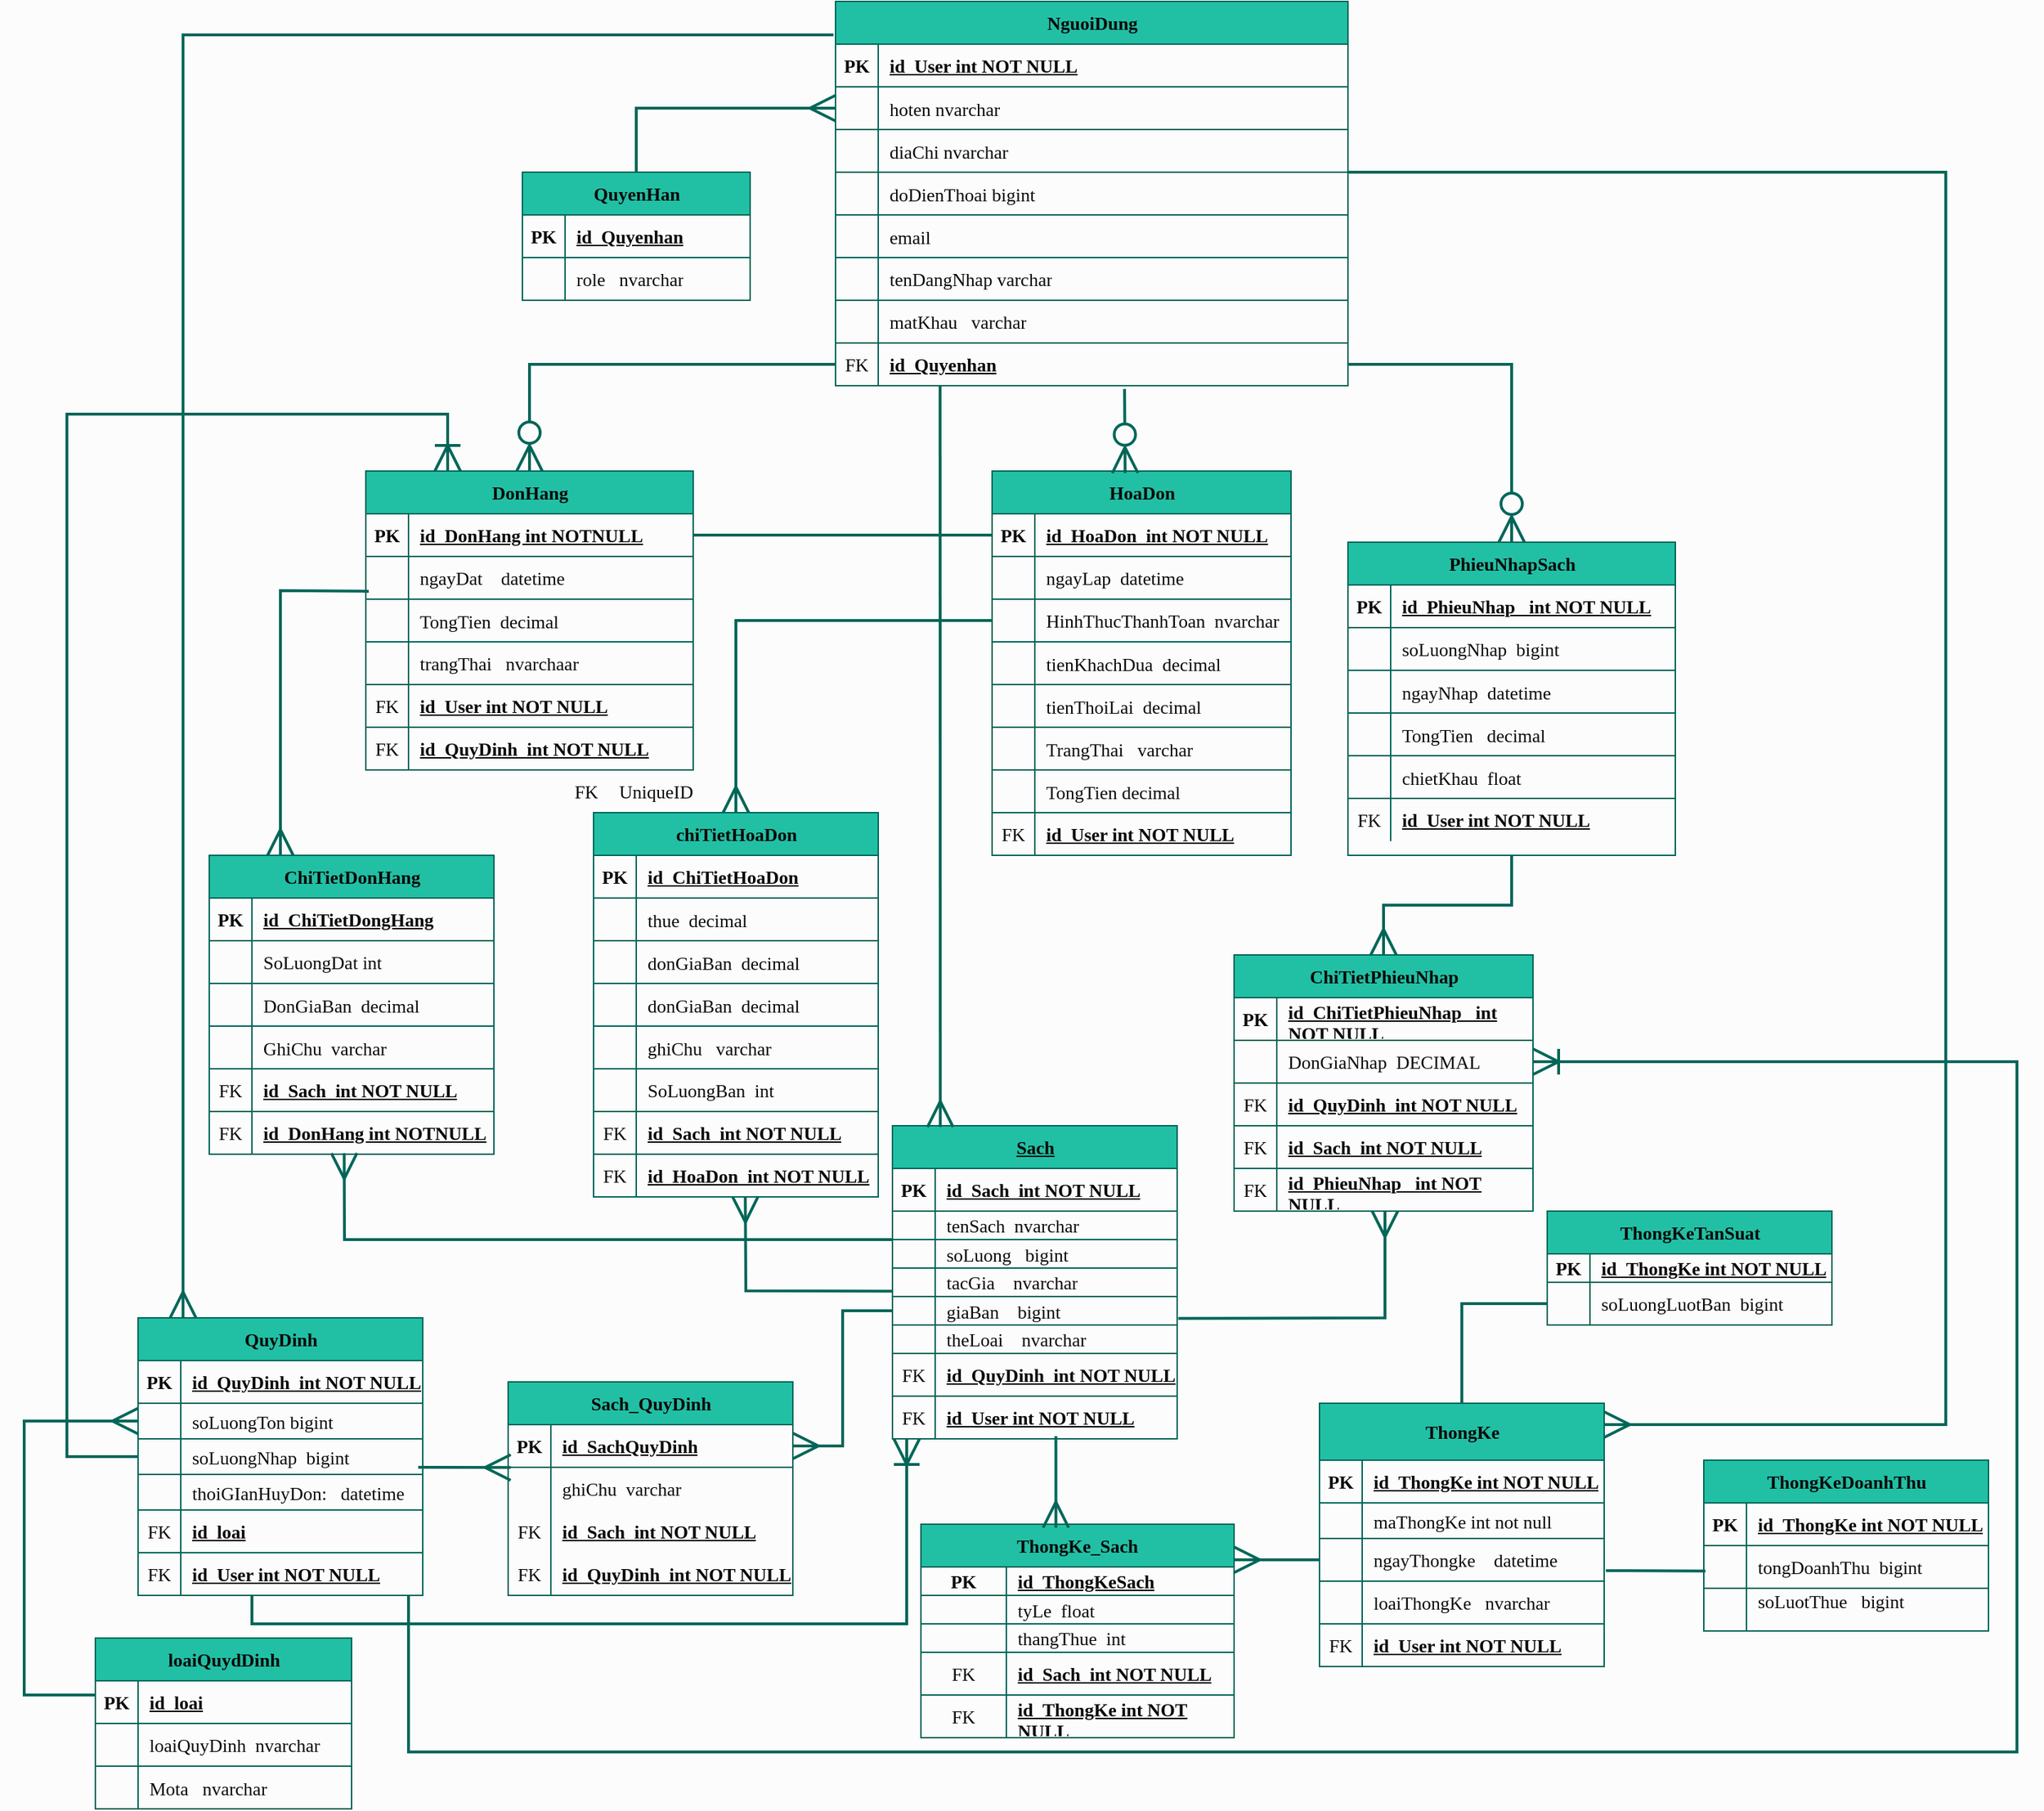 <mxfile version="26.2.2">
  <diagram id="R2lEEEUBdFMjLlhIrx00" name="Page-1">
    <mxGraphModel dx="2456" dy="2063" grid="1" gridSize="10" guides="1" tooltips="1" connect="1" arrows="1" fold="1" page="1" pageScale="1" pageWidth="850" pageHeight="1100" background="light-dark(#fcfcfc, #121212)" math="0" shadow="0" adaptiveColors="none" extFonts="Permanent Marker^https://fonts.googleapis.com/css?family=Permanent+Marker">
      <root>
        <mxCell id="0" />
        <mxCell id="1" parent="0" />
        <mxCell id="bq6roRvRLgQDNuWdjKeA-34" value="Sach" style="shape=table;startSize=30;container=1;collapsible=1;childLayout=tableLayout;fixedRows=1;rowLines=1;fontStyle=5;align=center;resizeLast=1;html=1;labelBackgroundColor=none;fillColor=#21C0A5;strokeColor=#006658;fontColor=light-dark(#0b0a0a, #9e9e9e);fontFamily=Times New Roman;labelBorderColor=none;swimlaneLine=1;fontSize=13;" parent="1" vertex="1">
          <mxGeometry x="170" y="540" width="200" height="220" as="geometry" />
        </mxCell>
        <mxCell id="bq6roRvRLgQDNuWdjKeA-35" value="" style="shape=tableRow;horizontal=0;startSize=0;swimlaneHead=0;swimlaneBody=0;fillColor=none;collapsible=0;dropTarget=0;points=[[0,0.5],[1,0.5]];portConstraint=eastwest;top=0;left=0;right=0;bottom=1;labelBackgroundColor=none;strokeColor=#006658;fontColor=light-dark(#0b0a0a, #9e9e9e);fontFamily=Times New Roman;fontStyle=0;labelBorderColor=none;swimlaneLine=1;fontSize=13;" parent="bq6roRvRLgQDNuWdjKeA-34" vertex="1">
          <mxGeometry y="30" width="200" height="30" as="geometry" />
        </mxCell>
        <mxCell id="bq6roRvRLgQDNuWdjKeA-36" value="PK" style="shape=partialRectangle;connectable=0;fillColor=none;top=0;left=0;bottom=0;right=0;fontStyle=1;overflow=hidden;whiteSpace=wrap;html=1;labelBackgroundColor=none;strokeColor=#006658;fontColor=light-dark(#0b0a0a, #9e9e9e);fontFamily=Times New Roman;labelBorderColor=none;swimlaneLine=1;fontSize=13;" parent="bq6roRvRLgQDNuWdjKeA-35" vertex="1">
          <mxGeometry width="30" height="30" as="geometry">
            <mxRectangle width="30" height="30" as="alternateBounds" />
          </mxGeometry>
        </mxCell>
        <mxCell id="bq6roRvRLgQDNuWdjKeA-37" value="id_Sach&amp;nbsp; int NOT NULL" style="shape=partialRectangle;connectable=0;fillColor=none;top=0;left=0;bottom=0;right=0;align=left;spacingLeft=6;fontStyle=5;overflow=hidden;whiteSpace=wrap;html=1;labelBackgroundColor=none;strokeColor=#006658;fontColor=light-dark(#0b0a0a, #9e9e9e);fontFamily=Times New Roman;labelBorderColor=none;swimlaneLine=1;fontSize=13;" parent="bq6roRvRLgQDNuWdjKeA-35" vertex="1">
          <mxGeometry x="30" width="170" height="30" as="geometry">
            <mxRectangle width="170" height="30" as="alternateBounds" />
          </mxGeometry>
        </mxCell>
        <mxCell id="bq6roRvRLgQDNuWdjKeA-38" value="" style="shape=tableRow;horizontal=0;startSize=0;swimlaneHead=0;swimlaneBody=0;fillColor=none;collapsible=0;dropTarget=0;points=[[0,0.5],[1,0.5]];portConstraint=eastwest;top=0;left=0;right=0;bottom=0;labelBackgroundColor=none;strokeColor=#006658;fontColor=light-dark(#0b0a0a, #9e9e9e);fontFamily=Times New Roman;fontStyle=0;labelBorderColor=none;swimlaneLine=1;fontSize=13;" parent="bq6roRvRLgQDNuWdjKeA-34" vertex="1">
          <mxGeometry y="60" width="200" height="20" as="geometry" />
        </mxCell>
        <mxCell id="bq6roRvRLgQDNuWdjKeA-39" value="" style="shape=partialRectangle;connectable=0;fillColor=none;top=0;left=0;bottom=0;right=0;editable=1;overflow=hidden;whiteSpace=wrap;html=1;labelBackgroundColor=none;strokeColor=#006658;fontColor=light-dark(#0b0a0a, #9e9e9e);fontFamily=Times New Roman;fontStyle=0;labelBorderColor=none;swimlaneLine=1;fontSize=13;" parent="bq6roRvRLgQDNuWdjKeA-38" vertex="1">
          <mxGeometry width="30" height="20" as="geometry">
            <mxRectangle width="30" height="20" as="alternateBounds" />
          </mxGeometry>
        </mxCell>
        <mxCell id="bq6roRvRLgQDNuWdjKeA-40" value="tenSach&amp;nbsp; nvarchar" style="shape=partialRectangle;connectable=0;fillColor=none;top=0;left=0;bottom=0;right=0;align=left;spacingLeft=6;overflow=hidden;whiteSpace=wrap;html=1;labelBackgroundColor=none;strokeColor=#006658;fontColor=light-dark(#0b0a0a, #9e9e9e);fontFamily=Times New Roman;fontStyle=0;labelBorderColor=none;swimlaneLine=1;fontSize=13;" parent="bq6roRvRLgQDNuWdjKeA-38" vertex="1">
          <mxGeometry x="30" width="170" height="20" as="geometry">
            <mxRectangle width="170" height="20" as="alternateBounds" />
          </mxGeometry>
        </mxCell>
        <mxCell id="bq6roRvRLgQDNuWdjKeA-52" value="" style="shape=tableRow;horizontal=0;startSize=0;swimlaneHead=0;swimlaneBody=0;fillColor=none;collapsible=0;dropTarget=0;points=[[0,0.5],[1,0.5]];portConstraint=eastwest;top=0;left=0;right=0;bottom=0;labelBackgroundColor=none;strokeColor=#006658;fontColor=light-dark(#0b0a0a, #9e9e9e);fontFamily=Times New Roman;fontStyle=0;labelBorderColor=none;swimlaneLine=1;fontSize=13;" parent="bq6roRvRLgQDNuWdjKeA-34" vertex="1">
          <mxGeometry y="80" width="200" height="20" as="geometry" />
        </mxCell>
        <mxCell id="bq6roRvRLgQDNuWdjKeA-53" value="" style="shape=partialRectangle;connectable=0;fillColor=none;top=0;left=0;bottom=0;right=0;editable=1;overflow=hidden;labelBackgroundColor=none;strokeColor=#006658;fontColor=light-dark(#0b0a0a, #9e9e9e);fontFamily=Times New Roman;fontStyle=0;labelBorderColor=none;swimlaneLine=1;fontSize=13;" parent="bq6roRvRLgQDNuWdjKeA-52" vertex="1">
          <mxGeometry width="30" height="20" as="geometry">
            <mxRectangle width="30" height="20" as="alternateBounds" />
          </mxGeometry>
        </mxCell>
        <mxCell id="bq6roRvRLgQDNuWdjKeA-54" value="soLuong   bigint" style="shape=partialRectangle;connectable=0;fillColor=none;top=0;left=0;bottom=0;right=0;align=left;spacingLeft=6;overflow=hidden;labelBackgroundColor=none;strokeColor=#006658;fontColor=light-dark(#0b0a0a, #9e9e9e);fontFamily=Times New Roman;fontStyle=0;labelBorderColor=none;swimlaneLine=1;fontSize=13;" parent="bq6roRvRLgQDNuWdjKeA-52" vertex="1">
          <mxGeometry x="30" width="170" height="20" as="geometry">
            <mxRectangle width="170" height="20" as="alternateBounds" />
          </mxGeometry>
        </mxCell>
        <mxCell id="bq6roRvRLgQDNuWdjKeA-41" value="" style="shape=tableRow;horizontal=0;startSize=0;swimlaneHead=0;swimlaneBody=0;fillColor=none;collapsible=0;dropTarget=0;points=[[0,0.5],[1,0.5]];portConstraint=eastwest;top=0;left=0;right=0;bottom=0;labelBackgroundColor=none;strokeColor=#006658;fontColor=light-dark(#0b0a0a, #9e9e9e);fontFamily=Times New Roman;fontStyle=0;labelBorderColor=none;swimlaneLine=1;fontSize=13;" parent="bq6roRvRLgQDNuWdjKeA-34" vertex="1">
          <mxGeometry y="100" width="200" height="20" as="geometry" />
        </mxCell>
        <mxCell id="bq6roRvRLgQDNuWdjKeA-42" value="" style="shape=partialRectangle;connectable=0;fillColor=none;top=0;left=0;bottom=0;right=0;editable=1;overflow=hidden;whiteSpace=wrap;html=1;labelBackgroundColor=none;strokeColor=#006658;fontColor=light-dark(#0b0a0a, #9e9e9e);fontFamily=Times New Roman;fontStyle=0;labelBorderColor=none;swimlaneLine=1;fontSize=13;" parent="bq6roRvRLgQDNuWdjKeA-41" vertex="1">
          <mxGeometry width="30" height="20" as="geometry">
            <mxRectangle width="30" height="20" as="alternateBounds" />
          </mxGeometry>
        </mxCell>
        <mxCell id="bq6roRvRLgQDNuWdjKeA-43" value="tacGia&amp;nbsp; &amp;nbsp; nvarchar" style="shape=partialRectangle;connectable=0;fillColor=none;top=0;left=0;bottom=0;right=0;align=left;spacingLeft=6;overflow=hidden;whiteSpace=wrap;html=1;labelBackgroundColor=none;strokeColor=#006658;fontColor=light-dark(#0b0a0a, #9e9e9e);fontFamily=Times New Roman;fontStyle=0;labelBorderColor=none;swimlaneLine=1;fontSize=13;" parent="bq6roRvRLgQDNuWdjKeA-41" vertex="1">
          <mxGeometry x="30" width="170" height="20" as="geometry">
            <mxRectangle width="170" height="20" as="alternateBounds" />
          </mxGeometry>
        </mxCell>
        <mxCell id="bq6roRvRLgQDNuWdjKeA-48" value="" style="shape=tableRow;horizontal=0;startSize=0;swimlaneHead=0;swimlaneBody=0;fillColor=none;collapsible=0;dropTarget=0;points=[[0,0.5],[1,0.5]];portConstraint=eastwest;top=0;left=0;right=0;bottom=0;labelBackgroundColor=none;strokeColor=#006658;fontColor=light-dark(#0b0a0a, #9e9e9e);fontFamily=Times New Roman;fontStyle=0;labelBorderColor=none;swimlaneLine=1;fontSize=13;" parent="bq6roRvRLgQDNuWdjKeA-34" vertex="1">
          <mxGeometry y="120" width="200" height="20" as="geometry" />
        </mxCell>
        <mxCell id="bq6roRvRLgQDNuWdjKeA-49" value="" style="shape=partialRectangle;connectable=0;fillColor=none;top=0;left=0;bottom=0;right=0;editable=1;overflow=hidden;labelBackgroundColor=none;strokeColor=#006658;fontColor=light-dark(#0b0a0a, #9e9e9e);fontFamily=Times New Roman;fontStyle=0;labelBorderColor=none;swimlaneLine=1;fontSize=13;" parent="bq6roRvRLgQDNuWdjKeA-48" vertex="1">
          <mxGeometry width="30" height="20" as="geometry">
            <mxRectangle width="30" height="20" as="alternateBounds" />
          </mxGeometry>
        </mxCell>
        <mxCell id="bq6roRvRLgQDNuWdjKeA-50" value="giaBan    bigint" style="shape=partialRectangle;connectable=0;fillColor=none;top=0;left=0;bottom=0;right=0;align=left;spacingLeft=6;overflow=hidden;labelBackgroundColor=none;strokeColor=#006658;fontColor=light-dark(#0b0a0a, #9e9e9e);fontFamily=Times New Roman;fontStyle=0;labelBorderColor=none;swimlaneLine=1;fontSize=13;" parent="bq6roRvRLgQDNuWdjKeA-48" vertex="1">
          <mxGeometry x="30" width="170" height="20" as="geometry">
            <mxRectangle width="170" height="20" as="alternateBounds" />
          </mxGeometry>
        </mxCell>
        <mxCell id="bq6roRvRLgQDNuWdjKeA-44" value="" style="shape=tableRow;horizontal=0;startSize=0;swimlaneHead=0;swimlaneBody=0;fillColor=none;collapsible=0;dropTarget=0;points=[[0,0.5],[1,0.5]];portConstraint=eastwest;top=0;left=0;right=0;bottom=0;labelBackgroundColor=none;strokeColor=#006658;fontColor=light-dark(#0b0a0a, #9e9e9e);fontFamily=Times New Roman;fontStyle=0;labelBorderColor=none;swimlaneLine=1;fontSize=13;" parent="bq6roRvRLgQDNuWdjKeA-34" vertex="1">
          <mxGeometry y="140" width="200" height="20" as="geometry" />
        </mxCell>
        <mxCell id="bq6roRvRLgQDNuWdjKeA-45" value="" style="shape=partialRectangle;connectable=0;fillColor=none;top=0;left=0;bottom=0;right=0;editable=1;overflow=hidden;whiteSpace=wrap;html=1;labelBackgroundColor=none;strokeColor=#006658;fontColor=light-dark(#0b0a0a, #9e9e9e);fontFamily=Times New Roman;fontStyle=0;labelBorderColor=none;swimlaneLine=1;fontSize=13;" parent="bq6roRvRLgQDNuWdjKeA-44" vertex="1">
          <mxGeometry width="30" height="20" as="geometry">
            <mxRectangle width="30" height="20" as="alternateBounds" />
          </mxGeometry>
        </mxCell>
        <mxCell id="bq6roRvRLgQDNuWdjKeA-46" value="theLoai&amp;nbsp; &amp;nbsp; nvarchar" style="shape=partialRectangle;connectable=0;fillColor=none;top=0;left=0;bottom=0;right=0;align=left;spacingLeft=6;overflow=hidden;whiteSpace=wrap;html=1;labelBackgroundColor=none;strokeColor=#006658;fontColor=light-dark(#0b0a0a, #9e9e9e);fontFamily=Times New Roman;fontStyle=0;labelBorderColor=none;swimlaneLine=1;fontSize=13;" parent="bq6roRvRLgQDNuWdjKeA-44" vertex="1">
          <mxGeometry x="30" width="170" height="20" as="geometry">
            <mxRectangle width="170" height="20" as="alternateBounds" />
          </mxGeometry>
        </mxCell>
        <mxCell id="6SZ4HipKIt7NZf-oEg9y-110" value="" style="shape=tableRow;horizontal=0;startSize=0;swimlaneHead=0;swimlaneBody=0;fillColor=none;collapsible=0;dropTarget=0;points=[[0,0.5],[1,0.5]];portConstraint=eastwest;top=0;left=0;right=0;bottom=0;fontFamily=Times New Roman;fontStyle=0;fontColor=light-dark(#0b0a0a, #9e9e9e);labelBackgroundColor=none;labelBorderColor=none;swimlaneLine=1;fontSize=13;strokeColor=#006658;" vertex="1" parent="bq6roRvRLgQDNuWdjKeA-34">
          <mxGeometry y="160" width="200" height="30" as="geometry" />
        </mxCell>
        <mxCell id="6SZ4HipKIt7NZf-oEg9y-111" value="FK" style="shape=partialRectangle;connectable=0;fillColor=none;top=0;left=0;bottom=0;right=0;fontStyle=0;overflow=hidden;whiteSpace=wrap;html=1;fontFamily=Times New Roman;fontColor=light-dark(#0b0a0a, #9e9e9e);labelBackgroundColor=none;labelBorderColor=none;swimlaneLine=1;fontSize=13;strokeColor=#006658;" vertex="1" parent="6SZ4HipKIt7NZf-oEg9y-110">
          <mxGeometry width="30" height="30" as="geometry">
            <mxRectangle width="30" height="30" as="alternateBounds" />
          </mxGeometry>
        </mxCell>
        <mxCell id="6SZ4HipKIt7NZf-oEg9y-112" value="&lt;span style=&quot;font-weight: 700; text-decoration-line: underline;&quot;&gt;id_QuyDinh&amp;nbsp; int NOT NULL&lt;/span&gt;" style="shape=partialRectangle;connectable=0;fillColor=none;top=0;left=0;bottom=0;right=0;align=left;spacingLeft=6;fontStyle=0;overflow=hidden;whiteSpace=wrap;html=1;fontFamily=Times New Roman;fontColor=light-dark(#0b0a0a, #9e9e9e);labelBackgroundColor=none;labelBorderColor=none;swimlaneLine=1;fontSize=13;strokeColor=#006658;" vertex="1" parent="6SZ4HipKIt7NZf-oEg9y-110">
          <mxGeometry x="30" width="170" height="30" as="geometry">
            <mxRectangle width="170" height="30" as="alternateBounds" />
          </mxGeometry>
        </mxCell>
        <mxCell id="6SZ4HipKIt7NZf-oEg9y-106" value="" style="shape=tableRow;horizontal=0;startSize=0;swimlaneHead=0;swimlaneBody=0;fillColor=none;collapsible=0;dropTarget=0;points=[[0,0.5],[1,0.5]];portConstraint=eastwest;top=0;left=0;right=0;bottom=0;fontFamily=Times New Roman;fontStyle=0;fontColor=light-dark(#0b0a0a, #9e9e9e);labelBackgroundColor=none;labelBorderColor=none;swimlaneLine=1;fontSize=13;strokeColor=#006658;" vertex="1" parent="bq6roRvRLgQDNuWdjKeA-34">
          <mxGeometry y="190" width="200" height="30" as="geometry" />
        </mxCell>
        <mxCell id="6SZ4HipKIt7NZf-oEg9y-107" value="FK" style="shape=partialRectangle;connectable=0;fillColor=none;top=0;left=0;bottom=0;right=0;fontStyle=0;overflow=hidden;whiteSpace=wrap;html=1;fontFamily=Times New Roman;fontColor=light-dark(#0b0a0a, #9e9e9e);labelBackgroundColor=none;labelBorderColor=none;swimlaneLine=1;fontSize=13;strokeColor=#006658;" vertex="1" parent="6SZ4HipKIt7NZf-oEg9y-106">
          <mxGeometry width="30" height="30" as="geometry">
            <mxRectangle width="30" height="30" as="alternateBounds" />
          </mxGeometry>
        </mxCell>
        <mxCell id="6SZ4HipKIt7NZf-oEg9y-108" value="&lt;span style=&quot;font-weight: 700; text-decoration-line: underline;&quot;&gt;id_User int NOT NULL&lt;/span&gt;" style="shape=partialRectangle;connectable=0;fillColor=none;top=0;left=0;bottom=0;right=0;align=left;spacingLeft=6;fontStyle=0;overflow=hidden;whiteSpace=wrap;html=1;fontFamily=Times New Roman;fontColor=light-dark(#0b0a0a, #9e9e9e);labelBackgroundColor=none;labelBorderColor=none;swimlaneLine=1;fontSize=13;strokeColor=#006658;" vertex="1" parent="6SZ4HipKIt7NZf-oEg9y-106">
          <mxGeometry x="30" width="170" height="30" as="geometry">
            <mxRectangle width="170" height="30" as="alternateBounds" />
          </mxGeometry>
        </mxCell>
        <mxCell id="bq6roRvRLgQDNuWdjKeA-79" value="PhieuNhapSach" style="shape=table;startSize=30;container=1;collapsible=1;childLayout=tableLayout;fixedRows=1;rowLines=1;fontStyle=1;align=center;resizeLast=1;html=1;labelBackgroundColor=none;fillColor=#21C0A5;strokeColor=#006658;fontColor=light-dark(#0b0a0a, #9e9e9e);fontFamily=Times New Roman;labelBorderColor=none;swimlaneLine=1;fontSize=13;" parent="1" vertex="1">
          <mxGeometry x="490" y="130" width="230" height="220" as="geometry" />
        </mxCell>
        <mxCell id="bq6roRvRLgQDNuWdjKeA-80" value="" style="shape=tableRow;horizontal=0;startSize=0;swimlaneHead=0;swimlaneBody=0;fillColor=none;collapsible=0;dropTarget=0;points=[[0,0.5],[1,0.5]];portConstraint=eastwest;top=0;left=0;right=0;bottom=1;labelBackgroundColor=none;strokeColor=#006658;fontColor=light-dark(#0b0a0a, #9e9e9e);fontFamily=Times New Roman;fontStyle=0;labelBorderColor=none;swimlaneLine=1;fontSize=13;" parent="bq6roRvRLgQDNuWdjKeA-79" vertex="1">
          <mxGeometry y="30" width="230" height="30" as="geometry" />
        </mxCell>
        <mxCell id="bq6roRvRLgQDNuWdjKeA-81" value="PK" style="shape=partialRectangle;connectable=0;fillColor=none;top=0;left=0;bottom=0;right=0;fontStyle=1;overflow=hidden;whiteSpace=wrap;html=1;labelBackgroundColor=none;strokeColor=#006658;fontColor=light-dark(#0b0a0a, #9e9e9e);fontFamily=Times New Roman;labelBorderColor=none;swimlaneLine=1;fontSize=13;" parent="bq6roRvRLgQDNuWdjKeA-80" vertex="1">
          <mxGeometry width="30" height="30" as="geometry">
            <mxRectangle width="30" height="30" as="alternateBounds" />
          </mxGeometry>
        </mxCell>
        <mxCell id="bq6roRvRLgQDNuWdjKeA-82" value="id_PhieuNhap&amp;nbsp; &amp;nbsp;int NOT NULL" style="shape=partialRectangle;connectable=0;fillColor=none;top=0;left=0;bottom=0;right=0;align=left;spacingLeft=6;fontStyle=5;overflow=hidden;whiteSpace=wrap;html=1;labelBackgroundColor=none;strokeColor=#006658;fontColor=light-dark(#0b0a0a, #9e9e9e);fontFamily=Times New Roman;labelBorderColor=none;swimlaneLine=1;fontSize=13;" parent="bq6roRvRLgQDNuWdjKeA-80" vertex="1">
          <mxGeometry x="30" width="200" height="30" as="geometry">
            <mxRectangle width="200" height="30" as="alternateBounds" />
          </mxGeometry>
        </mxCell>
        <mxCell id="bq6roRvRLgQDNuWdjKeA-83" value="" style="shape=tableRow;horizontal=0;startSize=0;swimlaneHead=0;swimlaneBody=0;fillColor=none;collapsible=0;dropTarget=0;points=[[0,0.5],[1,0.5]];portConstraint=eastwest;top=0;left=0;right=0;bottom=0;labelBackgroundColor=none;strokeColor=#006658;fontColor=light-dark(#0b0a0a, #9e9e9e);fontFamily=Times New Roman;fontStyle=0;labelBorderColor=none;swimlaneLine=1;fontSize=13;" parent="bq6roRvRLgQDNuWdjKeA-79" vertex="1">
          <mxGeometry y="60" width="230" height="30" as="geometry" />
        </mxCell>
        <mxCell id="bq6roRvRLgQDNuWdjKeA-84" value="" style="shape=partialRectangle;connectable=0;fillColor=none;top=0;left=0;bottom=0;right=0;editable=1;overflow=hidden;whiteSpace=wrap;html=1;labelBackgroundColor=none;strokeColor=#006658;fontColor=light-dark(#0b0a0a, #9e9e9e);fontFamily=Times New Roman;fontStyle=0;labelBorderColor=none;swimlaneLine=1;fontSize=13;" parent="bq6roRvRLgQDNuWdjKeA-83" vertex="1">
          <mxGeometry width="30" height="30" as="geometry">
            <mxRectangle width="30" height="30" as="alternateBounds" />
          </mxGeometry>
        </mxCell>
        <mxCell id="bq6roRvRLgQDNuWdjKeA-85" value="soLuongNhap&amp;nbsp; bigint" style="shape=partialRectangle;connectable=0;fillColor=none;top=0;left=0;bottom=0;right=0;align=left;spacingLeft=6;overflow=hidden;whiteSpace=wrap;html=1;labelBackgroundColor=none;strokeColor=#006658;fontColor=light-dark(#0b0a0a, #9e9e9e);fontFamily=Times New Roman;fontStyle=0;labelBorderColor=none;swimlaneLine=1;fontSize=13;" parent="bq6roRvRLgQDNuWdjKeA-83" vertex="1">
          <mxGeometry x="30" width="200" height="30" as="geometry">
            <mxRectangle width="200" height="30" as="alternateBounds" />
          </mxGeometry>
        </mxCell>
        <mxCell id="hYre2Ic4gtAZbf_kdKEZ-115" value="" style="shape=tableRow;horizontal=0;startSize=0;swimlaneHead=0;swimlaneBody=0;fillColor=none;collapsible=0;dropTarget=0;points=[[0,0.5],[1,0.5]];portConstraint=eastwest;top=0;left=0;right=0;bottom=0;fontFamily=Times New Roman;fontStyle=0;fontColor=light-dark(#0b0a0a, #9e9e9e);labelBackgroundColor=none;labelBorderColor=none;swimlaneLine=1;fontSize=13;strokeColor=#006658;" parent="bq6roRvRLgQDNuWdjKeA-79" vertex="1">
          <mxGeometry y="90" width="230" height="30" as="geometry" />
        </mxCell>
        <mxCell id="hYre2Ic4gtAZbf_kdKEZ-116" value="" style="shape=partialRectangle;connectable=0;fillColor=none;top=0;left=0;bottom=0;right=0;editable=1;overflow=hidden;fontFamily=Times New Roman;fontStyle=0;fontColor=light-dark(#0b0a0a, #9e9e9e);labelBackgroundColor=none;labelBorderColor=none;swimlaneLine=1;fontSize=13;strokeColor=#006658;" parent="hYre2Ic4gtAZbf_kdKEZ-115" vertex="1">
          <mxGeometry width="30" height="30" as="geometry">
            <mxRectangle width="30" height="30" as="alternateBounds" />
          </mxGeometry>
        </mxCell>
        <mxCell id="hYre2Ic4gtAZbf_kdKEZ-117" value="ngayNhap  datetime" style="shape=partialRectangle;connectable=0;fillColor=none;top=0;left=0;bottom=0;right=0;align=left;spacingLeft=6;overflow=hidden;fontFamily=Times New Roman;fontStyle=0;fontColor=light-dark(#0b0a0a, #9e9e9e);labelBackgroundColor=none;labelBorderColor=none;swimlaneLine=1;fontSize=13;strokeColor=#006658;" parent="hYre2Ic4gtAZbf_kdKEZ-115" vertex="1">
          <mxGeometry x="30" width="200" height="30" as="geometry">
            <mxRectangle width="200" height="30" as="alternateBounds" />
          </mxGeometry>
        </mxCell>
        <mxCell id="hYre2Ic4gtAZbf_kdKEZ-123" value="" style="shape=tableRow;horizontal=0;startSize=0;swimlaneHead=0;swimlaneBody=0;fillColor=none;collapsible=0;dropTarget=0;points=[[0,0.5],[1,0.5]];portConstraint=eastwest;top=0;left=0;right=0;bottom=0;fontFamily=Times New Roman;fontStyle=0;fontColor=light-dark(#0b0a0a, #9e9e9e);labelBackgroundColor=none;labelBorderColor=none;swimlaneLine=1;fontSize=13;strokeColor=#006658;" parent="bq6roRvRLgQDNuWdjKeA-79" vertex="1">
          <mxGeometry y="120" width="230" height="30" as="geometry" />
        </mxCell>
        <mxCell id="hYre2Ic4gtAZbf_kdKEZ-124" value="" style="shape=partialRectangle;connectable=0;fillColor=none;top=0;left=0;bottom=0;right=0;editable=1;overflow=hidden;fontFamily=Times New Roman;fontStyle=0;fontColor=light-dark(#0b0a0a, #9e9e9e);labelBackgroundColor=none;labelBorderColor=none;swimlaneLine=1;fontSize=13;strokeColor=#006658;" parent="hYre2Ic4gtAZbf_kdKEZ-123" vertex="1">
          <mxGeometry width="30" height="30" as="geometry">
            <mxRectangle width="30" height="30" as="alternateBounds" />
          </mxGeometry>
        </mxCell>
        <mxCell id="hYre2Ic4gtAZbf_kdKEZ-125" value="TongTien   decimal" style="shape=partialRectangle;connectable=0;fillColor=none;top=0;left=0;bottom=0;right=0;align=left;spacingLeft=6;overflow=hidden;fontFamily=Times New Roman;fontStyle=0;fontColor=light-dark(#0b0a0a, #9e9e9e);labelBackgroundColor=none;labelBorderColor=none;swimlaneLine=1;fontSize=13;strokeColor=#006658;" parent="hYre2Ic4gtAZbf_kdKEZ-123" vertex="1">
          <mxGeometry x="30" width="200" height="30" as="geometry">
            <mxRectangle width="200" height="30" as="alternateBounds" />
          </mxGeometry>
        </mxCell>
        <mxCell id="hYre2Ic4gtAZbf_kdKEZ-155" value="" style="shape=tableRow;horizontal=0;startSize=0;swimlaneHead=0;swimlaneBody=0;fillColor=none;collapsible=0;dropTarget=0;points=[[0,0.5],[1,0.5]];portConstraint=eastwest;top=0;left=0;right=0;bottom=0;fontFamily=Times New Roman;fontStyle=0;fontColor=light-dark(#0b0a0a, #9e9e9e);labelBackgroundColor=none;labelBorderColor=none;swimlaneLine=1;fontSize=13;strokeColor=#006658;" parent="bq6roRvRLgQDNuWdjKeA-79" vertex="1">
          <mxGeometry y="150" width="230" height="30" as="geometry" />
        </mxCell>
        <mxCell id="hYre2Ic4gtAZbf_kdKEZ-156" value="" style="shape=partialRectangle;connectable=0;fillColor=none;top=0;left=0;bottom=0;right=0;editable=1;overflow=hidden;fontFamily=Times New Roman;fontStyle=0;fontColor=light-dark(#0b0a0a, #9e9e9e);labelBackgroundColor=none;labelBorderColor=none;swimlaneLine=1;fontSize=13;strokeColor=#006658;" parent="hYre2Ic4gtAZbf_kdKEZ-155" vertex="1">
          <mxGeometry width="30" height="30" as="geometry">
            <mxRectangle width="30" height="30" as="alternateBounds" />
          </mxGeometry>
        </mxCell>
        <mxCell id="hYre2Ic4gtAZbf_kdKEZ-157" value="chietKhau  float" style="shape=partialRectangle;connectable=0;fillColor=none;top=0;left=0;bottom=0;right=0;align=left;spacingLeft=6;overflow=hidden;fontFamily=Times New Roman;fontStyle=0;fontColor=light-dark(#0b0a0a, #9e9e9e);labelBackgroundColor=none;labelBorderColor=none;swimlaneLine=1;fontSize=13;strokeColor=#006658;" parent="hYre2Ic4gtAZbf_kdKEZ-155" vertex="1">
          <mxGeometry x="30" width="200" height="30" as="geometry">
            <mxRectangle width="200" height="30" as="alternateBounds" />
          </mxGeometry>
        </mxCell>
        <mxCell id="hYre2Ic4gtAZbf_kdKEZ-119" value="" style="shape=tableRow;horizontal=0;startSize=0;swimlaneHead=0;swimlaneBody=0;fillColor=none;collapsible=0;dropTarget=0;points=[[0,0.5],[1,0.5]];portConstraint=eastwest;top=0;left=0;right=0;bottom=0;fontFamily=Times New Roman;fontStyle=0;fontColor=light-dark(#0b0a0a, #9e9e9e);labelBackgroundColor=none;labelBorderColor=none;swimlaneLine=1;fontSize=13;strokeColor=#006658;" parent="bq6roRvRLgQDNuWdjKeA-79" vertex="1">
          <mxGeometry y="180" width="230" height="30" as="geometry" />
        </mxCell>
        <mxCell id="hYre2Ic4gtAZbf_kdKEZ-120" value="FK" style="shape=partialRectangle;connectable=0;fillColor=none;top=0;left=0;bottom=0;right=0;fontStyle=0;overflow=hidden;whiteSpace=wrap;html=1;fontFamily=Times New Roman;fontColor=light-dark(#0b0a0a, #9e9e9e);labelBackgroundColor=none;labelBorderColor=none;swimlaneLine=1;fontSize=13;strokeColor=#006658;" parent="hYre2Ic4gtAZbf_kdKEZ-119" vertex="1">
          <mxGeometry width="30" height="30" as="geometry">
            <mxRectangle width="30" height="30" as="alternateBounds" />
          </mxGeometry>
        </mxCell>
        <mxCell id="hYre2Ic4gtAZbf_kdKEZ-121" value="&lt;span style=&quot;font-weight: 700; text-decoration-line: underline;&quot;&gt;id_User int NOT NULL&lt;/span&gt;" style="shape=partialRectangle;connectable=0;fillColor=none;top=0;left=0;bottom=0;right=0;align=left;spacingLeft=6;fontStyle=0;overflow=hidden;whiteSpace=wrap;html=1;fontFamily=Times New Roman;fontColor=light-dark(#0b0a0a, #9e9e9e);labelBackgroundColor=none;labelBorderColor=none;swimlaneLine=1;fontSize=13;strokeColor=#006658;" parent="hYre2Ic4gtAZbf_kdKEZ-119" vertex="1">
          <mxGeometry x="30" width="200" height="30" as="geometry">
            <mxRectangle width="200" height="30" as="alternateBounds" />
          </mxGeometry>
        </mxCell>
        <mxCell id="bq6roRvRLgQDNuWdjKeA-92" value="ChiTietPhieuNhap" style="shape=table;startSize=30;container=1;collapsible=1;childLayout=tableLayout;fixedRows=1;rowLines=1;fontStyle=1;align=center;resizeLast=1;html=1;labelBackgroundColor=none;fillColor=#21C0A5;strokeColor=#006658;fontColor=light-dark(#0b0a0a, #9e9e9e);fontFamily=Times New Roman;labelBorderColor=none;swimlaneLine=1;fontSize=13;" parent="1" vertex="1">
          <mxGeometry x="410" y="420" width="210" height="180" as="geometry" />
        </mxCell>
        <mxCell id="bq6roRvRLgQDNuWdjKeA-93" value="" style="shape=tableRow;horizontal=0;startSize=0;swimlaneHead=0;swimlaneBody=0;fillColor=none;collapsible=0;dropTarget=0;points=[[0,0.5],[1,0.5]];portConstraint=eastwest;top=0;left=0;right=0;bottom=1;labelBackgroundColor=none;strokeColor=#006658;fontColor=light-dark(#0b0a0a, #9e9e9e);fontFamily=Times New Roman;fontStyle=0;labelBorderColor=none;swimlaneLine=1;fontSize=13;" parent="bq6roRvRLgQDNuWdjKeA-92" vertex="1">
          <mxGeometry y="30" width="210" height="30" as="geometry" />
        </mxCell>
        <mxCell id="bq6roRvRLgQDNuWdjKeA-94" value="PK" style="shape=partialRectangle;connectable=0;fillColor=none;top=0;left=0;bottom=0;right=0;fontStyle=1;overflow=hidden;whiteSpace=wrap;html=1;labelBackgroundColor=none;strokeColor=#006658;fontColor=light-dark(#0b0a0a, #9e9e9e);fontFamily=Times New Roman;labelBorderColor=none;swimlaneLine=1;fontSize=13;" parent="bq6roRvRLgQDNuWdjKeA-93" vertex="1">
          <mxGeometry width="30" height="30" as="geometry">
            <mxRectangle width="30" height="30" as="alternateBounds" />
          </mxGeometry>
        </mxCell>
        <mxCell id="bq6roRvRLgQDNuWdjKeA-95" value="id_ChiTietPhieuNhap&amp;nbsp; &amp;nbsp;int NOT NULL" style="shape=partialRectangle;connectable=0;fillColor=none;top=0;left=0;bottom=0;right=0;align=left;spacingLeft=6;fontStyle=5;overflow=hidden;whiteSpace=wrap;html=1;labelBackgroundColor=none;strokeColor=#006658;fontColor=light-dark(#0b0a0a, #9e9e9e);fontFamily=Times New Roman;labelBorderColor=none;swimlaneLine=1;fontSize=13;" parent="bq6roRvRLgQDNuWdjKeA-93" vertex="1">
          <mxGeometry x="30" width="180" height="30" as="geometry">
            <mxRectangle width="180" height="30" as="alternateBounds" />
          </mxGeometry>
        </mxCell>
        <mxCell id="bq6roRvRLgQDNuWdjKeA-96" value="" style="shape=tableRow;horizontal=0;startSize=0;swimlaneHead=0;swimlaneBody=0;fillColor=none;collapsible=0;dropTarget=0;points=[[0,0.5],[1,0.5]];portConstraint=eastwest;top=0;left=0;right=0;bottom=0;labelBackgroundColor=none;strokeColor=#006658;fontColor=light-dark(#0b0a0a, #9e9e9e);fontFamily=Times New Roman;fontStyle=0;labelBorderColor=none;swimlaneLine=1;fontSize=13;" parent="bq6roRvRLgQDNuWdjKeA-92" vertex="1">
          <mxGeometry y="60" width="210" height="30" as="geometry" />
        </mxCell>
        <mxCell id="bq6roRvRLgQDNuWdjKeA-97" value="" style="shape=partialRectangle;connectable=0;fillColor=none;top=0;left=0;bottom=0;right=0;editable=1;overflow=hidden;whiteSpace=wrap;html=1;labelBackgroundColor=none;strokeColor=#006658;fontColor=light-dark(#0b0a0a, #9e9e9e);fontFamily=Times New Roman;fontStyle=0;labelBorderColor=none;swimlaneLine=1;fontSize=13;" parent="bq6roRvRLgQDNuWdjKeA-96" vertex="1">
          <mxGeometry width="30" height="30" as="geometry">
            <mxRectangle width="30" height="30" as="alternateBounds" />
          </mxGeometry>
        </mxCell>
        <mxCell id="bq6roRvRLgQDNuWdjKeA-98" value="&lt;div&gt;DonGiaNhap&amp;nbsp;&amp;nbsp;DECIMAL&lt;/div&gt;" style="shape=partialRectangle;connectable=0;fillColor=none;top=0;left=0;bottom=0;right=0;align=left;spacingLeft=6;overflow=hidden;whiteSpace=wrap;html=1;labelBackgroundColor=none;strokeColor=#006658;fontColor=light-dark(#0b0a0a, #9e9e9e);fontFamily=Times New Roman;fontStyle=0;labelBorderColor=none;swimlaneLine=1;fontSize=13;" parent="bq6roRvRLgQDNuWdjKeA-96" vertex="1">
          <mxGeometry x="30" width="180" height="30" as="geometry">
            <mxRectangle width="180" height="30" as="alternateBounds" />
          </mxGeometry>
        </mxCell>
        <mxCell id="6SZ4HipKIt7NZf-oEg9y-44" value="" style="shape=tableRow;horizontal=0;startSize=0;swimlaneHead=0;swimlaneBody=0;fillColor=none;collapsible=0;dropTarget=0;points=[[0,0.5],[1,0.5]];portConstraint=eastwest;top=0;left=0;right=0;bottom=0;fontFamily=Times New Roman;fontStyle=0;fontColor=light-dark(#0b0a0a, #9e9e9e);labelBackgroundColor=none;labelBorderColor=none;swimlaneLine=1;fontSize=13;strokeColor=#006658;" vertex="1" parent="bq6roRvRLgQDNuWdjKeA-92">
          <mxGeometry y="90" width="210" height="30" as="geometry" />
        </mxCell>
        <mxCell id="6SZ4HipKIt7NZf-oEg9y-45" value="FK" style="shape=partialRectangle;connectable=0;fillColor=none;top=0;left=0;bottom=0;right=0;fontStyle=0;overflow=hidden;whiteSpace=wrap;html=1;fontFamily=Times New Roman;fontColor=light-dark(#0b0a0a, #9e9e9e);labelBackgroundColor=none;labelBorderColor=none;swimlaneLine=1;fontSize=13;strokeColor=#006658;" vertex="1" parent="6SZ4HipKIt7NZf-oEg9y-44">
          <mxGeometry width="30" height="30" as="geometry">
            <mxRectangle width="30" height="30" as="alternateBounds" />
          </mxGeometry>
        </mxCell>
        <mxCell id="6SZ4HipKIt7NZf-oEg9y-46" value="&lt;span style=&quot;text-wrap-mode: nowrap;&quot;&gt;&lt;u&gt;&lt;b&gt;id_QuyDinh&amp;nbsp; int NOT NULL&lt;/b&gt;&lt;/u&gt;&lt;/span&gt;" style="shape=partialRectangle;connectable=0;fillColor=none;top=0;left=0;bottom=0;right=0;align=left;spacingLeft=6;fontStyle=0;overflow=hidden;whiteSpace=wrap;html=1;fontFamily=Times New Roman;fontColor=light-dark(#0b0a0a, #9e9e9e);labelBackgroundColor=none;labelBorderColor=none;swimlaneLine=1;fontSize=13;strokeColor=#006658;" vertex="1" parent="6SZ4HipKIt7NZf-oEg9y-44">
          <mxGeometry x="30" width="180" height="30" as="geometry">
            <mxRectangle width="180" height="30" as="alternateBounds" />
          </mxGeometry>
        </mxCell>
        <mxCell id="6SZ4HipKIt7NZf-oEg9y-74" value="" style="shape=tableRow;horizontal=0;startSize=0;swimlaneHead=0;swimlaneBody=0;fillColor=none;collapsible=0;dropTarget=0;points=[[0,0.5],[1,0.5]];portConstraint=eastwest;top=0;left=0;right=0;bottom=0;fontFamily=Times New Roman;fontStyle=0;fontColor=light-dark(#0b0a0a, #9e9e9e);labelBackgroundColor=none;labelBorderColor=none;swimlaneLine=1;fontSize=13;strokeColor=#006658;" vertex="1" parent="bq6roRvRLgQDNuWdjKeA-92">
          <mxGeometry y="120" width="210" height="30" as="geometry" />
        </mxCell>
        <mxCell id="6SZ4HipKIt7NZf-oEg9y-75" value="FK" style="shape=partialRectangle;connectable=0;fillColor=none;top=0;left=0;bottom=0;right=0;fontStyle=0;overflow=hidden;whiteSpace=wrap;html=1;fontFamily=Times New Roman;fontColor=light-dark(#0b0a0a, #9e9e9e);labelBackgroundColor=none;labelBorderColor=none;swimlaneLine=1;fontSize=13;strokeColor=#006658;" vertex="1" parent="6SZ4HipKIt7NZf-oEg9y-74">
          <mxGeometry width="30" height="30" as="geometry">
            <mxRectangle width="30" height="30" as="alternateBounds" />
          </mxGeometry>
        </mxCell>
        <mxCell id="6SZ4HipKIt7NZf-oEg9y-76" value="&lt;span style=&quot;text-decoration-line: underline;&quot;&gt;&lt;b&gt;id_Sach&amp;nbsp; int NOT NULL&lt;/b&gt;&lt;/span&gt;" style="shape=partialRectangle;connectable=0;fillColor=none;top=0;left=0;bottom=0;right=0;align=left;spacingLeft=6;fontStyle=0;overflow=hidden;whiteSpace=wrap;html=1;fontFamily=Times New Roman;fontColor=light-dark(#0b0a0a, #9e9e9e);labelBackgroundColor=none;labelBorderColor=none;swimlaneLine=1;fontSize=13;strokeColor=#006658;" vertex="1" parent="6SZ4HipKIt7NZf-oEg9y-74">
          <mxGeometry x="30" width="180" height="30" as="geometry">
            <mxRectangle width="180" height="30" as="alternateBounds" />
          </mxGeometry>
        </mxCell>
        <mxCell id="6SZ4HipKIt7NZf-oEg9y-78" value="" style="shape=tableRow;horizontal=0;startSize=0;swimlaneHead=0;swimlaneBody=0;fillColor=none;collapsible=0;dropTarget=0;points=[[0,0.5],[1,0.5]];portConstraint=eastwest;top=0;left=0;right=0;bottom=0;fontFamily=Times New Roman;fontStyle=0;fontColor=light-dark(#0b0a0a, #9e9e9e);labelBackgroundColor=none;labelBorderColor=none;swimlaneLine=1;fontSize=13;strokeColor=#006658;" vertex="1" parent="bq6roRvRLgQDNuWdjKeA-92">
          <mxGeometry y="150" width="210" height="30" as="geometry" />
        </mxCell>
        <mxCell id="6SZ4HipKIt7NZf-oEg9y-79" value="FK" style="shape=partialRectangle;connectable=0;fillColor=none;top=0;left=0;bottom=0;right=0;fontStyle=0;overflow=hidden;whiteSpace=wrap;html=1;fontFamily=Times New Roman;fontColor=light-dark(#0b0a0a, #9e9e9e);labelBackgroundColor=none;labelBorderColor=none;swimlaneLine=1;fontSize=13;strokeColor=#006658;" vertex="1" parent="6SZ4HipKIt7NZf-oEg9y-78">
          <mxGeometry width="30" height="30" as="geometry">
            <mxRectangle width="30" height="30" as="alternateBounds" />
          </mxGeometry>
        </mxCell>
        <mxCell id="6SZ4HipKIt7NZf-oEg9y-80" value="&lt;span style=&quot;text-decoration-line: underline;&quot;&gt;&lt;b&gt;id_PhieuNhap&amp;nbsp; &amp;nbsp;int NOT NULL&lt;/b&gt;&lt;/span&gt;" style="shape=partialRectangle;connectable=0;fillColor=none;top=0;left=0;bottom=0;right=0;align=left;spacingLeft=6;fontStyle=0;overflow=hidden;whiteSpace=wrap;html=1;fontFamily=Times New Roman;fontColor=light-dark(#0b0a0a, #9e9e9e);labelBackgroundColor=none;labelBorderColor=none;swimlaneLine=1;fontSize=13;strokeColor=#006658;" vertex="1" parent="6SZ4HipKIt7NZf-oEg9y-78">
          <mxGeometry x="30" width="180" height="30" as="geometry">
            <mxRectangle width="180" height="30" as="alternateBounds" />
          </mxGeometry>
        </mxCell>
        <mxCell id="bq6roRvRLgQDNuWdjKeA-137" value="ThongKe" style="shape=table;startSize=40;container=1;collapsible=1;childLayout=tableLayout;fixedRows=1;rowLines=1;fontStyle=1;align=center;resizeLast=1;html=1;labelBackgroundColor=none;fillColor=#21C0A5;strokeColor=#006658;fontColor=light-dark(#0b0a0a, #9e9e9e);fontFamily=Times New Roman;labelBorderColor=none;swimlaneLine=1;fontSize=13;" parent="1" vertex="1">
          <mxGeometry x="470" y="735" width="200" height="185" as="geometry" />
        </mxCell>
        <mxCell id="bq6roRvRLgQDNuWdjKeA-138" value="" style="shape=tableRow;horizontal=0;startSize=0;swimlaneHead=0;swimlaneBody=0;fillColor=none;collapsible=0;dropTarget=0;points=[[0,0.5],[1,0.5]];portConstraint=eastwest;top=0;left=0;right=0;bottom=1;labelBackgroundColor=none;strokeColor=#006658;fontColor=light-dark(#0b0a0a, #9e9e9e);fontFamily=Times New Roman;fontStyle=0;labelBorderColor=none;swimlaneLine=1;fontSize=13;" parent="bq6roRvRLgQDNuWdjKeA-137" vertex="1">
          <mxGeometry y="40" width="200" height="30" as="geometry" />
        </mxCell>
        <mxCell id="bq6roRvRLgQDNuWdjKeA-139" value="PK" style="shape=partialRectangle;connectable=0;fillColor=none;top=0;left=0;bottom=0;right=0;fontStyle=1;overflow=hidden;whiteSpace=wrap;html=1;labelBackgroundColor=none;strokeColor=#006658;fontColor=light-dark(#0b0a0a, #9e9e9e);fontFamily=Times New Roman;labelBorderColor=none;swimlaneLine=1;fontSize=13;" parent="bq6roRvRLgQDNuWdjKeA-138" vertex="1">
          <mxGeometry width="30" height="30" as="geometry">
            <mxRectangle width="30" height="30" as="alternateBounds" />
          </mxGeometry>
        </mxCell>
        <mxCell id="bq6roRvRLgQDNuWdjKeA-140" value="id_ThongKe int NOT NULL" style="shape=partialRectangle;connectable=0;fillColor=none;top=0;left=0;bottom=0;right=0;align=left;spacingLeft=6;fontStyle=5;overflow=hidden;whiteSpace=wrap;html=1;labelBackgroundColor=none;strokeColor=#006658;fontColor=light-dark(#0b0a0a, #9e9e9e);fontFamily=Times New Roman;labelBorderColor=none;swimlaneLine=1;fontSize=13;" parent="bq6roRvRLgQDNuWdjKeA-138" vertex="1">
          <mxGeometry x="30" width="170" height="30" as="geometry">
            <mxRectangle width="170" height="30" as="alternateBounds" />
          </mxGeometry>
        </mxCell>
        <mxCell id="bq6roRvRLgQDNuWdjKeA-141" value="" style="shape=tableRow;horizontal=0;startSize=0;swimlaneHead=0;swimlaneBody=0;fillColor=none;collapsible=0;dropTarget=0;points=[[0,0.5],[1,0.5]];portConstraint=eastwest;top=0;left=0;right=0;bottom=0;labelBackgroundColor=none;strokeColor=#006658;fontColor=light-dark(#0b0a0a, #9e9e9e);fontFamily=Times New Roman;fontStyle=0;labelBorderColor=none;swimlaneLine=1;fontSize=13;" parent="bq6roRvRLgQDNuWdjKeA-137" vertex="1">
          <mxGeometry y="70" width="200" height="25" as="geometry" />
        </mxCell>
        <mxCell id="bq6roRvRLgQDNuWdjKeA-142" value="" style="shape=partialRectangle;connectable=0;fillColor=none;top=0;left=0;bottom=0;right=0;editable=1;overflow=hidden;whiteSpace=wrap;html=1;labelBackgroundColor=none;strokeColor=#006658;fontColor=light-dark(#0b0a0a, #9e9e9e);fontFamily=Times New Roman;fontStyle=0;labelBorderColor=none;swimlaneLine=1;fontSize=13;" parent="bq6roRvRLgQDNuWdjKeA-141" vertex="1">
          <mxGeometry width="30" height="25" as="geometry">
            <mxRectangle width="30" height="25" as="alternateBounds" />
          </mxGeometry>
        </mxCell>
        <mxCell id="bq6roRvRLgQDNuWdjKeA-143" value="maThongKe int not null" style="shape=partialRectangle;connectable=0;fillColor=none;top=0;left=0;bottom=0;right=0;align=left;spacingLeft=6;overflow=hidden;whiteSpace=wrap;html=1;labelBackgroundColor=none;strokeColor=#006658;fontColor=light-dark(#0b0a0a, #9e9e9e);fontFamily=Times New Roman;fontStyle=0;labelBorderColor=none;swimlaneLine=1;fontSize=13;" parent="bq6roRvRLgQDNuWdjKeA-141" vertex="1">
          <mxGeometry x="30" width="170" height="25" as="geometry">
            <mxRectangle width="170" height="25" as="alternateBounds" />
          </mxGeometry>
        </mxCell>
        <mxCell id="bq6roRvRLgQDNuWdjKeA-144" value="" style="shape=tableRow;horizontal=0;startSize=0;swimlaneHead=0;swimlaneBody=0;fillColor=none;collapsible=0;dropTarget=0;points=[[0,0.5],[1,0.5]];portConstraint=eastwest;top=0;left=0;right=0;bottom=0;labelBackgroundColor=none;strokeColor=#006658;fontColor=light-dark(#0b0a0a, #9e9e9e);fontFamily=Times New Roman;fontStyle=0;labelBorderColor=none;swimlaneLine=1;fontSize=13;" parent="bq6roRvRLgQDNuWdjKeA-137" vertex="1">
          <mxGeometry y="95" width="200" height="30" as="geometry" />
        </mxCell>
        <mxCell id="bq6roRvRLgQDNuWdjKeA-145" value="" style="shape=partialRectangle;connectable=0;fillColor=none;top=0;left=0;bottom=0;right=0;editable=1;overflow=hidden;whiteSpace=wrap;html=1;labelBackgroundColor=none;strokeColor=#006658;fontColor=light-dark(#0b0a0a, #9e9e9e);fontFamily=Times New Roman;fontStyle=0;labelBorderColor=none;swimlaneLine=1;fontSize=13;" parent="bq6roRvRLgQDNuWdjKeA-144" vertex="1">
          <mxGeometry width="30" height="30" as="geometry">
            <mxRectangle width="30" height="30" as="alternateBounds" />
          </mxGeometry>
        </mxCell>
        <mxCell id="bq6roRvRLgQDNuWdjKeA-146" value="ngayThongke&amp;nbsp; &amp;nbsp; datetime" style="shape=partialRectangle;connectable=0;fillColor=none;top=0;left=0;bottom=0;right=0;align=left;spacingLeft=6;overflow=hidden;whiteSpace=wrap;html=1;labelBackgroundColor=none;strokeColor=#006658;fontColor=light-dark(#0b0a0a, #9e9e9e);fontFamily=Times New Roman;fontStyle=0;labelBorderColor=none;swimlaneLine=1;fontSize=13;" parent="bq6roRvRLgQDNuWdjKeA-144" vertex="1">
          <mxGeometry x="30" width="170" height="30" as="geometry">
            <mxRectangle width="170" height="30" as="alternateBounds" />
          </mxGeometry>
        </mxCell>
        <mxCell id="bq6roRvRLgQDNuWdjKeA-147" value="" style="shape=tableRow;horizontal=0;startSize=0;swimlaneHead=0;swimlaneBody=0;fillColor=none;collapsible=0;dropTarget=0;points=[[0,0.5],[1,0.5]];portConstraint=eastwest;top=0;left=0;right=0;bottom=0;labelBackgroundColor=none;strokeColor=#006658;fontColor=light-dark(#0b0a0a, #9e9e9e);fontFamily=Times New Roman;fontStyle=0;labelBorderColor=none;swimlaneLine=1;fontSize=13;" parent="bq6roRvRLgQDNuWdjKeA-137" vertex="1">
          <mxGeometry y="125" width="200" height="30" as="geometry" />
        </mxCell>
        <mxCell id="bq6roRvRLgQDNuWdjKeA-148" value="" style="shape=partialRectangle;connectable=0;fillColor=none;top=0;left=0;bottom=0;right=0;editable=1;overflow=hidden;whiteSpace=wrap;html=1;labelBackgroundColor=none;strokeColor=#006658;fontColor=light-dark(#0b0a0a, #9e9e9e);fontFamily=Times New Roman;fontStyle=0;labelBorderColor=none;swimlaneLine=1;fontSize=13;" parent="bq6roRvRLgQDNuWdjKeA-147" vertex="1">
          <mxGeometry width="30" height="30" as="geometry">
            <mxRectangle width="30" height="30" as="alternateBounds" />
          </mxGeometry>
        </mxCell>
        <mxCell id="bq6roRvRLgQDNuWdjKeA-149" value="loaiThongKe&amp;nbsp; &amp;nbsp;nvarchar" style="shape=partialRectangle;connectable=0;fillColor=none;top=0;left=0;bottom=0;right=0;align=left;spacingLeft=6;overflow=hidden;whiteSpace=wrap;html=1;labelBackgroundColor=none;strokeColor=#006658;fontColor=light-dark(#0b0a0a, #9e9e9e);fontFamily=Times New Roman;fontStyle=0;labelBorderColor=none;swimlaneLine=1;fontSize=13;" parent="bq6roRvRLgQDNuWdjKeA-147" vertex="1">
          <mxGeometry x="30" width="170" height="30" as="geometry">
            <mxRectangle width="170" height="30" as="alternateBounds" />
          </mxGeometry>
        </mxCell>
        <mxCell id="6SZ4HipKIt7NZf-oEg9y-82" value="" style="shape=tableRow;horizontal=0;startSize=0;swimlaneHead=0;swimlaneBody=0;fillColor=none;collapsible=0;dropTarget=0;points=[[0,0.5],[1,0.5]];portConstraint=eastwest;top=0;left=0;right=0;bottom=0;fontFamily=Times New Roman;fontStyle=0;fontColor=light-dark(#0b0a0a, #9e9e9e);labelBackgroundColor=none;labelBorderColor=none;swimlaneLine=1;fontSize=13;strokeColor=#006658;" vertex="1" parent="bq6roRvRLgQDNuWdjKeA-137">
          <mxGeometry y="155" width="200" height="30" as="geometry" />
        </mxCell>
        <mxCell id="6SZ4HipKIt7NZf-oEg9y-83" value="FK" style="shape=partialRectangle;connectable=0;fillColor=none;top=0;left=0;bottom=0;right=0;fontStyle=0;overflow=hidden;whiteSpace=wrap;html=1;fontFamily=Times New Roman;fontColor=light-dark(#0b0a0a, #9e9e9e);labelBackgroundColor=none;labelBorderColor=none;swimlaneLine=1;fontSize=13;strokeColor=#006658;" vertex="1" parent="6SZ4HipKIt7NZf-oEg9y-82">
          <mxGeometry width="30" height="30" as="geometry">
            <mxRectangle width="30" height="30" as="alternateBounds" />
          </mxGeometry>
        </mxCell>
        <mxCell id="6SZ4HipKIt7NZf-oEg9y-84" value="&lt;span style=&quot;font-weight: 700; text-decoration-line: underline;&quot;&gt;id_User int NOT NULL&lt;/span&gt;" style="shape=partialRectangle;connectable=0;fillColor=none;top=0;left=0;bottom=0;right=0;align=left;spacingLeft=6;fontStyle=0;overflow=hidden;whiteSpace=wrap;html=1;fontFamily=Times New Roman;fontColor=light-dark(#0b0a0a, #9e9e9e);labelBackgroundColor=none;labelBorderColor=none;swimlaneLine=1;fontSize=13;strokeColor=#006658;" vertex="1" parent="6SZ4HipKIt7NZf-oEg9y-82">
          <mxGeometry x="30" width="170" height="30" as="geometry">
            <mxRectangle width="170" height="30" as="alternateBounds" />
          </mxGeometry>
        </mxCell>
        <mxCell id="bq6roRvRLgQDNuWdjKeA-167" value="DonHang" style="shape=table;startSize=30;container=1;collapsible=1;childLayout=tableLayout;fixedRows=1;rowLines=1;fontStyle=1;align=center;resizeLast=1;html=1;labelBackgroundColor=none;fillColor=#21C0A5;strokeColor=#006658;fontColor=light-dark(#0b0a0a, #9e9e9e);fontFamily=Times New Roman;labelBorderColor=none;swimlaneLine=1;fontSize=13;" parent="1" vertex="1">
          <mxGeometry x="-200" y="80" width="230" height="210" as="geometry" />
        </mxCell>
        <mxCell id="bq6roRvRLgQDNuWdjKeA-168" value="" style="shape=tableRow;horizontal=0;startSize=0;swimlaneHead=0;swimlaneBody=0;fillColor=none;collapsible=0;dropTarget=0;points=[[0,0.5],[1,0.5]];portConstraint=eastwest;top=0;left=0;right=0;bottom=1;labelBackgroundColor=none;strokeColor=#006658;fontColor=light-dark(#0b0a0a, #9e9e9e);fontFamily=Times New Roman;fontStyle=0;labelBorderColor=none;swimlaneLine=1;fontSize=13;" parent="bq6roRvRLgQDNuWdjKeA-167" vertex="1">
          <mxGeometry y="30" width="230" height="30" as="geometry" />
        </mxCell>
        <mxCell id="bq6roRvRLgQDNuWdjKeA-169" value="PK" style="shape=partialRectangle;connectable=0;fillColor=none;top=0;left=0;bottom=0;right=0;fontStyle=1;overflow=hidden;whiteSpace=wrap;html=1;labelBackgroundColor=none;strokeColor=#006658;fontColor=light-dark(#0b0a0a, #9e9e9e);fontFamily=Times New Roman;labelBorderColor=none;swimlaneLine=1;fontSize=13;" parent="bq6roRvRLgQDNuWdjKeA-168" vertex="1">
          <mxGeometry width="30" height="30" as="geometry">
            <mxRectangle width="30" height="30" as="alternateBounds" />
          </mxGeometry>
        </mxCell>
        <mxCell id="bq6roRvRLgQDNuWdjKeA-170" value="id_DonHang int NOTNULL" style="shape=partialRectangle;connectable=0;fillColor=none;top=0;left=0;bottom=0;right=0;align=left;spacingLeft=6;fontStyle=5;overflow=hidden;whiteSpace=wrap;html=1;labelBackgroundColor=none;strokeColor=#006658;fontColor=light-dark(#0b0a0a, #9e9e9e);fontFamily=Times New Roman;labelBorderColor=none;swimlaneLine=1;fontSize=13;" parent="bq6roRvRLgQDNuWdjKeA-168" vertex="1">
          <mxGeometry x="30" width="200" height="30" as="geometry">
            <mxRectangle width="200" height="30" as="alternateBounds" />
          </mxGeometry>
        </mxCell>
        <mxCell id="bq6roRvRLgQDNuWdjKeA-171" value="" style="shape=tableRow;horizontal=0;startSize=0;swimlaneHead=0;swimlaneBody=0;fillColor=none;collapsible=0;dropTarget=0;points=[[0,0.5],[1,0.5]];portConstraint=eastwest;top=0;left=0;right=0;bottom=0;labelBackgroundColor=none;strokeColor=#006658;fontColor=light-dark(#0b0a0a, #9e9e9e);fontFamily=Times New Roman;fontStyle=0;labelBorderColor=none;swimlaneLine=1;fontSize=13;" parent="bq6roRvRLgQDNuWdjKeA-167" vertex="1">
          <mxGeometry y="60" width="230" height="30" as="geometry" />
        </mxCell>
        <mxCell id="bq6roRvRLgQDNuWdjKeA-172" value="" style="shape=partialRectangle;connectable=0;fillColor=none;top=0;left=0;bottom=0;right=0;editable=1;overflow=hidden;whiteSpace=wrap;html=1;labelBackgroundColor=none;strokeColor=#006658;fontColor=light-dark(#0b0a0a, #9e9e9e);fontFamily=Times New Roman;fontStyle=0;labelBorderColor=none;swimlaneLine=1;fontSize=13;" parent="bq6roRvRLgQDNuWdjKeA-171" vertex="1">
          <mxGeometry width="30" height="30" as="geometry">
            <mxRectangle width="30" height="30" as="alternateBounds" />
          </mxGeometry>
        </mxCell>
        <mxCell id="bq6roRvRLgQDNuWdjKeA-173" value="ngayDat&amp;nbsp; &amp;nbsp; datetime" style="shape=partialRectangle;connectable=0;fillColor=none;top=0;left=0;bottom=0;right=0;align=left;spacingLeft=6;overflow=hidden;whiteSpace=wrap;html=1;labelBackgroundColor=none;strokeColor=#006658;fontColor=light-dark(#0b0a0a, #9e9e9e);fontFamily=Times New Roman;fontStyle=0;labelBorderColor=none;swimlaneLine=1;fontSize=13;" parent="bq6roRvRLgQDNuWdjKeA-171" vertex="1">
          <mxGeometry x="30" width="200" height="30" as="geometry">
            <mxRectangle width="200" height="30" as="alternateBounds" />
          </mxGeometry>
        </mxCell>
        <mxCell id="bq6roRvRLgQDNuWdjKeA-185" value="" style="shape=tableRow;horizontal=0;startSize=0;swimlaneHead=0;swimlaneBody=0;fillColor=none;collapsible=0;dropTarget=0;points=[[0,0.5],[1,0.5]];portConstraint=eastwest;top=0;left=0;right=0;bottom=0;labelBackgroundColor=none;strokeColor=#006658;fontColor=light-dark(#0b0a0a, #9e9e9e);fontFamily=Times New Roman;fontStyle=0;labelBorderColor=none;swimlaneLine=1;fontSize=13;" parent="bq6roRvRLgQDNuWdjKeA-167" vertex="1">
          <mxGeometry y="90" width="230" height="30" as="geometry" />
        </mxCell>
        <mxCell id="bq6roRvRLgQDNuWdjKeA-186" value="" style="shape=partialRectangle;connectable=0;fillColor=none;top=0;left=0;bottom=0;right=0;editable=1;overflow=hidden;labelBackgroundColor=none;strokeColor=#006658;fontColor=light-dark(#0b0a0a, #9e9e9e);fontFamily=Times New Roman;fontStyle=0;labelBorderColor=none;swimlaneLine=1;fontSize=13;" parent="bq6roRvRLgQDNuWdjKeA-185" vertex="1">
          <mxGeometry width="30" height="30" as="geometry">
            <mxRectangle width="30" height="30" as="alternateBounds" />
          </mxGeometry>
        </mxCell>
        <mxCell id="bq6roRvRLgQDNuWdjKeA-187" value="TongTien  decimal" style="shape=partialRectangle;connectable=0;fillColor=none;top=0;left=0;bottom=0;right=0;align=left;spacingLeft=6;overflow=hidden;labelBackgroundColor=none;strokeColor=#006658;fontColor=light-dark(#0b0a0a, #9e9e9e);fontFamily=Times New Roman;fontStyle=0;labelBorderColor=none;swimlaneLine=1;fontSize=13;" parent="bq6roRvRLgQDNuWdjKeA-185" vertex="1">
          <mxGeometry x="30" width="200" height="30" as="geometry">
            <mxRectangle width="200" height="30" as="alternateBounds" />
          </mxGeometry>
        </mxCell>
        <mxCell id="bq6roRvRLgQDNuWdjKeA-174" value="" style="shape=tableRow;horizontal=0;startSize=0;swimlaneHead=0;swimlaneBody=0;fillColor=none;collapsible=0;dropTarget=0;points=[[0,0.5],[1,0.5]];portConstraint=eastwest;top=0;left=0;right=0;bottom=0;labelBackgroundColor=none;strokeColor=#006658;fontColor=light-dark(#0b0a0a, #9e9e9e);fontFamily=Times New Roman;fontStyle=0;labelBorderColor=none;swimlaneLine=1;fontSize=13;" parent="bq6roRvRLgQDNuWdjKeA-167" vertex="1">
          <mxGeometry y="120" width="230" height="30" as="geometry" />
        </mxCell>
        <mxCell id="bq6roRvRLgQDNuWdjKeA-175" value="" style="shape=partialRectangle;connectable=0;fillColor=none;top=0;left=0;bottom=0;right=0;editable=1;overflow=hidden;whiteSpace=wrap;html=1;labelBackgroundColor=none;strokeColor=#006658;fontColor=light-dark(#0b0a0a, #9e9e9e);fontFamily=Times New Roman;fontStyle=0;labelBorderColor=none;swimlaneLine=1;fontSize=13;" parent="bq6roRvRLgQDNuWdjKeA-174" vertex="1">
          <mxGeometry width="30" height="30" as="geometry">
            <mxRectangle width="30" height="30" as="alternateBounds" />
          </mxGeometry>
        </mxCell>
        <mxCell id="bq6roRvRLgQDNuWdjKeA-176" value="trangThai&amp;nbsp; &amp;nbsp;nvarchaar" style="shape=partialRectangle;connectable=0;fillColor=none;top=0;left=0;bottom=0;right=0;align=left;spacingLeft=6;overflow=hidden;whiteSpace=wrap;html=1;labelBackgroundColor=none;strokeColor=#006658;fontColor=light-dark(#0b0a0a, #9e9e9e);fontFamily=Times New Roman;fontStyle=0;labelBorderColor=none;swimlaneLine=1;fontSize=13;" parent="bq6roRvRLgQDNuWdjKeA-174" vertex="1">
          <mxGeometry x="30" width="200" height="30" as="geometry">
            <mxRectangle width="200" height="30" as="alternateBounds" />
          </mxGeometry>
        </mxCell>
        <mxCell id="hYre2Ic4gtAZbf_kdKEZ-131" value="" style="shape=tableRow;horizontal=0;startSize=0;swimlaneHead=0;swimlaneBody=0;fillColor=none;collapsible=0;dropTarget=0;points=[[0,0.5],[1,0.5]];portConstraint=eastwest;top=0;left=0;right=0;bottom=0;fontFamily=Times New Roman;fontStyle=0;fontColor=light-dark(#0b0a0a, #9e9e9e);labelBackgroundColor=none;labelBorderColor=none;swimlaneLine=1;fontSize=13;strokeColor=#006658;" parent="bq6roRvRLgQDNuWdjKeA-167" vertex="1">
          <mxGeometry y="150" width="230" height="30" as="geometry" />
        </mxCell>
        <mxCell id="hYre2Ic4gtAZbf_kdKEZ-132" value="FK" style="shape=partialRectangle;connectable=0;fillColor=none;top=0;left=0;bottom=0;right=0;fontStyle=0;overflow=hidden;whiteSpace=wrap;html=1;fontFamily=Times New Roman;fontColor=light-dark(#0b0a0a, #9e9e9e);labelBackgroundColor=none;labelBorderColor=none;swimlaneLine=1;fontSize=13;strokeColor=#006658;" parent="hYre2Ic4gtAZbf_kdKEZ-131" vertex="1">
          <mxGeometry width="30" height="30" as="geometry">
            <mxRectangle width="30" height="30" as="alternateBounds" />
          </mxGeometry>
        </mxCell>
        <mxCell id="hYre2Ic4gtAZbf_kdKEZ-133" value="&lt;span style=&quot;font-weight: 700; text-decoration-line: underline;&quot;&gt;id_User int NOT NULL&lt;/span&gt;" style="shape=partialRectangle;connectable=0;fillColor=none;top=0;left=0;bottom=0;right=0;align=left;spacingLeft=6;fontStyle=0;overflow=hidden;whiteSpace=wrap;html=1;fontFamily=Times New Roman;fontColor=light-dark(#0b0a0a, #9e9e9e);labelBackgroundColor=none;labelBorderColor=none;swimlaneLine=1;fontSize=13;strokeColor=#006658;" parent="hYre2Ic4gtAZbf_kdKEZ-131" vertex="1">
          <mxGeometry x="30" width="200" height="30" as="geometry">
            <mxRectangle width="200" height="30" as="alternateBounds" />
          </mxGeometry>
        </mxCell>
        <mxCell id="6SZ4HipKIt7NZf-oEg9y-38" value="" style="shape=tableRow;horizontal=0;startSize=0;swimlaneHead=0;swimlaneBody=0;fillColor=none;collapsible=0;dropTarget=0;points=[[0,0.5],[1,0.5]];portConstraint=eastwest;top=0;left=0;right=0;bottom=0;fontFamily=Times New Roman;fontStyle=0;fontColor=light-dark(#0b0a0a, #9e9e9e);labelBackgroundColor=none;labelBorderColor=none;swimlaneLine=1;fontSize=13;strokeColor=#006658;" vertex="1" parent="bq6roRvRLgQDNuWdjKeA-167">
          <mxGeometry y="180" width="230" height="30" as="geometry" />
        </mxCell>
        <mxCell id="6SZ4HipKIt7NZf-oEg9y-39" value="FK" style="shape=partialRectangle;connectable=0;fillColor=none;top=0;left=0;bottom=0;right=0;fontStyle=0;overflow=hidden;whiteSpace=wrap;html=1;fontFamily=Times New Roman;fontColor=light-dark(#0b0a0a, #9e9e9e);labelBackgroundColor=none;labelBorderColor=none;swimlaneLine=1;fontSize=13;strokeColor=#006658;" vertex="1" parent="6SZ4HipKIt7NZf-oEg9y-38">
          <mxGeometry width="30" height="30" as="geometry">
            <mxRectangle width="30" height="30" as="alternateBounds" />
          </mxGeometry>
        </mxCell>
        <mxCell id="6SZ4HipKIt7NZf-oEg9y-40" value="&lt;span style=&quot;font-weight: 700; text-decoration-line: underline;&quot;&gt;id_QuyDinh&amp;nbsp; int NOT NULL&lt;/span&gt;" style="shape=partialRectangle;connectable=0;fillColor=none;top=0;left=0;bottom=0;right=0;align=left;spacingLeft=6;fontStyle=0;overflow=hidden;whiteSpace=wrap;html=1;fontFamily=Times New Roman;fontColor=light-dark(#0b0a0a, #9e9e9e);labelBackgroundColor=none;labelBorderColor=none;swimlaneLine=1;fontSize=13;strokeColor=#006658;" vertex="1" parent="6SZ4HipKIt7NZf-oEg9y-38">
          <mxGeometry x="30" width="200" height="30" as="geometry">
            <mxRectangle width="200" height="30" as="alternateBounds" />
          </mxGeometry>
        </mxCell>
        <mxCell id="bq6roRvRLgQDNuWdjKeA-238" value="HoaDon" style="shape=table;startSize=30;container=1;collapsible=1;childLayout=tableLayout;fixedRows=1;rowLines=1;fontStyle=1;align=center;resizeLast=1;html=1;labelBackgroundColor=none;fillColor=#21C0A5;strokeColor=#006658;fontColor=light-dark(#0b0a0a, #9e9e9e);fontFamily=Times New Roman;labelBorderColor=none;swimlaneLine=1;fontSize=13;" parent="1" vertex="1">
          <mxGeometry x="240" y="80" width="210" height="270" as="geometry" />
        </mxCell>
        <mxCell id="bq6roRvRLgQDNuWdjKeA-239" value="" style="shape=tableRow;horizontal=0;startSize=0;swimlaneHead=0;swimlaneBody=0;fillColor=none;collapsible=0;dropTarget=0;points=[[0,0.5],[1,0.5]];portConstraint=eastwest;top=0;left=0;right=0;bottom=1;labelBackgroundColor=none;strokeColor=#006658;fontColor=light-dark(#0b0a0a, #9e9e9e);fontFamily=Times New Roman;fontStyle=0;labelBorderColor=none;swimlaneLine=1;fontSize=13;" parent="bq6roRvRLgQDNuWdjKeA-238" vertex="1">
          <mxGeometry y="30" width="210" height="30" as="geometry" />
        </mxCell>
        <mxCell id="bq6roRvRLgQDNuWdjKeA-240" value="PK" style="shape=partialRectangle;connectable=0;fillColor=none;top=0;left=0;bottom=0;right=0;fontStyle=1;overflow=hidden;whiteSpace=wrap;html=1;labelBackgroundColor=none;strokeColor=#006658;fontColor=light-dark(#0b0a0a, #9e9e9e);fontFamily=Times New Roman;labelBorderColor=none;swimlaneLine=1;fontSize=13;" parent="bq6roRvRLgQDNuWdjKeA-239" vertex="1">
          <mxGeometry width="30" height="30" as="geometry">
            <mxRectangle width="30" height="30" as="alternateBounds" />
          </mxGeometry>
        </mxCell>
        <mxCell id="bq6roRvRLgQDNuWdjKeA-241" value="id_HoaDon&amp;nbsp; int NOT NULL" style="shape=partialRectangle;connectable=0;fillColor=none;top=0;left=0;bottom=0;right=0;align=left;spacingLeft=6;fontStyle=5;overflow=hidden;whiteSpace=wrap;html=1;labelBackgroundColor=none;strokeColor=#006658;fontColor=light-dark(#0b0a0a, #9e9e9e);fontFamily=Times New Roman;labelBorderColor=none;swimlaneLine=1;fontSize=13;" parent="bq6roRvRLgQDNuWdjKeA-239" vertex="1">
          <mxGeometry x="30" width="180" height="30" as="geometry">
            <mxRectangle width="180" height="30" as="alternateBounds" />
          </mxGeometry>
        </mxCell>
        <mxCell id="bq6roRvRLgQDNuWdjKeA-242" value="" style="shape=tableRow;horizontal=0;startSize=0;swimlaneHead=0;swimlaneBody=0;fillColor=none;collapsible=0;dropTarget=0;points=[[0,0.5],[1,0.5]];portConstraint=eastwest;top=0;left=0;right=0;bottom=0;labelBackgroundColor=none;strokeColor=#006658;fontColor=light-dark(#0b0a0a, #9e9e9e);fontFamily=Times New Roman;fontStyle=0;labelBorderColor=none;swimlaneLine=1;fontSize=13;" parent="bq6roRvRLgQDNuWdjKeA-238" vertex="1">
          <mxGeometry y="60" width="210" height="30" as="geometry" />
        </mxCell>
        <mxCell id="bq6roRvRLgQDNuWdjKeA-243" value="" style="shape=partialRectangle;connectable=0;fillColor=none;top=0;left=0;bottom=0;right=0;editable=1;overflow=hidden;whiteSpace=wrap;html=1;labelBackgroundColor=none;strokeColor=#006658;fontColor=light-dark(#0b0a0a, #9e9e9e);fontFamily=Times New Roman;fontStyle=0;labelBorderColor=none;swimlaneLine=1;fontSize=13;" parent="bq6roRvRLgQDNuWdjKeA-242" vertex="1">
          <mxGeometry width="30" height="30" as="geometry">
            <mxRectangle width="30" height="30" as="alternateBounds" />
          </mxGeometry>
        </mxCell>
        <mxCell id="bq6roRvRLgQDNuWdjKeA-244" value="ngayLap&amp;nbsp; datetime" style="shape=partialRectangle;connectable=0;fillColor=none;top=0;left=0;bottom=0;right=0;align=left;spacingLeft=6;overflow=hidden;whiteSpace=wrap;html=1;labelBackgroundColor=none;strokeColor=#006658;fontColor=light-dark(#0b0a0a, #9e9e9e);fontFamily=Times New Roman;fontStyle=0;labelBorderColor=none;swimlaneLine=1;fontSize=13;" parent="bq6roRvRLgQDNuWdjKeA-242" vertex="1">
          <mxGeometry x="30" width="180" height="30" as="geometry">
            <mxRectangle width="180" height="30" as="alternateBounds" />
          </mxGeometry>
        </mxCell>
        <mxCell id="bq6roRvRLgQDNuWdjKeA-245" value="" style="shape=tableRow;horizontal=0;startSize=0;swimlaneHead=0;swimlaneBody=0;fillColor=none;collapsible=0;dropTarget=0;points=[[0,0.5],[1,0.5]];portConstraint=eastwest;top=0;left=0;right=0;bottom=0;labelBackgroundColor=none;strokeColor=#006658;fontColor=light-dark(#0b0a0a, #9e9e9e);fontFamily=Times New Roman;fontStyle=0;labelBorderColor=none;swimlaneLine=1;fontSize=13;" parent="bq6roRvRLgQDNuWdjKeA-238" vertex="1">
          <mxGeometry y="90" width="210" height="30" as="geometry" />
        </mxCell>
        <mxCell id="bq6roRvRLgQDNuWdjKeA-246" value="" style="shape=partialRectangle;connectable=0;fillColor=none;top=0;left=0;bottom=0;right=0;editable=1;overflow=hidden;whiteSpace=wrap;html=1;labelBackgroundColor=none;strokeColor=#006658;fontColor=light-dark(#0b0a0a, #9e9e9e);fontFamily=Times New Roman;fontStyle=0;labelBorderColor=none;swimlaneLine=1;fontSize=13;" parent="bq6roRvRLgQDNuWdjKeA-245" vertex="1">
          <mxGeometry width="30" height="30" as="geometry">
            <mxRectangle width="30" height="30" as="alternateBounds" />
          </mxGeometry>
        </mxCell>
        <mxCell id="bq6roRvRLgQDNuWdjKeA-247" value="HinhThucThanhToan&amp;nbsp; nvarchar" style="shape=partialRectangle;connectable=0;fillColor=none;top=0;left=0;bottom=0;right=0;align=left;spacingLeft=6;overflow=hidden;whiteSpace=wrap;html=1;labelBackgroundColor=none;strokeColor=#006658;fontColor=light-dark(#0b0a0a, #9e9e9e);fontFamily=Times New Roman;fontStyle=0;labelBorderColor=none;swimlaneLine=1;fontSize=13;" parent="bq6roRvRLgQDNuWdjKeA-245" vertex="1">
          <mxGeometry x="30" width="180" height="30" as="geometry">
            <mxRectangle width="180" height="30" as="alternateBounds" />
          </mxGeometry>
        </mxCell>
        <mxCell id="hYre2Ic4gtAZbf_kdKEZ-171" value="" style="shape=tableRow;horizontal=0;startSize=0;swimlaneHead=0;swimlaneBody=0;fillColor=none;collapsible=0;dropTarget=0;points=[[0,0.5],[1,0.5]];portConstraint=eastwest;top=0;left=0;right=0;bottom=0;fontFamily=Times New Roman;fontStyle=0;fontColor=light-dark(#0b0a0a, #9e9e9e);labelBackgroundColor=none;labelBorderColor=none;swimlaneLine=1;fontSize=13;strokeColor=#006658;" parent="bq6roRvRLgQDNuWdjKeA-238" vertex="1">
          <mxGeometry y="120" width="210" height="30" as="geometry" />
        </mxCell>
        <mxCell id="hYre2Ic4gtAZbf_kdKEZ-172" value="" style="shape=partialRectangle;connectable=0;fillColor=none;top=0;left=0;bottom=0;right=0;editable=1;overflow=hidden;fontFamily=Times New Roman;fontStyle=0;fontColor=light-dark(#0b0a0a, #9e9e9e);labelBackgroundColor=none;labelBorderColor=none;swimlaneLine=1;fontSize=13;strokeColor=#006658;" parent="hYre2Ic4gtAZbf_kdKEZ-171" vertex="1">
          <mxGeometry width="30" height="30" as="geometry">
            <mxRectangle width="30" height="30" as="alternateBounds" />
          </mxGeometry>
        </mxCell>
        <mxCell id="hYre2Ic4gtAZbf_kdKEZ-173" value="tienKhachDua  decimal" style="shape=partialRectangle;connectable=0;fillColor=none;top=0;left=0;bottom=0;right=0;align=left;spacingLeft=6;overflow=hidden;fontFamily=Times New Roman;fontStyle=0;fontColor=light-dark(#0b0a0a, #9e9e9e);labelBackgroundColor=none;labelBorderColor=none;swimlaneLine=1;fontSize=13;strokeColor=#006658;" parent="hYre2Ic4gtAZbf_kdKEZ-171" vertex="1">
          <mxGeometry x="30" width="180" height="30" as="geometry">
            <mxRectangle width="180" height="30" as="alternateBounds" />
          </mxGeometry>
        </mxCell>
        <mxCell id="hYre2Ic4gtAZbf_kdKEZ-175" value="" style="shape=tableRow;horizontal=0;startSize=0;swimlaneHead=0;swimlaneBody=0;fillColor=none;collapsible=0;dropTarget=0;points=[[0,0.5],[1,0.5]];portConstraint=eastwest;top=0;left=0;right=0;bottom=0;fontFamily=Times New Roman;fontStyle=0;fontColor=light-dark(#0b0a0a, #9e9e9e);labelBackgroundColor=none;labelBorderColor=none;swimlaneLine=1;fontSize=13;strokeColor=#006658;" parent="bq6roRvRLgQDNuWdjKeA-238" vertex="1">
          <mxGeometry y="150" width="210" height="30" as="geometry" />
        </mxCell>
        <mxCell id="hYre2Ic4gtAZbf_kdKEZ-176" value="" style="shape=partialRectangle;connectable=0;fillColor=none;top=0;left=0;bottom=0;right=0;editable=1;overflow=hidden;fontFamily=Times New Roman;fontStyle=0;fontColor=light-dark(#0b0a0a, #9e9e9e);labelBackgroundColor=none;labelBorderColor=none;swimlaneLine=1;fontSize=13;strokeColor=#006658;" parent="hYre2Ic4gtAZbf_kdKEZ-175" vertex="1">
          <mxGeometry width="30" height="30" as="geometry">
            <mxRectangle width="30" height="30" as="alternateBounds" />
          </mxGeometry>
        </mxCell>
        <mxCell id="hYre2Ic4gtAZbf_kdKEZ-177" value="tienThoiLai  decimal" style="shape=partialRectangle;connectable=0;fillColor=none;top=0;left=0;bottom=0;right=0;align=left;spacingLeft=6;overflow=hidden;fontFamily=Times New Roman;fontStyle=0;fontColor=light-dark(#0b0a0a, #9e9e9e);labelBackgroundColor=none;labelBorderColor=none;swimlaneLine=1;fontSize=13;strokeColor=#006658;" parent="hYre2Ic4gtAZbf_kdKEZ-175" vertex="1">
          <mxGeometry x="30" width="180" height="30" as="geometry">
            <mxRectangle width="180" height="30" as="alternateBounds" />
          </mxGeometry>
        </mxCell>
        <mxCell id="hYre2Ic4gtAZbf_kdKEZ-179" value="" style="shape=tableRow;horizontal=0;startSize=0;swimlaneHead=0;swimlaneBody=0;fillColor=none;collapsible=0;dropTarget=0;points=[[0,0.5],[1,0.5]];portConstraint=eastwest;top=0;left=0;right=0;bottom=0;fontFamily=Times New Roman;fontStyle=0;fontColor=light-dark(#0b0a0a, #9e9e9e);labelBackgroundColor=none;labelBorderColor=none;swimlaneLine=1;fontSize=13;strokeColor=#006658;" parent="bq6roRvRLgQDNuWdjKeA-238" vertex="1">
          <mxGeometry y="180" width="210" height="30" as="geometry" />
        </mxCell>
        <mxCell id="hYre2Ic4gtAZbf_kdKEZ-180" value="" style="shape=partialRectangle;connectable=0;fillColor=none;top=0;left=0;bottom=0;right=0;editable=1;overflow=hidden;fontFamily=Times New Roman;fontStyle=0;fontColor=light-dark(#0b0a0a, #9e9e9e);labelBackgroundColor=none;labelBorderColor=none;swimlaneLine=1;fontSize=13;strokeColor=#006658;" parent="hYre2Ic4gtAZbf_kdKEZ-179" vertex="1">
          <mxGeometry width="30" height="30" as="geometry">
            <mxRectangle width="30" height="30" as="alternateBounds" />
          </mxGeometry>
        </mxCell>
        <mxCell id="hYre2Ic4gtAZbf_kdKEZ-181" value="TrangThai   varchar" style="shape=partialRectangle;connectable=0;fillColor=none;top=0;left=0;bottom=0;right=0;align=left;spacingLeft=6;overflow=hidden;fontFamily=Times New Roman;fontStyle=0;fontColor=light-dark(#0b0a0a, #9e9e9e);labelBackgroundColor=none;labelBorderColor=none;swimlaneLine=1;fontSize=13;strokeColor=#006658;" parent="hYre2Ic4gtAZbf_kdKEZ-179" vertex="1">
          <mxGeometry x="30" width="180" height="30" as="geometry">
            <mxRectangle width="180" height="30" as="alternateBounds" />
          </mxGeometry>
        </mxCell>
        <mxCell id="hYre2Ic4gtAZbf_kdKEZ-167" value="" style="shape=tableRow;horizontal=0;startSize=0;swimlaneHead=0;swimlaneBody=0;fillColor=none;collapsible=0;dropTarget=0;points=[[0,0.5],[1,0.5]];portConstraint=eastwest;top=0;left=0;right=0;bottom=0;fontFamily=Times New Roman;fontStyle=0;fontColor=light-dark(#0b0a0a, #9e9e9e);labelBackgroundColor=none;labelBorderColor=none;swimlaneLine=1;fontSize=13;strokeColor=#006658;" parent="bq6roRvRLgQDNuWdjKeA-238" vertex="1">
          <mxGeometry y="210" width="210" height="30" as="geometry" />
        </mxCell>
        <mxCell id="hYre2Ic4gtAZbf_kdKEZ-168" value="" style="shape=partialRectangle;connectable=0;fillColor=none;top=0;left=0;bottom=0;right=0;editable=1;overflow=hidden;fontFamily=Times New Roman;fontStyle=0;fontColor=light-dark(#0b0a0a, #9e9e9e);labelBackgroundColor=none;labelBorderColor=none;swimlaneLine=1;fontSize=13;strokeColor=#006658;" parent="hYre2Ic4gtAZbf_kdKEZ-167" vertex="1">
          <mxGeometry width="30" height="30" as="geometry">
            <mxRectangle width="30" height="30" as="alternateBounds" />
          </mxGeometry>
        </mxCell>
        <mxCell id="hYre2Ic4gtAZbf_kdKEZ-169" value="TongTien decimal" style="shape=partialRectangle;connectable=0;fillColor=none;top=0;left=0;bottom=0;right=0;align=left;spacingLeft=6;overflow=hidden;fontFamily=Times New Roman;fontStyle=0;fontColor=light-dark(#0b0a0a, #9e9e9e);labelBackgroundColor=none;labelBorderColor=none;swimlaneLine=1;fontSize=13;strokeColor=#006658;" parent="hYre2Ic4gtAZbf_kdKEZ-167" vertex="1">
          <mxGeometry x="30" width="180" height="30" as="geometry">
            <mxRectangle width="180" height="30" as="alternateBounds" />
          </mxGeometry>
        </mxCell>
        <mxCell id="hYre2Ic4gtAZbf_kdKEZ-135" value="" style="shape=tableRow;horizontal=0;startSize=0;swimlaneHead=0;swimlaneBody=0;fillColor=none;collapsible=0;dropTarget=0;points=[[0,0.5],[1,0.5]];portConstraint=eastwest;top=0;left=0;right=0;bottom=0;fontFamily=Times New Roman;fontStyle=0;fontColor=light-dark(#0b0a0a, #9e9e9e);labelBackgroundColor=none;labelBorderColor=none;swimlaneLine=1;fontSize=13;strokeColor=#006658;" parent="bq6roRvRLgQDNuWdjKeA-238" vertex="1">
          <mxGeometry y="240" width="210" height="30" as="geometry" />
        </mxCell>
        <mxCell id="hYre2Ic4gtAZbf_kdKEZ-136" value="FK" style="shape=partialRectangle;connectable=0;fillColor=none;top=0;left=0;bottom=0;right=0;fontStyle=0;overflow=hidden;whiteSpace=wrap;html=1;fontFamily=Times New Roman;fontColor=light-dark(#0b0a0a, #9e9e9e);labelBackgroundColor=none;labelBorderColor=none;swimlaneLine=1;fontSize=13;strokeColor=#006658;" parent="hYre2Ic4gtAZbf_kdKEZ-135" vertex="1">
          <mxGeometry width="30" height="30" as="geometry">
            <mxRectangle width="30" height="30" as="alternateBounds" />
          </mxGeometry>
        </mxCell>
        <mxCell id="hYre2Ic4gtAZbf_kdKEZ-137" value="&lt;span style=&quot;font-weight: 700; text-decoration-line: underline;&quot;&gt;id_User int NOT NULL&lt;/span&gt;" style="shape=partialRectangle;connectable=0;fillColor=none;top=0;left=0;bottom=0;right=0;align=left;spacingLeft=6;fontStyle=0;overflow=hidden;whiteSpace=wrap;html=1;fontFamily=Times New Roman;fontColor=light-dark(#0b0a0a, #9e9e9e);labelBackgroundColor=none;labelBorderColor=none;swimlaneLine=1;fontSize=13;strokeColor=#006658;" parent="hYre2Ic4gtAZbf_kdKEZ-135" vertex="1">
          <mxGeometry x="30" width="180" height="30" as="geometry">
            <mxRectangle width="180" height="30" as="alternateBounds" />
          </mxGeometry>
        </mxCell>
        <mxCell id="6SZ4HipKIt7NZf-oEg9y-36" style="edgeStyle=orthogonalEdgeStyle;rounded=0;orthogonalLoop=1;jettySize=auto;html=1;entryX=0.25;entryY=0;entryDx=0;entryDy=0;strokeWidth=2;endArrow=ERoneToMany;endFill=0;endSize=15;fontFamily=Times New Roman;fontStyle=0;fontColor=light-dark(#0b0a0a, #9e9e9e);labelBackgroundColor=none;labelBorderColor=none;swimlaneLine=1;fontSize=13;strokeColor=#006658;" edge="1" parent="1" source="bq6roRvRLgQDNuWdjKeA-253" target="bq6roRvRLgQDNuWdjKeA-167">
          <mxGeometry relative="1" as="geometry">
            <Array as="points">
              <mxPoint x="-410" y="773" />
              <mxPoint x="-410" y="40" />
              <mxPoint x="-142" y="40" />
            </Array>
          </mxGeometry>
        </mxCell>
        <mxCell id="6SZ4HipKIt7NZf-oEg9y-42" style="edgeStyle=orthogonalEdgeStyle;rounded=0;orthogonalLoop=1;jettySize=auto;html=1;entryX=1;entryY=0.5;entryDx=0;entryDy=0;exitX=0.95;exitY=0.995;exitDx=0;exitDy=0;exitPerimeter=0;strokeWidth=2;endArrow=ERoneToMany;endFill=0;startSize=15;endSize=15;fontFamily=Times New Roman;fontStyle=0;fontColor=light-dark(#0b0a0a, #9e9e9e);labelBackgroundColor=none;labelBorderColor=none;swimlaneLine=1;fontSize=13;strokeColor=#006658;" edge="1" parent="1" source="6SZ4HipKIt7NZf-oEg9y-33">
          <mxGeometry relative="1" as="geometry">
            <mxPoint x="620" y="495" as="targetPoint" />
            <Array as="points">
              <mxPoint x="-170" y="980" />
              <mxPoint x="960" y="980" />
              <mxPoint x="960" y="495" />
            </Array>
          </mxGeometry>
        </mxCell>
        <mxCell id="bq6roRvRLgQDNuWdjKeA-253" value="QuyDinh" style="shape=table;startSize=30;container=1;collapsible=1;childLayout=tableLayout;fixedRows=1;rowLines=1;fontStyle=1;align=center;resizeLast=1;html=1;labelBackgroundColor=none;fillColor=#21C0A5;strokeColor=#006658;fontColor=light-dark(#0b0a0a, #9e9e9e);fontFamily=Times New Roman;labelBorderColor=none;swimlaneLine=1;fontSize=13;" parent="1" vertex="1">
          <mxGeometry x="-360" y="675" width="200" height="195" as="geometry" />
        </mxCell>
        <mxCell id="bq6roRvRLgQDNuWdjKeA-254" value="" style="shape=tableRow;horizontal=0;startSize=0;swimlaneHead=0;swimlaneBody=0;fillColor=none;collapsible=0;dropTarget=0;points=[[0,0.5],[1,0.5]];portConstraint=eastwest;top=0;left=0;right=0;bottom=1;labelBackgroundColor=none;strokeColor=#006658;fontColor=light-dark(#0b0a0a, #9e9e9e);fontFamily=Times New Roman;fontStyle=0;labelBorderColor=none;swimlaneLine=1;fontSize=13;" parent="bq6roRvRLgQDNuWdjKeA-253" vertex="1">
          <mxGeometry y="30" width="200" height="30" as="geometry" />
        </mxCell>
        <mxCell id="bq6roRvRLgQDNuWdjKeA-255" value="PK" style="shape=partialRectangle;connectable=0;fillColor=none;top=0;left=0;bottom=0;right=0;fontStyle=1;overflow=hidden;whiteSpace=wrap;html=1;labelBackgroundColor=none;strokeColor=#006658;fontColor=light-dark(#0b0a0a, #9e9e9e);fontFamily=Times New Roman;labelBorderColor=none;swimlaneLine=1;fontSize=13;" parent="bq6roRvRLgQDNuWdjKeA-254" vertex="1">
          <mxGeometry width="30" height="30" as="geometry">
            <mxRectangle width="30" height="30" as="alternateBounds" />
          </mxGeometry>
        </mxCell>
        <mxCell id="bq6roRvRLgQDNuWdjKeA-256" value="id_QuyDinh&amp;nbsp; int NOT NULL" style="shape=partialRectangle;connectable=0;fillColor=none;top=0;left=0;bottom=0;right=0;align=left;spacingLeft=6;fontStyle=5;overflow=hidden;whiteSpace=wrap;html=1;labelBackgroundColor=none;strokeColor=#006658;fontColor=light-dark(#0b0a0a, #9e9e9e);fontFamily=Times New Roman;labelBorderColor=none;swimlaneLine=1;fontSize=13;" parent="bq6roRvRLgQDNuWdjKeA-254" vertex="1">
          <mxGeometry x="30" width="170" height="30" as="geometry">
            <mxRectangle width="170" height="30" as="alternateBounds" />
          </mxGeometry>
        </mxCell>
        <mxCell id="bq6roRvRLgQDNuWdjKeA-260" value="" style="shape=tableRow;horizontal=0;startSize=0;swimlaneHead=0;swimlaneBody=0;fillColor=none;collapsible=0;dropTarget=0;points=[[0,0.5],[1,0.5]];portConstraint=eastwest;top=0;left=0;right=0;bottom=0;labelBackgroundColor=none;strokeColor=#006658;fontColor=light-dark(#0b0a0a, #9e9e9e);fontFamily=Times New Roman;fontStyle=0;labelBorderColor=none;swimlaneLine=1;fontSize=13;" parent="bq6roRvRLgQDNuWdjKeA-253" vertex="1">
          <mxGeometry y="60" width="200" height="25" as="geometry" />
        </mxCell>
        <mxCell id="bq6roRvRLgQDNuWdjKeA-261" value="" style="shape=partialRectangle;connectable=0;fillColor=none;top=0;left=0;bottom=0;right=0;editable=1;overflow=hidden;whiteSpace=wrap;html=1;labelBackgroundColor=none;strokeColor=#006658;fontColor=light-dark(#0b0a0a, #9e9e9e);fontFamily=Times New Roman;fontStyle=0;labelBorderColor=none;swimlaneLine=1;fontSize=13;" parent="bq6roRvRLgQDNuWdjKeA-260" vertex="1">
          <mxGeometry width="30" height="25" as="geometry">
            <mxRectangle width="30" height="25" as="alternateBounds" />
          </mxGeometry>
        </mxCell>
        <mxCell id="bq6roRvRLgQDNuWdjKeA-262" value="soLuongTon bigint" style="shape=partialRectangle;connectable=0;fillColor=none;top=0;left=0;bottom=0;right=0;align=left;spacingLeft=6;overflow=hidden;whiteSpace=wrap;html=1;labelBackgroundColor=none;strokeColor=#006658;fontColor=light-dark(#0b0a0a, #9e9e9e);fontFamily=Times New Roman;fontStyle=0;labelBorderColor=none;swimlaneLine=1;fontSize=13;" parent="bq6roRvRLgQDNuWdjKeA-260" vertex="1">
          <mxGeometry x="30" width="170" height="25" as="geometry">
            <mxRectangle width="170" height="25" as="alternateBounds" />
          </mxGeometry>
        </mxCell>
        <mxCell id="bq6roRvRLgQDNuWdjKeA-263" value="" style="shape=tableRow;horizontal=0;startSize=0;swimlaneHead=0;swimlaneBody=0;fillColor=none;collapsible=0;dropTarget=0;points=[[0,0.5],[1,0.5]];portConstraint=eastwest;top=0;left=0;right=0;bottom=0;labelBackgroundColor=none;strokeColor=#006658;fontColor=light-dark(#0b0a0a, #9e9e9e);fontFamily=Times New Roman;fontStyle=0;labelBorderColor=none;swimlaneLine=1;fontSize=13;" parent="bq6roRvRLgQDNuWdjKeA-253" vertex="1">
          <mxGeometry y="85" width="200" height="25" as="geometry" />
        </mxCell>
        <mxCell id="bq6roRvRLgQDNuWdjKeA-264" value="" style="shape=partialRectangle;connectable=0;fillColor=none;top=0;left=0;bottom=0;right=0;editable=1;overflow=hidden;whiteSpace=wrap;html=1;labelBackgroundColor=none;strokeColor=#006658;fontColor=light-dark(#0b0a0a, #9e9e9e);fontFamily=Times New Roman;fontStyle=0;labelBorderColor=none;swimlaneLine=1;fontSize=13;" parent="bq6roRvRLgQDNuWdjKeA-263" vertex="1">
          <mxGeometry width="30" height="25" as="geometry">
            <mxRectangle width="30" height="25" as="alternateBounds" />
          </mxGeometry>
        </mxCell>
        <mxCell id="bq6roRvRLgQDNuWdjKeA-265" value="soLuongNhap&amp;nbsp; bigint" style="shape=partialRectangle;connectable=0;fillColor=none;top=0;left=0;bottom=0;right=0;align=left;spacingLeft=6;overflow=hidden;whiteSpace=wrap;html=1;labelBackgroundColor=none;strokeColor=#006658;fontColor=light-dark(#0b0a0a, #9e9e9e);fontFamily=Times New Roman;fontStyle=0;labelBorderColor=none;swimlaneLine=1;fontSize=13;" parent="bq6roRvRLgQDNuWdjKeA-263" vertex="1">
          <mxGeometry x="30" width="170" height="25" as="geometry">
            <mxRectangle width="170" height="25" as="alternateBounds" />
          </mxGeometry>
        </mxCell>
        <mxCell id="bq6roRvRLgQDNuWdjKeA-267" value="" style="shape=tableRow;horizontal=0;startSize=0;swimlaneHead=0;swimlaneBody=0;fillColor=none;collapsible=0;dropTarget=0;points=[[0,0.5],[1,0.5]];portConstraint=eastwest;top=0;left=0;right=0;bottom=0;labelBackgroundColor=none;strokeColor=#006658;fontColor=light-dark(#0b0a0a, #9e9e9e);fontFamily=Times New Roman;fontStyle=0;labelBorderColor=none;swimlaneLine=1;fontSize=13;" parent="bq6roRvRLgQDNuWdjKeA-253" vertex="1">
          <mxGeometry y="110" width="200" height="25" as="geometry" />
        </mxCell>
        <mxCell id="bq6roRvRLgQDNuWdjKeA-268" value="" style="shape=partialRectangle;connectable=0;fillColor=none;top=0;left=0;bottom=0;right=0;editable=1;overflow=hidden;labelBackgroundColor=none;strokeColor=#006658;fontColor=light-dark(#0b0a0a, #9e9e9e);fontFamily=Times New Roman;fontStyle=0;labelBorderColor=none;swimlaneLine=1;fontSize=13;" parent="bq6roRvRLgQDNuWdjKeA-267" vertex="1">
          <mxGeometry width="30" height="25" as="geometry">
            <mxRectangle width="30" height="25" as="alternateBounds" />
          </mxGeometry>
        </mxCell>
        <mxCell id="bq6roRvRLgQDNuWdjKeA-269" value="thoiGIanHuyDon:   datetime" style="shape=partialRectangle;connectable=0;fillColor=none;top=0;left=0;bottom=0;right=0;align=left;spacingLeft=6;overflow=hidden;labelBackgroundColor=none;strokeColor=#006658;fontColor=light-dark(#0b0a0a, #9e9e9e);fontFamily=Times New Roman;fontStyle=0;labelBorderColor=none;swimlaneLine=1;fontSize=13;" parent="bq6roRvRLgQDNuWdjKeA-267" vertex="1">
          <mxGeometry x="30" width="170" height="25" as="geometry">
            <mxRectangle width="170" height="25" as="alternateBounds" />
          </mxGeometry>
        </mxCell>
        <mxCell id="hYre2Ic4gtAZbf_kdKEZ-106" value="" style="shape=tableRow;horizontal=0;startSize=0;swimlaneHead=0;swimlaneBody=0;fillColor=none;collapsible=0;dropTarget=0;points=[[0,0.5],[1,0.5]];portConstraint=eastwest;top=0;left=0;right=0;bottom=0;fontFamily=Times New Roman;fontStyle=0;fontColor=light-dark(#0b0a0a, #9e9e9e);labelBackgroundColor=none;labelBorderColor=none;swimlaneLine=1;fontSize=13;strokeColor=#006658;" parent="bq6roRvRLgQDNuWdjKeA-253" vertex="1">
          <mxGeometry y="135" width="200" height="30" as="geometry" />
        </mxCell>
        <mxCell id="hYre2Ic4gtAZbf_kdKEZ-107" value="FK" style="shape=partialRectangle;connectable=0;fillColor=none;top=0;left=0;bottom=0;right=0;fontStyle=0;overflow=hidden;whiteSpace=wrap;html=1;fontFamily=Times New Roman;fontColor=light-dark(#0b0a0a, #9e9e9e);labelBackgroundColor=none;labelBorderColor=none;swimlaneLine=1;fontSize=13;strokeColor=#006658;" parent="hYre2Ic4gtAZbf_kdKEZ-106" vertex="1">
          <mxGeometry width="30" height="30" as="geometry">
            <mxRectangle width="30" height="30" as="alternateBounds" />
          </mxGeometry>
        </mxCell>
        <mxCell id="hYre2Ic4gtAZbf_kdKEZ-108" value="&lt;span style=&quot;font-weight: 700; text-decoration-line: underline;&quot;&gt;id_loai&lt;/span&gt;" style="shape=partialRectangle;connectable=0;fillColor=none;top=0;left=0;bottom=0;right=0;align=left;spacingLeft=6;fontStyle=0;overflow=hidden;whiteSpace=wrap;html=1;fontFamily=Times New Roman;fontColor=light-dark(#0b0a0a, #9e9e9e);labelBackgroundColor=none;labelBorderColor=none;swimlaneLine=1;fontSize=13;strokeColor=#006658;" parent="hYre2Ic4gtAZbf_kdKEZ-106" vertex="1">
          <mxGeometry x="30" width="170" height="30" as="geometry">
            <mxRectangle width="170" height="30" as="alternateBounds" />
          </mxGeometry>
        </mxCell>
        <mxCell id="6SZ4HipKIt7NZf-oEg9y-33" value="" style="shape=tableRow;horizontal=0;startSize=0;swimlaneHead=0;swimlaneBody=0;fillColor=none;collapsible=0;dropTarget=0;points=[[0,0.5],[1,0.5]];portConstraint=eastwest;top=0;left=0;right=0;bottom=0;fontFamily=Times New Roman;fontStyle=0;fontColor=light-dark(#0b0a0a, #9e9e9e);labelBackgroundColor=none;labelBorderColor=none;swimlaneLine=1;fontSize=13;strokeColor=#006658;" vertex="1" parent="bq6roRvRLgQDNuWdjKeA-253">
          <mxGeometry y="165" width="200" height="30" as="geometry" />
        </mxCell>
        <mxCell id="6SZ4HipKIt7NZf-oEg9y-34" value="FK" style="shape=partialRectangle;connectable=0;fillColor=none;top=0;left=0;bottom=0;right=0;fontStyle=0;overflow=hidden;whiteSpace=wrap;html=1;fontFamily=Times New Roman;fontColor=light-dark(#0b0a0a, #9e9e9e);labelBackgroundColor=none;labelBorderColor=none;swimlaneLine=1;fontSize=13;strokeColor=#006658;" vertex="1" parent="6SZ4HipKIt7NZf-oEg9y-33">
          <mxGeometry width="30" height="30" as="geometry">
            <mxRectangle width="30" height="30" as="alternateBounds" />
          </mxGeometry>
        </mxCell>
        <mxCell id="6SZ4HipKIt7NZf-oEg9y-35" value="&lt;span style=&quot;font-weight: 700; text-decoration-line: underline;&quot;&gt;id_User int NOT NULL&lt;/span&gt;" style="shape=partialRectangle;connectable=0;fillColor=none;top=0;left=0;bottom=0;right=0;align=left;spacingLeft=6;fontStyle=0;overflow=hidden;whiteSpace=wrap;html=1;fontFamily=Times New Roman;fontColor=light-dark(#0b0a0a, #9e9e9e);labelBackgroundColor=none;labelBorderColor=none;swimlaneLine=1;fontSize=13;strokeColor=#006658;" vertex="1" parent="6SZ4HipKIt7NZf-oEg9y-33">
          <mxGeometry x="30" width="170" height="30" as="geometry">
            <mxRectangle width="170" height="30" as="alternateBounds" />
          </mxGeometry>
        </mxCell>
        <mxCell id="bq6roRvRLgQDNuWdjKeA-303" value="ThongKeDoanhThu" style="shape=table;startSize=30;container=1;collapsible=1;childLayout=tableLayout;fixedRows=1;rowLines=1;fontStyle=1;align=center;resizeLast=1;html=1;strokeColor=#006658;fontColor=light-dark(#0b0a0a, #9e9e9e);fillColor=#21C0A5;labelBackgroundColor=none;fontFamily=Times New Roman;labelBorderColor=none;swimlaneLine=1;fontSize=13;" parent="1" vertex="1">
          <mxGeometry x="740" y="775" width="200" height="120" as="geometry" />
        </mxCell>
        <mxCell id="bq6roRvRLgQDNuWdjKeA-304" value="" style="shape=tableRow;horizontal=0;startSize=0;swimlaneHead=0;swimlaneBody=0;fillColor=none;collapsible=0;dropTarget=0;points=[[0,0.5],[1,0.5]];portConstraint=eastwest;top=0;left=0;right=0;bottom=1;strokeColor=#006658;fontColor=light-dark(#0b0a0a, #9e9e9e);labelBackgroundColor=none;fontFamily=Times New Roman;fontStyle=0;labelBorderColor=none;swimlaneLine=1;fontSize=13;" parent="bq6roRvRLgQDNuWdjKeA-303" vertex="1">
          <mxGeometry y="30" width="200" height="30" as="geometry" />
        </mxCell>
        <mxCell id="bq6roRvRLgQDNuWdjKeA-305" value="PK" style="shape=partialRectangle;connectable=0;fillColor=none;top=0;left=0;bottom=0;right=0;fontStyle=1;overflow=hidden;whiteSpace=wrap;html=1;strokeColor=#006658;fontColor=light-dark(#0b0a0a, #9e9e9e);labelBackgroundColor=none;fontFamily=Times New Roman;labelBorderColor=none;swimlaneLine=1;fontSize=13;" parent="bq6roRvRLgQDNuWdjKeA-304" vertex="1">
          <mxGeometry width="30" height="30" as="geometry">
            <mxRectangle width="30" height="30" as="alternateBounds" />
          </mxGeometry>
        </mxCell>
        <mxCell id="bq6roRvRLgQDNuWdjKeA-306" value="id_ThongKe int NOT NULL" style="shape=partialRectangle;connectable=0;fillColor=none;top=0;left=0;bottom=0;right=0;align=left;spacingLeft=6;fontStyle=5;overflow=hidden;whiteSpace=wrap;html=1;strokeColor=#006658;fontColor=light-dark(#0b0a0a, #9e9e9e);labelBackgroundColor=none;fontFamily=Times New Roman;labelBorderColor=none;swimlaneLine=1;fontSize=13;" parent="bq6roRvRLgQDNuWdjKeA-304" vertex="1">
          <mxGeometry x="30" width="170" height="30" as="geometry">
            <mxRectangle width="170" height="30" as="alternateBounds" />
          </mxGeometry>
        </mxCell>
        <mxCell id="bq6roRvRLgQDNuWdjKeA-307" value="" style="shape=tableRow;horizontal=0;startSize=0;swimlaneHead=0;swimlaneBody=0;fillColor=none;collapsible=0;dropTarget=0;points=[[0,0.5],[1,0.5]];portConstraint=eastwest;top=0;left=0;right=0;bottom=0;strokeColor=#006658;fontColor=light-dark(#0b0a0a, #9e9e9e);labelBackgroundColor=none;fontFamily=Times New Roman;fontStyle=0;labelBorderColor=none;swimlaneLine=1;fontSize=13;" parent="bq6roRvRLgQDNuWdjKeA-303" vertex="1">
          <mxGeometry y="60" width="200" height="30" as="geometry" />
        </mxCell>
        <mxCell id="bq6roRvRLgQDNuWdjKeA-308" value="" style="shape=partialRectangle;connectable=0;fillColor=none;top=0;left=0;bottom=0;right=0;editable=1;overflow=hidden;whiteSpace=wrap;html=1;strokeColor=#006658;fontColor=light-dark(#0b0a0a, #9e9e9e);labelBackgroundColor=none;fontFamily=Times New Roman;fontStyle=0;labelBorderColor=none;swimlaneLine=1;fontSize=13;" parent="bq6roRvRLgQDNuWdjKeA-307" vertex="1">
          <mxGeometry width="30" height="30" as="geometry">
            <mxRectangle width="30" height="30" as="alternateBounds" />
          </mxGeometry>
        </mxCell>
        <mxCell id="bq6roRvRLgQDNuWdjKeA-309" value="tongDoanhThu&amp;nbsp; bigint" style="shape=partialRectangle;connectable=0;fillColor=none;top=0;left=0;bottom=0;right=0;align=left;spacingLeft=6;overflow=hidden;whiteSpace=wrap;html=1;strokeColor=#006658;fontColor=light-dark(#0b0a0a, #9e9e9e);labelBackgroundColor=none;fontFamily=Times New Roman;fontStyle=0;labelBorderColor=none;swimlaneLine=1;fontSize=13;" parent="bq6roRvRLgQDNuWdjKeA-307" vertex="1">
          <mxGeometry x="30" width="170" height="30" as="geometry">
            <mxRectangle width="170" height="30" as="alternateBounds" />
          </mxGeometry>
        </mxCell>
        <mxCell id="0LFUzUspDnLrKxBZGqM4-42" value="" style="shape=tableRow;horizontal=0;startSize=0;swimlaneHead=0;swimlaneBody=0;fillColor=none;collapsible=0;dropTarget=0;points=[[0,0.5],[1,0.5]];portConstraint=eastwest;top=0;left=0;right=0;bottom=0;fontFamily=Times New Roman;fontStyle=0;fontColor=light-dark(#0b0a0a, #9e9e9e);labelBackgroundColor=none;labelBorderColor=none;swimlaneLine=1;fontSize=13;strokeColor=#006658;" parent="bq6roRvRLgQDNuWdjKeA-303" vertex="1">
          <mxGeometry y="90" width="200" height="30" as="geometry" />
        </mxCell>
        <mxCell id="0LFUzUspDnLrKxBZGqM4-43" value="" style="shape=partialRectangle;connectable=0;fillColor=none;top=0;left=0;bottom=0;right=0;editable=1;overflow=hidden;fontFamily=Times New Roman;fontStyle=0;fontColor=light-dark(#0b0a0a, #9e9e9e);labelBackgroundColor=none;labelBorderColor=none;swimlaneLine=1;fontSize=13;strokeColor=#006658;" parent="0LFUzUspDnLrKxBZGqM4-42" vertex="1">
          <mxGeometry width="30" height="30" as="geometry">
            <mxRectangle width="30" height="30" as="alternateBounds" />
          </mxGeometry>
        </mxCell>
        <mxCell id="0LFUzUspDnLrKxBZGqM4-44" value="soLuotThue   bigint&#xa;" style="shape=partialRectangle;connectable=0;fillColor=none;top=0;left=0;bottom=0;right=0;align=left;spacingLeft=6;overflow=hidden;fontFamily=Times New Roman;fontStyle=0;fontColor=light-dark(#0b0a0a, #9e9e9e);labelBackgroundColor=none;labelBorderColor=none;swimlaneLine=1;fontSize=13;strokeColor=#006658;" parent="0LFUzUspDnLrKxBZGqM4-42" vertex="1">
          <mxGeometry x="30" width="170" height="30" as="geometry">
            <mxRectangle width="170" height="30" as="alternateBounds" />
          </mxGeometry>
        </mxCell>
        <mxCell id="bq6roRvRLgQDNuWdjKeA-316" value="ThongKeTanSuat" style="shape=table;startSize=30;container=1;collapsible=1;childLayout=tableLayout;fixedRows=1;rowLines=1;fontStyle=1;align=center;resizeLast=1;html=1;strokeColor=#006658;fontColor=light-dark(#0b0a0a, #9e9e9e);fillColor=#21C0A5;labelBackgroundColor=none;fontFamily=Times New Roman;labelBorderColor=none;swimlaneLine=1;fontSize=13;" parent="1" vertex="1">
          <mxGeometry x="630" y="600" width="200" height="80" as="geometry" />
        </mxCell>
        <mxCell id="bq6roRvRLgQDNuWdjKeA-317" value="" style="shape=tableRow;horizontal=0;startSize=0;swimlaneHead=0;swimlaneBody=0;fillColor=none;collapsible=0;dropTarget=0;points=[[0,0.5],[1,0.5]];portConstraint=eastwest;top=0;left=0;right=0;bottom=1;strokeColor=#006658;fontColor=light-dark(#0b0a0a, #9e9e9e);labelBackgroundColor=none;fontFamily=Times New Roman;fontStyle=0;labelBorderColor=none;swimlaneLine=1;fontSize=13;" parent="bq6roRvRLgQDNuWdjKeA-316" vertex="1">
          <mxGeometry y="30" width="200" height="20" as="geometry" />
        </mxCell>
        <mxCell id="bq6roRvRLgQDNuWdjKeA-318" value="PK" style="shape=partialRectangle;connectable=0;fillColor=none;top=0;left=0;bottom=0;right=0;fontStyle=1;overflow=hidden;whiteSpace=wrap;html=1;strokeColor=#006658;fontColor=light-dark(#0b0a0a, #9e9e9e);labelBackgroundColor=none;fontFamily=Times New Roman;labelBorderColor=none;swimlaneLine=1;fontSize=13;" parent="bq6roRvRLgQDNuWdjKeA-317" vertex="1">
          <mxGeometry width="30" height="20" as="geometry">
            <mxRectangle width="30" height="20" as="alternateBounds" />
          </mxGeometry>
        </mxCell>
        <mxCell id="bq6roRvRLgQDNuWdjKeA-319" value="id_ThongKe int NOT NULL" style="shape=partialRectangle;connectable=0;fillColor=none;top=0;left=0;bottom=0;right=0;align=left;spacingLeft=6;fontStyle=5;overflow=hidden;whiteSpace=wrap;html=1;strokeColor=#006658;fontColor=light-dark(#0b0a0a, #9e9e9e);labelBackgroundColor=none;fontFamily=Times New Roman;labelBorderColor=none;swimlaneLine=1;fontSize=13;" parent="bq6roRvRLgQDNuWdjKeA-317" vertex="1">
          <mxGeometry x="30" width="170" height="20" as="geometry">
            <mxRectangle width="170" height="20" as="alternateBounds" />
          </mxGeometry>
        </mxCell>
        <mxCell id="bq6roRvRLgQDNuWdjKeA-320" value="" style="shape=tableRow;horizontal=0;startSize=0;swimlaneHead=0;swimlaneBody=0;fillColor=none;collapsible=0;dropTarget=0;points=[[0,0.5],[1,0.5]];portConstraint=eastwest;top=0;left=0;right=0;bottom=0;strokeColor=#006658;fontColor=light-dark(#0b0a0a, #9e9e9e);labelBackgroundColor=none;fontFamily=Times New Roman;fontStyle=0;labelBorderColor=none;swimlaneLine=1;fontSize=13;" parent="bq6roRvRLgQDNuWdjKeA-316" vertex="1">
          <mxGeometry y="50" width="200" height="30" as="geometry" />
        </mxCell>
        <mxCell id="bq6roRvRLgQDNuWdjKeA-321" value="" style="shape=partialRectangle;connectable=0;fillColor=none;top=0;left=0;bottom=0;right=0;editable=1;overflow=hidden;whiteSpace=wrap;html=1;strokeColor=#006658;fontColor=light-dark(#0b0a0a, #9e9e9e);labelBackgroundColor=none;fontFamily=Times New Roman;fontStyle=0;labelBorderColor=none;swimlaneLine=1;fontSize=13;" parent="bq6roRvRLgQDNuWdjKeA-320" vertex="1">
          <mxGeometry width="30" height="30" as="geometry">
            <mxRectangle width="30" height="30" as="alternateBounds" />
          </mxGeometry>
        </mxCell>
        <mxCell id="bq6roRvRLgQDNuWdjKeA-322" value="soLuongLuotBan&amp;nbsp; bigint" style="shape=partialRectangle;connectable=0;fillColor=none;top=0;left=0;bottom=0;right=0;align=left;spacingLeft=6;overflow=hidden;whiteSpace=wrap;html=1;strokeColor=#006658;fontColor=light-dark(#0b0a0a, #9e9e9e);labelBackgroundColor=none;fontFamily=Times New Roman;fontStyle=0;labelBorderColor=none;swimlaneLine=1;fontSize=13;" parent="bq6roRvRLgQDNuWdjKeA-320" vertex="1">
          <mxGeometry x="30" width="170" height="30" as="geometry">
            <mxRectangle width="170" height="30" as="alternateBounds" />
          </mxGeometry>
        </mxCell>
        <mxCell id="0LFUzUspDnLrKxBZGqM4-18" value="ThongKe_Sach" style="shape=table;startSize=30;container=1;collapsible=1;childLayout=tableLayout;fixedRows=1;rowLines=1;fontStyle=1;align=center;resizeLast=1;html=1;whiteSpace=wrap;fontSize=13;fillColor=#21C0A5;fontColor=light-dark(#0b0a0a, #9e9e9e);strokeColor=#006658;fontFamily=Times New Roman;labelBackgroundColor=none;labelBorderColor=none;swimlaneLine=1;" parent="1" vertex="1">
          <mxGeometry x="190" y="820" width="220" height="150" as="geometry" />
        </mxCell>
        <mxCell id="0LFUzUspDnLrKxBZGqM4-19" value="" style="shape=tableRow;horizontal=0;startSize=0;swimlaneHead=0;swimlaneBody=0;fillColor=none;collapsible=0;dropTarget=0;points=[[0,0.5],[1,0.5]];portConstraint=eastwest;top=0;left=0;right=0;bottom=0;html=1;fontFamily=Times New Roman;fontStyle=0;fontColor=light-dark(#0b0a0a, #9e9e9e);labelBackgroundColor=none;labelBorderColor=none;swimlaneLine=1;fontSize=13;strokeColor=#006658;" parent="0LFUzUspDnLrKxBZGqM4-18" vertex="1">
          <mxGeometry y="30" width="220" height="20" as="geometry" />
        </mxCell>
        <mxCell id="0LFUzUspDnLrKxBZGqM4-20" value="PK" style="shape=partialRectangle;connectable=0;fillColor=none;top=0;left=0;bottom=0;right=0;fontStyle=1;overflow=hidden;html=1;whiteSpace=wrap;fontFamily=Times New Roman;fontColor=light-dark(#0b0a0a, #9e9e9e);labelBackgroundColor=none;labelBorderColor=none;swimlaneLine=1;fontSize=13;strokeColor=#006658;" parent="0LFUzUspDnLrKxBZGqM4-19" vertex="1">
          <mxGeometry width="60" height="20" as="geometry">
            <mxRectangle width="60" height="20" as="alternateBounds" />
          </mxGeometry>
        </mxCell>
        <mxCell id="0LFUzUspDnLrKxBZGqM4-21" value="&lt;span&gt;id_ThongKeSach&lt;/span&gt;" style="shape=partialRectangle;connectable=0;fillColor=none;top=0;left=0;bottom=0;right=0;align=left;spacingLeft=6;fontStyle=5;overflow=hidden;html=1;whiteSpace=wrap;fontFamily=Times New Roman;fontColor=light-dark(#0b0a0a, #9e9e9e);labelBackgroundColor=none;labelBorderColor=none;swimlaneLine=1;fontSize=13;strokeColor=#006658;" parent="0LFUzUspDnLrKxBZGqM4-19" vertex="1">
          <mxGeometry x="60" width="160" height="20" as="geometry">
            <mxRectangle width="160" height="20" as="alternateBounds" />
          </mxGeometry>
        </mxCell>
        <mxCell id="0LFUzUspDnLrKxBZGqM4-38" value="" style="shape=tableRow;horizontal=0;startSize=0;swimlaneHead=0;swimlaneBody=0;fillColor=none;collapsible=0;dropTarget=0;points=[[0,0.5],[1,0.5]];portConstraint=eastwest;top=0;left=0;right=0;bottom=0;fontFamily=Times New Roman;fontStyle=0;fontColor=light-dark(#0b0a0a, #9e9e9e);labelBackgroundColor=none;labelBorderColor=none;swimlaneLine=1;fontSize=13;strokeColor=#006658;" parent="0LFUzUspDnLrKxBZGqM4-18" vertex="1">
          <mxGeometry y="50" width="220" height="20" as="geometry" />
        </mxCell>
        <mxCell id="0LFUzUspDnLrKxBZGqM4-39" value="" style="shape=partialRectangle;connectable=0;fillColor=none;top=0;left=0;bottom=0;right=0;editable=1;overflow=hidden;fontFamily=Times New Roman;fontStyle=0;fontColor=light-dark(#0b0a0a, #9e9e9e);labelBackgroundColor=none;labelBorderColor=none;swimlaneLine=1;fontSize=13;strokeColor=#006658;" parent="0LFUzUspDnLrKxBZGqM4-38" vertex="1">
          <mxGeometry width="60" height="20" as="geometry">
            <mxRectangle width="60" height="20" as="alternateBounds" />
          </mxGeometry>
        </mxCell>
        <mxCell id="0LFUzUspDnLrKxBZGqM4-40" value="tyLe  float" style="shape=partialRectangle;connectable=0;fillColor=none;top=0;left=0;bottom=0;right=0;align=left;spacingLeft=6;overflow=hidden;fontFamily=Times New Roman;fontStyle=0;fontColor=light-dark(#0b0a0a, #9e9e9e);labelBackgroundColor=none;labelBorderColor=none;swimlaneLine=1;fontSize=13;strokeColor=#006658;" parent="0LFUzUspDnLrKxBZGqM4-38" vertex="1">
          <mxGeometry x="60" width="160" height="20" as="geometry">
            <mxRectangle width="160" height="20" as="alternateBounds" />
          </mxGeometry>
        </mxCell>
        <mxCell id="0LFUzUspDnLrKxBZGqM4-25" value="" style="shape=tableRow;horizontal=0;startSize=0;swimlaneHead=0;swimlaneBody=0;fillColor=none;collapsible=0;dropTarget=0;points=[[0,0.5],[1,0.5]];portConstraint=eastwest;top=0;left=0;right=0;bottom=0;html=1;fontFamily=Times New Roman;fontStyle=0;fontColor=light-dark(#0b0a0a, #9e9e9e);labelBackgroundColor=none;labelBorderColor=none;swimlaneLine=1;fontSize=13;strokeColor=#006658;" parent="0LFUzUspDnLrKxBZGqM4-18" vertex="1">
          <mxGeometry y="70" width="220" height="20" as="geometry" />
        </mxCell>
        <mxCell id="0LFUzUspDnLrKxBZGqM4-26" value="" style="shape=partialRectangle;connectable=0;fillColor=none;top=0;left=0;bottom=0;right=0;editable=1;overflow=hidden;html=1;whiteSpace=wrap;fontFamily=Times New Roman;fontStyle=0;fontColor=light-dark(#0b0a0a, #9e9e9e);labelBackgroundColor=none;labelBorderColor=none;swimlaneLine=1;fontSize=13;strokeColor=#006658;" parent="0LFUzUspDnLrKxBZGqM4-25" vertex="1">
          <mxGeometry width="60" height="20" as="geometry">
            <mxRectangle width="60" height="20" as="alternateBounds" />
          </mxGeometry>
        </mxCell>
        <mxCell id="0LFUzUspDnLrKxBZGqM4-27" value="thangThue&amp;nbsp; int" style="shape=partialRectangle;connectable=0;fillColor=none;top=0;left=0;bottom=0;right=0;align=left;spacingLeft=6;overflow=hidden;html=1;whiteSpace=wrap;fontFamily=Times New Roman;fontStyle=0;fontColor=light-dark(#0b0a0a, #9e9e9e);labelBackgroundColor=none;labelBorderColor=none;swimlaneLine=1;fontSize=13;strokeColor=#006658;" parent="0LFUzUspDnLrKxBZGqM4-25" vertex="1">
          <mxGeometry x="60" width="160" height="20" as="geometry">
            <mxRectangle width="160" height="20" as="alternateBounds" />
          </mxGeometry>
        </mxCell>
        <mxCell id="6SZ4HipKIt7NZf-oEg9y-86" value="" style="shape=tableRow;horizontal=0;startSize=0;swimlaneHead=0;swimlaneBody=0;fillColor=none;collapsible=0;dropTarget=0;points=[[0,0.5],[1,0.5]];portConstraint=eastwest;top=0;left=0;right=0;bottom=0;fontFamily=Times New Roman;fontStyle=0;fontColor=light-dark(#0b0a0a, #9e9e9e);labelBackgroundColor=none;labelBorderColor=none;swimlaneLine=1;fontSize=13;strokeColor=#006658;" vertex="1" parent="0LFUzUspDnLrKxBZGqM4-18">
          <mxGeometry y="90" width="220" height="30" as="geometry" />
        </mxCell>
        <mxCell id="6SZ4HipKIt7NZf-oEg9y-87" value="FK" style="shape=partialRectangle;connectable=0;fillColor=none;top=0;left=0;bottom=0;right=0;fontStyle=0;overflow=hidden;whiteSpace=wrap;html=1;fontFamily=Times New Roman;fontColor=light-dark(#0b0a0a, #9e9e9e);labelBackgroundColor=none;labelBorderColor=none;swimlaneLine=1;fontSize=13;strokeColor=#006658;" vertex="1" parent="6SZ4HipKIt7NZf-oEg9y-86">
          <mxGeometry width="60" height="30" as="geometry">
            <mxRectangle width="60" height="30" as="alternateBounds" />
          </mxGeometry>
        </mxCell>
        <mxCell id="6SZ4HipKIt7NZf-oEg9y-88" value="&lt;span style=&quot;font-weight: 700; text-decoration-line: underline;&quot;&gt;id_Sach&amp;nbsp; int NOT NULL&lt;/span&gt;" style="shape=partialRectangle;connectable=0;fillColor=none;top=0;left=0;bottom=0;right=0;align=left;spacingLeft=6;fontStyle=0;overflow=hidden;whiteSpace=wrap;html=1;fontFamily=Times New Roman;fontColor=light-dark(#0b0a0a, #9e9e9e);labelBackgroundColor=none;labelBorderColor=none;swimlaneLine=1;fontSize=13;strokeColor=#006658;" vertex="1" parent="6SZ4HipKIt7NZf-oEg9y-86">
          <mxGeometry x="60" width="160" height="30" as="geometry">
            <mxRectangle width="160" height="30" as="alternateBounds" />
          </mxGeometry>
        </mxCell>
        <mxCell id="6SZ4HipKIt7NZf-oEg9y-90" value="" style="shape=tableRow;horizontal=0;startSize=0;swimlaneHead=0;swimlaneBody=0;fillColor=none;collapsible=0;dropTarget=0;points=[[0,0.5],[1,0.5]];portConstraint=eastwest;top=0;left=0;right=0;bottom=0;fontFamily=Times New Roman;fontStyle=0;fontColor=light-dark(#0b0a0a, #9e9e9e);labelBackgroundColor=none;labelBorderColor=none;swimlaneLine=1;fontSize=13;strokeColor=#006658;" vertex="1" parent="0LFUzUspDnLrKxBZGqM4-18">
          <mxGeometry y="120" width="220" height="30" as="geometry" />
        </mxCell>
        <mxCell id="6SZ4HipKIt7NZf-oEg9y-91" value="FK" style="shape=partialRectangle;connectable=0;fillColor=none;top=0;left=0;bottom=0;right=0;fontStyle=0;overflow=hidden;whiteSpace=wrap;html=1;fontFamily=Times New Roman;fontColor=light-dark(#0b0a0a, #9e9e9e);labelBackgroundColor=none;labelBorderColor=none;swimlaneLine=1;fontSize=13;strokeColor=#006658;" vertex="1" parent="6SZ4HipKIt7NZf-oEg9y-90">
          <mxGeometry width="60" height="30" as="geometry">
            <mxRectangle width="60" height="30" as="alternateBounds" />
          </mxGeometry>
        </mxCell>
        <mxCell id="6SZ4HipKIt7NZf-oEg9y-92" value="&lt;span style=&quot;font-weight: 700; text-decoration-line: underline;&quot;&gt;id_ThongKe int NOT NULL&lt;/span&gt;" style="shape=partialRectangle;connectable=0;fillColor=none;top=0;left=0;bottom=0;right=0;align=left;spacingLeft=6;fontStyle=0;overflow=hidden;whiteSpace=wrap;html=1;fontFamily=Times New Roman;fontColor=light-dark(#0b0a0a, #9e9e9e);labelBackgroundColor=none;labelBorderColor=none;swimlaneLine=1;fontSize=13;strokeColor=#006658;" vertex="1" parent="6SZ4HipKIt7NZf-oEg9y-90">
          <mxGeometry x="60" width="160" height="30" as="geometry">
            <mxRectangle width="160" height="30" as="alternateBounds" />
          </mxGeometry>
        </mxCell>
        <mxCell id="hYre2Ic4gtAZbf_kdKEZ-1" value="QuyenHan" style="shape=table;startSize=30;container=1;collapsible=1;childLayout=tableLayout;fixedRows=1;rowLines=0;fontStyle=1;align=center;resizeLast=1;html=1;fontFamily=Times New Roman;fontColor=light-dark(#0b0a0a, #9e9e9e);labelBackgroundColor=none;labelBorderColor=none;swimlaneLine=1;fontSize=13;fillColor=#21C0A5;strokeColor=#006658;" parent="1" vertex="1">
          <mxGeometry x="-90" y="-130" width="160" height="90" as="geometry" />
        </mxCell>
        <mxCell id="hYre2Ic4gtAZbf_kdKEZ-2" value="" style="shape=tableRow;horizontal=0;startSize=0;swimlaneHead=0;swimlaneBody=0;fillColor=none;collapsible=0;dropTarget=0;points=[[0,0.5],[1,0.5]];portConstraint=eastwest;top=0;left=0;right=0;bottom=1;fontFamily=Times New Roman;fontStyle=0;fontColor=light-dark(#0b0a0a, #9e9e9e);labelBackgroundColor=none;labelBorderColor=none;swimlaneLine=1;fontSize=13;strokeColor=#006658;" parent="hYre2Ic4gtAZbf_kdKEZ-1" vertex="1">
          <mxGeometry y="30" width="160" height="30" as="geometry" />
        </mxCell>
        <mxCell id="hYre2Ic4gtAZbf_kdKEZ-3" value="PK" style="shape=partialRectangle;connectable=0;fillColor=none;top=0;left=0;bottom=0;right=0;fontStyle=1;overflow=hidden;whiteSpace=wrap;html=1;fontFamily=Times New Roman;fontColor=light-dark(#0b0a0a, #9e9e9e);labelBackgroundColor=none;labelBorderColor=none;swimlaneLine=1;fontSize=13;strokeColor=#006658;" parent="hYre2Ic4gtAZbf_kdKEZ-2" vertex="1">
          <mxGeometry width="30" height="30" as="geometry">
            <mxRectangle width="30" height="30" as="alternateBounds" />
          </mxGeometry>
        </mxCell>
        <mxCell id="hYre2Ic4gtAZbf_kdKEZ-4" value="id_Quyenhan" style="shape=partialRectangle;connectable=0;fillColor=none;top=0;left=0;bottom=0;right=0;align=left;spacingLeft=6;fontStyle=5;overflow=hidden;whiteSpace=wrap;html=1;fontFamily=Times New Roman;fontColor=light-dark(#0b0a0a, #9e9e9e);labelBackgroundColor=none;labelBorderColor=none;swimlaneLine=1;fontSize=13;strokeColor=#006658;" parent="hYre2Ic4gtAZbf_kdKEZ-2" vertex="1">
          <mxGeometry x="30" width="130" height="30" as="geometry">
            <mxRectangle width="130" height="30" as="alternateBounds" />
          </mxGeometry>
        </mxCell>
        <mxCell id="hYre2Ic4gtAZbf_kdKEZ-5" value="" style="shape=tableRow;horizontal=0;startSize=0;swimlaneHead=0;swimlaneBody=0;fillColor=none;collapsible=0;dropTarget=0;points=[[0,0.5],[1,0.5]];portConstraint=eastwest;top=0;left=0;right=0;bottom=0;fontFamily=Times New Roman;fontStyle=0;fontColor=light-dark(#0b0a0a, #9e9e9e);labelBackgroundColor=none;labelBorderColor=none;swimlaneLine=1;fontSize=13;strokeColor=#006658;" parent="hYre2Ic4gtAZbf_kdKEZ-1" vertex="1">
          <mxGeometry y="60" width="160" height="30" as="geometry" />
        </mxCell>
        <mxCell id="hYre2Ic4gtAZbf_kdKEZ-6" value="" style="shape=partialRectangle;connectable=0;fillColor=none;top=0;left=0;bottom=0;right=0;editable=1;overflow=hidden;whiteSpace=wrap;html=1;fontFamily=Times New Roman;fontStyle=0;fontColor=light-dark(#0b0a0a, #9e9e9e);labelBackgroundColor=none;labelBorderColor=none;swimlaneLine=1;fontSize=13;strokeColor=#006658;" parent="hYre2Ic4gtAZbf_kdKEZ-5" vertex="1">
          <mxGeometry width="30" height="30" as="geometry">
            <mxRectangle width="30" height="30" as="alternateBounds" />
          </mxGeometry>
        </mxCell>
        <mxCell id="hYre2Ic4gtAZbf_kdKEZ-7" value="role&amp;nbsp; &amp;nbsp;nvarchar" style="shape=partialRectangle;connectable=0;fillColor=none;top=0;left=0;bottom=0;right=0;align=left;spacingLeft=6;overflow=hidden;whiteSpace=wrap;html=1;fontFamily=Times New Roman;fontStyle=0;fontColor=light-dark(#0b0a0a, #9e9e9e);labelBackgroundColor=none;labelBorderColor=none;swimlaneLine=1;fontSize=13;strokeColor=#006658;" parent="hYre2Ic4gtAZbf_kdKEZ-5" vertex="1">
          <mxGeometry x="30" width="130" height="30" as="geometry">
            <mxRectangle width="130" height="30" as="alternateBounds" />
          </mxGeometry>
        </mxCell>
        <mxCell id="6SZ4HipKIt7NZf-oEg9y-47" style="rounded=0;orthogonalLoop=1;jettySize=auto;html=1;exitX=0.204;exitY=1;exitDx=0;exitDy=0;exitPerimeter=0;endArrow=ERmany;startFill=0;strokeWidth=2;endFill=0;startSize=15;endSize=15;entryX=0.168;entryY=0.004;entryDx=0;entryDy=0;entryPerimeter=0;fontFamily=Times New Roman;fontStyle=0;fontColor=light-dark(#0b0a0a, #9e9e9e);labelBackgroundColor=none;labelBorderColor=none;swimlaneLine=1;fontSize=13;strokeColor=#006658;" edge="1" parent="1" source="hYre2Ic4gtAZbf_kdKEZ-17" target="bq6roRvRLgQDNuWdjKeA-34">
          <mxGeometry relative="1" as="geometry">
            <mxPoint x="197" y="570" as="targetPoint" />
          </mxGeometry>
        </mxCell>
        <mxCell id="6SZ4HipKIt7NZf-oEg9y-48" style="edgeStyle=orthogonalEdgeStyle;rounded=0;orthogonalLoop=1;jettySize=auto;html=1;strokeWidth=2;endArrow=ERmany;endFill=0;startSize=15;endSize=15;fontFamily=Times New Roman;fontStyle=0;fontColor=light-dark(#0b0a0a, #9e9e9e);labelBackgroundColor=none;labelBorderColor=none;swimlaneLine=1;fontSize=13;strokeColor=#006658;" edge="1" parent="1" source="bq6roRvRLgQDNuWdjKeA-1">
          <mxGeometry relative="1" as="geometry">
            <mxPoint x="670" y="750" as="targetPoint" />
            <Array as="points">
              <mxPoint x="910" y="-130" />
              <mxPoint x="910" y="750" />
            </Array>
          </mxGeometry>
        </mxCell>
        <mxCell id="bq6roRvRLgQDNuWdjKeA-1" value="NguoiDung" style="shape=table;startSize=30;container=1;collapsible=1;childLayout=tableLayout;fixedRows=1;rowLines=1;fontStyle=1;align=center;resizeLast=1;html=1;labelBackgroundColor=none;fillColor=#21C0A5;strokeColor=#006658;fontColor=light-dark(#0b0a0a, #9e9e9e);fontFamily=Times New Roman;labelBorderColor=none;rounded=0;swimlaneFillColor=none;swimlaneLine=1;fontSize=13;" parent="1" vertex="1">
          <mxGeometry x="130" y="-250" width="360" height="270" as="geometry" />
        </mxCell>
        <mxCell id="bq6roRvRLgQDNuWdjKeA-2" value="" style="shape=tableRow;horizontal=0;startSize=0;swimlaneHead=0;swimlaneBody=0;fillColor=none;collapsible=0;dropTarget=0;points=[[0,0.5],[1,0.5]];portConstraint=eastwest;top=0;left=0;right=0;bottom=1;labelBackgroundColor=none;strokeColor=#006658;fontColor=light-dark(#0b0a0a, #9e9e9e);fontFamily=Times New Roman;fontStyle=0;labelBorderColor=none;swimlaneLine=1;fontSize=13;" parent="bq6roRvRLgQDNuWdjKeA-1" vertex="1">
          <mxGeometry y="30" width="360" height="30" as="geometry" />
        </mxCell>
        <mxCell id="bq6roRvRLgQDNuWdjKeA-3" value="PK" style="shape=partialRectangle;connectable=0;fillColor=none;top=0;left=0;bottom=0;right=0;fontStyle=1;overflow=hidden;whiteSpace=wrap;html=1;labelBackgroundColor=none;strokeColor=#006658;fontColor=light-dark(#0b0a0a, #9e9e9e);fontFamily=Times New Roman;labelBorderColor=none;swimlaneLine=1;fontSize=13;" parent="bq6roRvRLgQDNuWdjKeA-2" vertex="1">
          <mxGeometry width="30" height="30" as="geometry">
            <mxRectangle width="30" height="30" as="alternateBounds" />
          </mxGeometry>
        </mxCell>
        <mxCell id="bq6roRvRLgQDNuWdjKeA-4" value="id_User int NOT NULL" style="shape=partialRectangle;connectable=0;fillColor=none;top=0;left=0;bottom=0;right=0;align=left;spacingLeft=6;fontStyle=5;overflow=hidden;whiteSpace=wrap;html=1;labelBackgroundColor=none;strokeColor=#006658;fontColor=light-dark(#0b0a0a, #9e9e9e);fontFamily=Times New Roman;labelBorderColor=none;swimlaneLine=1;fontSize=13;" parent="bq6roRvRLgQDNuWdjKeA-2" vertex="1">
          <mxGeometry x="30" width="330" height="30" as="geometry">
            <mxRectangle width="330" height="30" as="alternateBounds" />
          </mxGeometry>
        </mxCell>
        <mxCell id="hYre2Ic4gtAZbf_kdKEZ-26" value="" style="shape=tableRow;horizontal=0;startSize=0;swimlaneHead=0;swimlaneBody=0;fillColor=none;collapsible=0;dropTarget=0;points=[[0,0.5],[1,0.5]];portConstraint=eastwest;top=0;left=0;right=0;bottom=0;fontFamily=Times New Roman;fontStyle=0;fontColor=light-dark(#0b0a0a, #9e9e9e);labelBackgroundColor=none;labelBorderColor=none;swimlaneLine=1;fontSize=13;strokeColor=#006658;" parent="bq6roRvRLgQDNuWdjKeA-1" vertex="1">
          <mxGeometry y="60" width="360" height="30" as="geometry" />
        </mxCell>
        <mxCell id="hYre2Ic4gtAZbf_kdKEZ-27" value="" style="shape=partialRectangle;connectable=0;fillColor=none;top=0;left=0;bottom=0;right=0;editable=1;overflow=hidden;fontFamily=Times New Roman;fontStyle=0;fontColor=light-dark(#0b0a0a, #9e9e9e);labelBackgroundColor=none;labelBorderColor=none;swimlaneLine=1;fontSize=13;strokeColor=#006658;" parent="hYre2Ic4gtAZbf_kdKEZ-26" vertex="1">
          <mxGeometry width="30" height="30" as="geometry">
            <mxRectangle width="30" height="30" as="alternateBounds" />
          </mxGeometry>
        </mxCell>
        <mxCell id="hYre2Ic4gtAZbf_kdKEZ-28" value="hoten nvarchar" style="shape=partialRectangle;connectable=0;fillColor=none;top=0;left=0;bottom=0;right=0;align=left;spacingLeft=6;overflow=hidden;fontFamily=Times New Roman;fontStyle=0;fontColor=light-dark(#0b0a0a, #9e9e9e);labelBackgroundColor=none;labelBorderColor=none;swimlaneLine=1;fontSize=13;strokeColor=#006658;" parent="hYre2Ic4gtAZbf_kdKEZ-26" vertex="1">
          <mxGeometry x="30" width="330" height="30" as="geometry">
            <mxRectangle width="330" height="30" as="alternateBounds" />
          </mxGeometry>
        </mxCell>
        <mxCell id="hYre2Ic4gtAZbf_kdKEZ-31" value="" style="shape=tableRow;horizontal=0;startSize=0;swimlaneHead=0;swimlaneBody=0;fillColor=none;collapsible=0;dropTarget=0;points=[[0,0.5],[1,0.5]];portConstraint=eastwest;top=0;left=0;right=0;bottom=0;fontFamily=Times New Roman;fontStyle=0;fontColor=light-dark(#0b0a0a, #9e9e9e);labelBackgroundColor=none;labelBorderColor=none;swimlaneLine=1;fontSize=13;strokeColor=#006658;" parent="bq6roRvRLgQDNuWdjKeA-1" vertex="1">
          <mxGeometry y="90" width="360" height="30" as="geometry" />
        </mxCell>
        <mxCell id="hYre2Ic4gtAZbf_kdKEZ-32" value="" style="shape=partialRectangle;connectable=0;fillColor=none;top=0;left=0;bottom=0;right=0;editable=1;overflow=hidden;fontFamily=Times New Roman;fontStyle=0;fontColor=light-dark(#0b0a0a, #9e9e9e);labelBackgroundColor=none;labelBorderColor=none;swimlaneLine=1;fontSize=13;strokeColor=#006658;" parent="hYre2Ic4gtAZbf_kdKEZ-31" vertex="1">
          <mxGeometry width="30" height="30" as="geometry">
            <mxRectangle width="30" height="30" as="alternateBounds" />
          </mxGeometry>
        </mxCell>
        <mxCell id="hYre2Ic4gtAZbf_kdKEZ-33" value="diaChi nvarchar" style="shape=partialRectangle;connectable=0;fillColor=none;top=0;left=0;bottom=0;right=0;align=left;spacingLeft=6;overflow=hidden;fontFamily=Times New Roman;fontStyle=0;fontColor=light-dark(#0b0a0a, #9e9e9e);labelBackgroundColor=none;labelBorderColor=none;swimlaneLine=1;fontSize=13;strokeColor=#006658;" parent="hYre2Ic4gtAZbf_kdKEZ-31" vertex="1">
          <mxGeometry x="30" width="330" height="30" as="geometry">
            <mxRectangle width="330" height="30" as="alternateBounds" />
          </mxGeometry>
        </mxCell>
        <mxCell id="hYre2Ic4gtAZbf_kdKEZ-41" value="" style="shape=tableRow;horizontal=0;startSize=0;swimlaneHead=0;swimlaneBody=0;fillColor=none;collapsible=0;dropTarget=0;points=[[0,0.5],[1,0.5]];portConstraint=eastwest;top=0;left=0;right=0;bottom=0;fontFamily=Times New Roman;fontStyle=0;fontColor=light-dark(#0b0a0a, #9e9e9e);labelBackgroundColor=none;labelBorderColor=none;swimlaneLine=1;fontSize=13;strokeColor=#006658;" parent="bq6roRvRLgQDNuWdjKeA-1" vertex="1">
          <mxGeometry y="120" width="360" height="30" as="geometry" />
        </mxCell>
        <mxCell id="hYre2Ic4gtAZbf_kdKEZ-42" value="" style="shape=partialRectangle;connectable=0;fillColor=none;top=0;left=0;bottom=0;right=0;editable=1;overflow=hidden;fontFamily=Times New Roman;fontStyle=0;fontColor=light-dark(#0b0a0a, #9e9e9e);labelBackgroundColor=none;labelBorderColor=none;swimlaneLine=1;fontSize=13;strokeColor=#006658;" parent="hYre2Ic4gtAZbf_kdKEZ-41" vertex="1">
          <mxGeometry width="30" height="30" as="geometry">
            <mxRectangle width="30" height="30" as="alternateBounds" />
          </mxGeometry>
        </mxCell>
        <mxCell id="hYre2Ic4gtAZbf_kdKEZ-43" value="doDienThoai bigint" style="shape=partialRectangle;connectable=0;fillColor=none;top=0;left=0;bottom=0;right=0;align=left;spacingLeft=6;overflow=hidden;fontFamily=Times New Roman;fontStyle=0;fontColor=light-dark(#0b0a0a, #9e9e9e);labelBackgroundColor=none;labelBorderColor=none;swimlaneLine=1;fontSize=13;strokeColor=#006658;" parent="hYre2Ic4gtAZbf_kdKEZ-41" vertex="1">
          <mxGeometry x="30" width="330" height="30" as="geometry">
            <mxRectangle width="330" height="30" as="alternateBounds" />
          </mxGeometry>
        </mxCell>
        <mxCell id="hYre2Ic4gtAZbf_kdKEZ-36" value="" style="shape=tableRow;horizontal=0;startSize=0;swimlaneHead=0;swimlaneBody=0;fillColor=none;collapsible=0;dropTarget=0;points=[[0,0.5],[1,0.5]];portConstraint=eastwest;top=0;left=0;right=0;bottom=0;fontFamily=Times New Roman;fontStyle=0;fontColor=light-dark(#0b0a0a, #9e9e9e);labelBackgroundColor=none;labelBorderColor=none;swimlaneLine=1;fontSize=13;strokeColor=#006658;" parent="bq6roRvRLgQDNuWdjKeA-1" vertex="1">
          <mxGeometry y="150" width="360" height="30" as="geometry" />
        </mxCell>
        <mxCell id="hYre2Ic4gtAZbf_kdKEZ-37" value="" style="shape=partialRectangle;connectable=0;fillColor=none;top=0;left=0;bottom=0;right=0;editable=1;overflow=hidden;fontFamily=Times New Roman;fontStyle=0;fontColor=light-dark(#0b0a0a, #9e9e9e);labelBackgroundColor=none;labelBorderColor=none;swimlaneLine=1;fontSize=13;strokeColor=#006658;" parent="hYre2Ic4gtAZbf_kdKEZ-36" vertex="1">
          <mxGeometry width="30" height="30" as="geometry">
            <mxRectangle width="30" height="30" as="alternateBounds" />
          </mxGeometry>
        </mxCell>
        <mxCell id="hYre2Ic4gtAZbf_kdKEZ-38" value="email" style="shape=partialRectangle;connectable=0;fillColor=none;top=0;left=0;bottom=0;right=0;align=left;spacingLeft=6;overflow=hidden;fontFamily=Times New Roman;fontStyle=0;fontColor=light-dark(#0b0a0a, #9e9e9e);labelBackgroundColor=none;labelBorderColor=none;swimlaneLine=1;fontSize=13;strokeColor=#006658;" parent="hYre2Ic4gtAZbf_kdKEZ-36" vertex="1">
          <mxGeometry x="30" width="330" height="30" as="geometry">
            <mxRectangle width="330" height="30" as="alternateBounds" />
          </mxGeometry>
        </mxCell>
        <mxCell id="bq6roRvRLgQDNuWdjKeA-5" value="" style="shape=tableRow;horizontal=0;startSize=0;swimlaneHead=0;swimlaneBody=0;fillColor=none;collapsible=0;dropTarget=0;points=[[0,0.5],[1,0.5]];portConstraint=eastwest;top=0;left=0;right=0;bottom=0;labelBackgroundColor=none;strokeColor=#006658;fontColor=light-dark(#0b0a0a, #9e9e9e);fontFamily=Times New Roman;fontStyle=0;labelBorderColor=none;swimlaneLine=1;fontSize=13;" parent="bq6roRvRLgQDNuWdjKeA-1" vertex="1">
          <mxGeometry y="180" width="360" height="30" as="geometry" />
        </mxCell>
        <mxCell id="bq6roRvRLgQDNuWdjKeA-6" value="" style="shape=partialRectangle;connectable=0;fillColor=none;top=0;left=0;bottom=0;right=0;editable=1;overflow=hidden;whiteSpace=wrap;html=1;labelBackgroundColor=none;strokeColor=#006658;fontColor=light-dark(#0b0a0a, #9e9e9e);fontFamily=Times New Roman;fontStyle=0;labelBorderColor=none;swimlaneLine=1;fontSize=13;" parent="bq6roRvRLgQDNuWdjKeA-5" vertex="1">
          <mxGeometry width="30" height="30" as="geometry">
            <mxRectangle width="30" height="30" as="alternateBounds" />
          </mxGeometry>
        </mxCell>
        <mxCell id="bq6roRvRLgQDNuWdjKeA-7" value="tenDangNhap varchar" style="shape=partialRectangle;connectable=0;fillColor=none;top=0;left=0;bottom=0;right=0;align=left;spacingLeft=6;overflow=hidden;whiteSpace=wrap;html=1;labelBackgroundColor=none;strokeColor=#006658;fontColor=light-dark(#0b0a0a, #9e9e9e);fontFamily=Times New Roman;fontStyle=0;labelBorderColor=none;swimlaneLine=1;fontSize=13;" parent="bq6roRvRLgQDNuWdjKeA-5" vertex="1">
          <mxGeometry x="30" width="330" height="30" as="geometry">
            <mxRectangle width="330" height="30" as="alternateBounds" />
          </mxGeometry>
        </mxCell>
        <mxCell id="bq6roRvRLgQDNuWdjKeA-8" value="" style="shape=tableRow;horizontal=0;startSize=0;swimlaneHead=0;swimlaneBody=0;fillColor=none;collapsible=0;dropTarget=0;points=[[0,0.5],[1,0.5]];portConstraint=eastwest;top=0;left=0;right=0;bottom=0;labelBackgroundColor=none;strokeColor=#006658;fontColor=light-dark(#0b0a0a, #9e9e9e);fontFamily=Times New Roman;fontStyle=0;labelBorderColor=none;swimlaneLine=1;fontSize=13;" parent="bq6roRvRLgQDNuWdjKeA-1" vertex="1">
          <mxGeometry y="210" width="360" height="30" as="geometry" />
        </mxCell>
        <mxCell id="bq6roRvRLgQDNuWdjKeA-9" value="" style="shape=partialRectangle;connectable=0;fillColor=none;top=0;left=0;bottom=0;right=0;editable=1;overflow=hidden;whiteSpace=wrap;html=1;labelBackgroundColor=none;strokeColor=#006658;fontColor=light-dark(#0b0a0a, #9e9e9e);fontFamily=Times New Roman;fontStyle=0;labelBorderColor=none;swimlaneLine=1;fontSize=13;" parent="bq6roRvRLgQDNuWdjKeA-8" vertex="1">
          <mxGeometry width="30" height="30" as="geometry">
            <mxRectangle width="30" height="30" as="alternateBounds" />
          </mxGeometry>
        </mxCell>
        <mxCell id="bq6roRvRLgQDNuWdjKeA-10" value="matKhau&amp;nbsp; &amp;nbsp;varchar" style="shape=partialRectangle;connectable=0;fillColor=none;top=0;left=0;bottom=0;right=0;align=left;spacingLeft=6;overflow=hidden;whiteSpace=wrap;html=1;labelBackgroundColor=none;strokeColor=#006658;fontColor=light-dark(#0b0a0a, #9e9e9e);fontFamily=Times New Roman;fontStyle=0;labelBorderColor=none;swimlaneLine=1;fontSize=13;" parent="bq6roRvRLgQDNuWdjKeA-8" vertex="1">
          <mxGeometry x="30" width="330" height="30" as="geometry">
            <mxRectangle width="330" height="30" as="alternateBounds" />
          </mxGeometry>
        </mxCell>
        <mxCell id="hYre2Ic4gtAZbf_kdKEZ-17" value="" style="shape=tableRow;horizontal=0;startSize=0;swimlaneHead=0;swimlaneBody=0;fillColor=none;collapsible=0;dropTarget=0;points=[[0,0.5],[1,0.5]];portConstraint=eastwest;top=0;left=0;right=0;bottom=0;fontFamily=Times New Roman;fontStyle=0;fontColor=light-dark(#0b0a0a, #9e9e9e);labelBackgroundColor=none;labelBorderColor=none;swimlaneLine=1;fontSize=13;strokeColor=#006658;" parent="bq6roRvRLgQDNuWdjKeA-1" vertex="1">
          <mxGeometry y="240" width="360" height="30" as="geometry" />
        </mxCell>
        <mxCell id="hYre2Ic4gtAZbf_kdKEZ-18" value="FK" style="shape=partialRectangle;connectable=0;fillColor=none;top=0;left=0;bottom=0;right=0;fontStyle=0;overflow=hidden;whiteSpace=wrap;html=1;fontFamily=Times New Roman;fontColor=light-dark(#0b0a0a, #9e9e9e);labelBackgroundColor=none;labelBorderColor=none;swimlaneLine=1;fontSize=13;strokeColor=#006658;" parent="hYre2Ic4gtAZbf_kdKEZ-17" vertex="1">
          <mxGeometry width="30" height="30" as="geometry">
            <mxRectangle width="30" height="30" as="alternateBounds" />
          </mxGeometry>
        </mxCell>
        <mxCell id="hYre2Ic4gtAZbf_kdKEZ-19" value="&lt;span style=&quot;font-weight: 700; text-decoration-line: underline;&quot;&gt;id_Quyenhan&lt;/span&gt;" style="shape=partialRectangle;connectable=0;fillColor=none;top=0;left=0;bottom=0;right=0;align=left;spacingLeft=6;fontStyle=0;overflow=hidden;whiteSpace=wrap;html=1;fontFamily=Times New Roman;fontColor=light-dark(#0b0a0a, #9e9e9e);labelBackgroundColor=none;labelBorderColor=none;swimlaneLine=1;fontSize=13;strokeColor=#006658;" parent="hYre2Ic4gtAZbf_kdKEZ-17" vertex="1">
          <mxGeometry x="30" width="330" height="30" as="geometry">
            <mxRectangle width="330" height="30" as="alternateBounds" />
          </mxGeometry>
        </mxCell>
        <mxCell id="hYre2Ic4gtAZbf_kdKEZ-79" value="chiTietHoaDon" style="shape=table;startSize=30;container=1;collapsible=1;childLayout=tableLayout;fixedRows=1;rowLines=1;fontStyle=1;align=center;resizeLast=1;html=1;fillColor=#21C0A5;strokeColor=#006658;fontColor=light-dark(#0b0a0a, #9e9e9e);fontFamily=Times New Roman;labelBackgroundColor=none;labelBorderColor=none;swimlaneLine=1;fontSize=13;" parent="1" vertex="1">
          <mxGeometry x="-40" y="320" width="200" height="270" as="geometry" />
        </mxCell>
        <mxCell id="hYre2Ic4gtAZbf_kdKEZ-80" value="" style="shape=tableRow;horizontal=0;startSize=0;swimlaneHead=0;swimlaneBody=0;fillColor=none;collapsible=0;dropTarget=0;points=[[0,0.5],[1,0.5]];portConstraint=eastwest;top=0;left=0;right=0;bottom=1;fontFamily=Times New Roman;fontStyle=0;fontColor=light-dark(#0b0a0a, #9e9e9e);labelBackgroundColor=none;labelBorderColor=none;swimlaneLine=1;fontSize=13;strokeColor=#006658;" parent="hYre2Ic4gtAZbf_kdKEZ-79" vertex="1">
          <mxGeometry y="30" width="200" height="30" as="geometry" />
        </mxCell>
        <mxCell id="hYre2Ic4gtAZbf_kdKEZ-81" value="PK" style="shape=partialRectangle;connectable=0;fillColor=none;top=0;left=0;bottom=0;right=0;fontStyle=1;overflow=hidden;whiteSpace=wrap;html=1;fontFamily=Times New Roman;fontColor=light-dark(#0b0a0a, #9e9e9e);labelBackgroundColor=none;labelBorderColor=none;swimlaneLine=1;fontSize=13;strokeColor=#006658;" parent="hYre2Ic4gtAZbf_kdKEZ-80" vertex="1">
          <mxGeometry width="30" height="30" as="geometry">
            <mxRectangle width="30" height="30" as="alternateBounds" />
          </mxGeometry>
        </mxCell>
        <mxCell id="hYre2Ic4gtAZbf_kdKEZ-82" value="&lt;span&gt;id_ChiTietHoaDon&lt;/span&gt;" style="shape=partialRectangle;connectable=0;fillColor=none;top=0;left=0;bottom=0;right=0;align=left;spacingLeft=6;fontStyle=5;overflow=hidden;whiteSpace=wrap;html=1;fontFamily=Times New Roman;fontColor=light-dark(#0b0a0a, #9e9e9e);labelBackgroundColor=none;labelBorderColor=none;swimlaneLine=1;fontSize=13;strokeColor=#006658;" parent="hYre2Ic4gtAZbf_kdKEZ-80" vertex="1">
          <mxGeometry x="30" width="170" height="30" as="geometry">
            <mxRectangle width="170" height="30" as="alternateBounds" />
          </mxGeometry>
        </mxCell>
        <mxCell id="hYre2Ic4gtAZbf_kdKEZ-187" value="" style="shape=tableRow;horizontal=0;startSize=0;swimlaneHead=0;swimlaneBody=0;fillColor=none;collapsible=0;dropTarget=0;points=[[0,0.5],[1,0.5]];portConstraint=eastwest;top=0;left=0;right=0;bottom=0;fontFamily=Times New Roman;fontStyle=0;fontColor=light-dark(#0b0a0a, #9e9e9e);labelBackgroundColor=none;labelBorderColor=none;swimlaneLine=1;fontSize=13;strokeColor=#006658;" parent="hYre2Ic4gtAZbf_kdKEZ-79" vertex="1">
          <mxGeometry y="60" width="200" height="30" as="geometry" />
        </mxCell>
        <mxCell id="hYre2Ic4gtAZbf_kdKEZ-188" value="" style="shape=partialRectangle;connectable=0;fillColor=none;top=0;left=0;bottom=0;right=0;editable=1;overflow=hidden;fontFamily=Times New Roman;fontStyle=0;fontColor=light-dark(#0b0a0a, #9e9e9e);labelBackgroundColor=none;labelBorderColor=none;swimlaneLine=1;fontSize=13;strokeColor=#006658;" parent="hYre2Ic4gtAZbf_kdKEZ-187" vertex="1">
          <mxGeometry width="30" height="30" as="geometry">
            <mxRectangle width="30" height="30" as="alternateBounds" />
          </mxGeometry>
        </mxCell>
        <mxCell id="hYre2Ic4gtAZbf_kdKEZ-189" value="thue  decimal" style="shape=partialRectangle;connectable=0;fillColor=none;top=0;left=0;bottom=0;right=0;align=left;spacingLeft=6;overflow=hidden;fontFamily=Times New Roman;fontStyle=0;fontColor=light-dark(#0b0a0a, #9e9e9e);labelBackgroundColor=none;labelBorderColor=none;swimlaneLine=1;fontSize=13;strokeColor=#006658;" parent="hYre2Ic4gtAZbf_kdKEZ-187" vertex="1">
          <mxGeometry x="30" width="170" height="30" as="geometry">
            <mxRectangle width="170" height="30" as="alternateBounds" />
          </mxGeometry>
        </mxCell>
        <mxCell id="hYre2Ic4gtAZbf_kdKEZ-191" value="" style="shape=tableRow;horizontal=0;startSize=0;swimlaneHead=0;swimlaneBody=0;fillColor=none;collapsible=0;dropTarget=0;points=[[0,0.5],[1,0.5]];portConstraint=eastwest;top=0;left=0;right=0;bottom=0;fontFamily=Times New Roman;fontStyle=0;fontColor=light-dark(#0b0a0a, #9e9e9e);labelBackgroundColor=none;labelBorderColor=none;swimlaneLine=1;fontSize=13;strokeColor=#006658;" parent="hYre2Ic4gtAZbf_kdKEZ-79" vertex="1">
          <mxGeometry y="90" width="200" height="30" as="geometry" />
        </mxCell>
        <mxCell id="hYre2Ic4gtAZbf_kdKEZ-192" value="" style="shape=partialRectangle;connectable=0;fillColor=none;top=0;left=0;bottom=0;right=0;editable=1;overflow=hidden;fontFamily=Times New Roman;fontStyle=0;fontColor=light-dark(#0b0a0a, #9e9e9e);labelBackgroundColor=none;labelBorderColor=none;swimlaneLine=1;fontSize=13;strokeColor=#006658;" parent="hYre2Ic4gtAZbf_kdKEZ-191" vertex="1">
          <mxGeometry width="30" height="30" as="geometry">
            <mxRectangle width="30" height="30" as="alternateBounds" />
          </mxGeometry>
        </mxCell>
        <mxCell id="hYre2Ic4gtAZbf_kdKEZ-193" value="donGiaBan  decimal" style="shape=partialRectangle;connectable=0;fillColor=none;top=0;left=0;bottom=0;right=0;align=left;spacingLeft=6;overflow=hidden;fontFamily=Times New Roman;fontStyle=0;fontColor=light-dark(#0b0a0a, #9e9e9e);labelBackgroundColor=none;labelBorderColor=none;swimlaneLine=1;fontSize=13;strokeColor=#006658;" parent="hYre2Ic4gtAZbf_kdKEZ-191" vertex="1">
          <mxGeometry x="30" width="170" height="30" as="geometry">
            <mxRectangle width="170" height="30" as="alternateBounds" />
          </mxGeometry>
        </mxCell>
        <mxCell id="6SZ4HipKIt7NZf-oEg9y-17" value="" style="shape=tableRow;horizontal=0;startSize=0;swimlaneHead=0;swimlaneBody=0;fillColor=none;collapsible=0;dropTarget=0;points=[[0,0.5],[1,0.5]];portConstraint=eastwest;top=0;left=0;right=0;bottom=0;fontFamily=Times New Roman;fontStyle=0;fontColor=light-dark(#0b0a0a, #9e9e9e);labelBackgroundColor=none;labelBorderColor=none;swimlaneLine=1;fontSize=13;strokeColor=#006658;" vertex="1" parent="hYre2Ic4gtAZbf_kdKEZ-79">
          <mxGeometry y="120" width="200" height="30" as="geometry" />
        </mxCell>
        <mxCell id="6SZ4HipKIt7NZf-oEg9y-18" value="" style="shape=partialRectangle;connectable=0;fillColor=none;top=0;left=0;bottom=0;right=0;editable=1;overflow=hidden;fontFamily=Times New Roman;fontStyle=0;fontColor=light-dark(#0b0a0a, #9e9e9e);labelBackgroundColor=none;labelBorderColor=none;swimlaneLine=1;fontSize=13;strokeColor=#006658;" vertex="1" parent="6SZ4HipKIt7NZf-oEg9y-17">
          <mxGeometry width="30" height="30" as="geometry">
            <mxRectangle width="30" height="30" as="alternateBounds" />
          </mxGeometry>
        </mxCell>
        <mxCell id="6SZ4HipKIt7NZf-oEg9y-19" value="donGiaBan  decimal" style="shape=partialRectangle;connectable=0;fillColor=none;top=0;left=0;bottom=0;right=0;align=left;spacingLeft=6;overflow=hidden;fontFamily=Times New Roman;fontStyle=0;fontColor=light-dark(#0b0a0a, #9e9e9e);labelBackgroundColor=none;labelBorderColor=none;swimlaneLine=1;fontSize=13;strokeColor=#006658;" vertex="1" parent="6SZ4HipKIt7NZf-oEg9y-17">
          <mxGeometry x="30" width="170" height="30" as="geometry">
            <mxRectangle width="170" height="30" as="alternateBounds" />
          </mxGeometry>
        </mxCell>
        <mxCell id="hYre2Ic4gtAZbf_kdKEZ-195" value="" style="shape=tableRow;horizontal=0;startSize=0;swimlaneHead=0;swimlaneBody=0;fillColor=none;collapsible=0;dropTarget=0;points=[[0,0.5],[1,0.5]];portConstraint=eastwest;top=0;left=0;right=0;bottom=0;fontFamily=Times New Roman;fontStyle=0;fontColor=light-dark(#0b0a0a, #9e9e9e);labelBackgroundColor=none;labelBorderColor=none;swimlaneLine=1;fontSize=13;strokeColor=#006658;" parent="hYre2Ic4gtAZbf_kdKEZ-79" vertex="1">
          <mxGeometry y="150" width="200" height="30" as="geometry" />
        </mxCell>
        <mxCell id="hYre2Ic4gtAZbf_kdKEZ-196" value="" style="shape=partialRectangle;connectable=0;fillColor=none;top=0;left=0;bottom=0;right=0;editable=1;overflow=hidden;fontFamily=Times New Roman;fontStyle=0;fontColor=light-dark(#0b0a0a, #9e9e9e);labelBackgroundColor=none;labelBorderColor=none;swimlaneLine=1;fontSize=13;strokeColor=#006658;" parent="hYre2Ic4gtAZbf_kdKEZ-195" vertex="1">
          <mxGeometry width="30" height="30" as="geometry">
            <mxRectangle width="30" height="30" as="alternateBounds" />
          </mxGeometry>
        </mxCell>
        <mxCell id="hYre2Ic4gtAZbf_kdKEZ-197" value="ghiChu   varchar" style="shape=partialRectangle;connectable=0;fillColor=none;top=0;left=0;bottom=0;right=0;align=left;spacingLeft=6;overflow=hidden;fontFamily=Times New Roman;fontStyle=0;fontColor=light-dark(#0b0a0a, #9e9e9e);labelBackgroundColor=none;labelBorderColor=none;swimlaneLine=1;fontSize=13;strokeColor=#006658;" parent="hYre2Ic4gtAZbf_kdKEZ-195" vertex="1">
          <mxGeometry x="30" width="170" height="30" as="geometry">
            <mxRectangle width="170" height="30" as="alternateBounds" />
          </mxGeometry>
        </mxCell>
        <mxCell id="hYre2Ic4gtAZbf_kdKEZ-83" value="" style="shape=tableRow;horizontal=0;startSize=0;swimlaneHead=0;swimlaneBody=0;fillColor=none;collapsible=0;dropTarget=0;points=[[0,0.5],[1,0.5]];portConstraint=eastwest;top=0;left=0;right=0;bottom=0;fontFamily=Times New Roman;fontStyle=0;fontColor=light-dark(#0b0a0a, #9e9e9e);labelBackgroundColor=none;labelBorderColor=none;swimlaneLine=1;fontSize=13;strokeColor=#006658;" parent="hYre2Ic4gtAZbf_kdKEZ-79" vertex="1">
          <mxGeometry y="180" width="200" height="30" as="geometry" />
        </mxCell>
        <mxCell id="hYre2Ic4gtAZbf_kdKEZ-84" value="" style="shape=partialRectangle;connectable=0;fillColor=none;top=0;left=0;bottom=0;right=0;editable=1;overflow=hidden;whiteSpace=wrap;html=1;fontFamily=Times New Roman;fontStyle=0;fontColor=light-dark(#0b0a0a, #9e9e9e);labelBackgroundColor=none;labelBorderColor=none;swimlaneLine=1;fontSize=13;strokeColor=#006658;" parent="hYre2Ic4gtAZbf_kdKEZ-83" vertex="1">
          <mxGeometry width="30" height="30" as="geometry">
            <mxRectangle width="30" height="30" as="alternateBounds" />
          </mxGeometry>
        </mxCell>
        <mxCell id="hYre2Ic4gtAZbf_kdKEZ-85" value="&lt;div&gt;SoLuongBan&amp;nbsp; int&lt;/div&gt;" style="shape=partialRectangle;connectable=0;fillColor=none;top=0;left=0;bottom=0;right=0;align=left;spacingLeft=6;overflow=hidden;whiteSpace=wrap;html=1;fontFamily=Times New Roman;fontStyle=0;fontColor=light-dark(#0b0a0a, #9e9e9e);labelBackgroundColor=none;labelBorderColor=none;swimlaneLine=1;fontSize=13;strokeColor=#006658;" parent="hYre2Ic4gtAZbf_kdKEZ-83" vertex="1">
          <mxGeometry x="30" width="170" height="30" as="geometry">
            <mxRectangle width="170" height="30" as="alternateBounds" />
          </mxGeometry>
        </mxCell>
        <mxCell id="6SZ4HipKIt7NZf-oEg9y-58" value="" style="shape=tableRow;horizontal=0;startSize=0;swimlaneHead=0;swimlaneBody=0;fillColor=none;collapsible=0;dropTarget=0;points=[[0,0.5],[1,0.5]];portConstraint=eastwest;top=0;left=0;right=0;bottom=0;fontFamily=Times New Roman;fontStyle=0;fontColor=light-dark(#0b0a0a, #9e9e9e);labelBackgroundColor=none;labelBorderColor=none;swimlaneLine=1;fontSize=13;strokeColor=#006658;" vertex="1" parent="hYre2Ic4gtAZbf_kdKEZ-79">
          <mxGeometry y="210" width="200" height="30" as="geometry" />
        </mxCell>
        <mxCell id="6SZ4HipKIt7NZf-oEg9y-59" value="FK" style="shape=partialRectangle;connectable=0;fillColor=none;top=0;left=0;bottom=0;right=0;fontStyle=0;overflow=hidden;whiteSpace=wrap;html=1;fontFamily=Times New Roman;fontColor=light-dark(#0b0a0a, #9e9e9e);labelBackgroundColor=none;labelBorderColor=none;swimlaneLine=1;fontSize=13;strokeColor=#006658;" vertex="1" parent="6SZ4HipKIt7NZf-oEg9y-58">
          <mxGeometry width="30" height="30" as="geometry">
            <mxRectangle width="30" height="30" as="alternateBounds" />
          </mxGeometry>
        </mxCell>
        <mxCell id="6SZ4HipKIt7NZf-oEg9y-60" value="&lt;span style=&quot;font-weight: 700; text-decoration-line: underline;&quot;&gt;id_Sach&amp;nbsp; int NOT NULL&lt;/span&gt;" style="shape=partialRectangle;connectable=0;fillColor=none;top=0;left=0;bottom=0;right=0;align=left;spacingLeft=6;fontStyle=0;overflow=hidden;whiteSpace=wrap;html=1;fontFamily=Times New Roman;fontColor=light-dark(#0b0a0a, #9e9e9e);labelBackgroundColor=none;labelBorderColor=none;swimlaneLine=1;fontSize=13;strokeColor=#006658;" vertex="1" parent="6SZ4HipKIt7NZf-oEg9y-58">
          <mxGeometry x="30" width="170" height="30" as="geometry">
            <mxRectangle width="170" height="30" as="alternateBounds" />
          </mxGeometry>
        </mxCell>
        <mxCell id="6SZ4HipKIt7NZf-oEg9y-54" value="" style="shape=tableRow;horizontal=0;startSize=0;swimlaneHead=0;swimlaneBody=0;fillColor=none;collapsible=0;dropTarget=0;points=[[0,0.5],[1,0.5]];portConstraint=eastwest;top=0;left=0;right=0;bottom=0;fontFamily=Times New Roman;fontStyle=0;fontColor=light-dark(#0b0a0a, #9e9e9e);labelBackgroundColor=none;labelBorderColor=none;swimlaneLine=1;fontSize=13;strokeColor=#006658;" vertex="1" parent="hYre2Ic4gtAZbf_kdKEZ-79">
          <mxGeometry y="240" width="200" height="30" as="geometry" />
        </mxCell>
        <mxCell id="6SZ4HipKIt7NZf-oEg9y-55" value="FK" style="shape=partialRectangle;connectable=0;fillColor=none;top=0;left=0;bottom=0;right=0;fontStyle=0;overflow=hidden;whiteSpace=wrap;html=1;fontFamily=Times New Roman;fontColor=light-dark(#0b0a0a, #9e9e9e);labelBackgroundColor=none;labelBorderColor=none;swimlaneLine=1;fontSize=13;strokeColor=#006658;" vertex="1" parent="6SZ4HipKIt7NZf-oEg9y-54">
          <mxGeometry width="30" height="30" as="geometry">
            <mxRectangle width="30" height="30" as="alternateBounds" />
          </mxGeometry>
        </mxCell>
        <mxCell id="6SZ4HipKIt7NZf-oEg9y-56" value="&lt;span style=&quot;font-weight: 700; text-decoration-line: underline;&quot;&gt;id_HoaDon&amp;nbsp; int NOT NULL&lt;/span&gt;" style="shape=partialRectangle;connectable=0;fillColor=none;top=0;left=0;bottom=0;right=0;align=left;spacingLeft=6;fontStyle=0;overflow=hidden;whiteSpace=wrap;html=1;fontFamily=Times New Roman;fontColor=light-dark(#0b0a0a, #9e9e9e);labelBackgroundColor=none;labelBorderColor=none;swimlaneLine=1;fontSize=13;strokeColor=#006658;" vertex="1" parent="6SZ4HipKIt7NZf-oEg9y-54">
          <mxGeometry x="30" width="170" height="30" as="geometry">
            <mxRectangle width="170" height="30" as="alternateBounds" />
          </mxGeometry>
        </mxCell>
        <mxCell id="hYre2Ic4gtAZbf_kdKEZ-92" value="loaiQuydDinh" style="shape=table;startSize=30;container=1;collapsible=1;childLayout=tableLayout;fixedRows=1;rowLines=1;fontStyle=1;align=center;resizeLast=1;html=1;fontFamily=Times New Roman;fontColor=light-dark(#0b0a0a, #9e9e9e);labelBackgroundColor=none;labelBorderColor=none;swimlaneLine=1;fontSize=13;fillColor=#21C0A5;strokeColor=#006658;" parent="1" vertex="1">
          <mxGeometry x="-390" y="900" width="180" height="120" as="geometry" />
        </mxCell>
        <mxCell id="hYre2Ic4gtAZbf_kdKEZ-93" value="" style="shape=tableRow;horizontal=0;startSize=0;swimlaneHead=0;swimlaneBody=0;fillColor=none;collapsible=0;dropTarget=0;points=[[0,0.5],[1,0.5]];portConstraint=eastwest;top=0;left=0;right=0;bottom=1;fontFamily=Times New Roman;fontStyle=0;fontColor=light-dark(#0b0a0a, #9e9e9e);labelBackgroundColor=none;labelBorderColor=none;swimlaneLine=1;fontSize=13;strokeColor=#006658;" parent="hYre2Ic4gtAZbf_kdKEZ-92" vertex="1">
          <mxGeometry y="30" width="180" height="30" as="geometry" />
        </mxCell>
        <mxCell id="hYre2Ic4gtAZbf_kdKEZ-94" value="PK" style="shape=partialRectangle;connectable=0;fillColor=none;top=0;left=0;bottom=0;right=0;fontStyle=1;overflow=hidden;whiteSpace=wrap;html=1;fontFamily=Times New Roman;fontColor=light-dark(#0b0a0a, #9e9e9e);labelBackgroundColor=none;labelBorderColor=none;swimlaneLine=1;fontSize=13;strokeColor=#006658;" parent="hYre2Ic4gtAZbf_kdKEZ-93" vertex="1">
          <mxGeometry width="30" height="30" as="geometry">
            <mxRectangle width="30" height="30" as="alternateBounds" />
          </mxGeometry>
        </mxCell>
        <mxCell id="hYre2Ic4gtAZbf_kdKEZ-95" value="id_loai" style="shape=partialRectangle;connectable=0;fillColor=none;top=0;left=0;bottom=0;right=0;align=left;spacingLeft=6;fontStyle=5;overflow=hidden;whiteSpace=wrap;html=1;fontFamily=Times New Roman;fontColor=light-dark(#0b0a0a, #9e9e9e);labelBackgroundColor=none;labelBorderColor=none;swimlaneLine=1;fontSize=13;strokeColor=#006658;" parent="hYre2Ic4gtAZbf_kdKEZ-93" vertex="1">
          <mxGeometry x="30" width="150" height="30" as="geometry">
            <mxRectangle width="150" height="30" as="alternateBounds" />
          </mxGeometry>
        </mxCell>
        <mxCell id="hYre2Ic4gtAZbf_kdKEZ-96" value="" style="shape=tableRow;horizontal=0;startSize=0;swimlaneHead=0;swimlaneBody=0;fillColor=none;collapsible=0;dropTarget=0;points=[[0,0.5],[1,0.5]];portConstraint=eastwest;top=0;left=0;right=0;bottom=0;fontFamily=Times New Roman;fontStyle=0;fontColor=light-dark(#0b0a0a, #9e9e9e);labelBackgroundColor=none;labelBorderColor=none;swimlaneLine=1;fontSize=13;strokeColor=#006658;" parent="hYre2Ic4gtAZbf_kdKEZ-92" vertex="1">
          <mxGeometry y="60" width="180" height="30" as="geometry" />
        </mxCell>
        <mxCell id="hYre2Ic4gtAZbf_kdKEZ-97" value="" style="shape=partialRectangle;connectable=0;fillColor=none;top=0;left=0;bottom=0;right=0;editable=1;overflow=hidden;whiteSpace=wrap;html=1;fontFamily=Times New Roman;fontStyle=0;fontColor=light-dark(#0b0a0a, #9e9e9e);labelBackgroundColor=none;labelBorderColor=none;swimlaneLine=1;fontSize=13;strokeColor=#006658;" parent="hYre2Ic4gtAZbf_kdKEZ-96" vertex="1">
          <mxGeometry width="30" height="30" as="geometry">
            <mxRectangle width="30" height="30" as="alternateBounds" />
          </mxGeometry>
        </mxCell>
        <mxCell id="hYre2Ic4gtAZbf_kdKEZ-98" value="loaiQuyDinh&amp;nbsp; nvarchar" style="shape=partialRectangle;connectable=0;fillColor=none;top=0;left=0;bottom=0;right=0;align=left;spacingLeft=6;overflow=hidden;whiteSpace=wrap;html=1;fontFamily=Times New Roman;fontStyle=0;fontColor=light-dark(#0b0a0a, #9e9e9e);labelBackgroundColor=none;labelBorderColor=none;swimlaneLine=1;fontSize=13;strokeColor=#006658;" parent="hYre2Ic4gtAZbf_kdKEZ-96" vertex="1">
          <mxGeometry x="30" width="150" height="30" as="geometry">
            <mxRectangle width="150" height="30" as="alternateBounds" />
          </mxGeometry>
        </mxCell>
        <mxCell id="hYre2Ic4gtAZbf_kdKEZ-228" value="" style="shape=tableRow;horizontal=0;startSize=0;swimlaneHead=0;swimlaneBody=0;fillColor=none;collapsible=0;dropTarget=0;points=[[0,0.5],[1,0.5]];portConstraint=eastwest;top=0;left=0;right=0;bottom=0;fontFamily=Times New Roman;fontStyle=0;fontColor=light-dark(#0b0a0a, #9e9e9e);labelBackgroundColor=none;labelBorderColor=none;swimlaneLine=1;fontSize=13;strokeColor=#006658;" parent="hYre2Ic4gtAZbf_kdKEZ-92" vertex="1">
          <mxGeometry y="90" width="180" height="30" as="geometry" />
        </mxCell>
        <mxCell id="hYre2Ic4gtAZbf_kdKEZ-229" value="" style="shape=partialRectangle;connectable=0;fillColor=none;top=0;left=0;bottom=0;right=0;editable=1;overflow=hidden;fontFamily=Times New Roman;fontStyle=0;fontColor=light-dark(#0b0a0a, #9e9e9e);labelBackgroundColor=none;labelBorderColor=none;swimlaneLine=1;fontSize=13;strokeColor=#006658;" parent="hYre2Ic4gtAZbf_kdKEZ-228" vertex="1">
          <mxGeometry width="30" height="30" as="geometry">
            <mxRectangle width="30" height="30" as="alternateBounds" />
          </mxGeometry>
        </mxCell>
        <mxCell id="hYre2Ic4gtAZbf_kdKEZ-230" value="Mota   nvarchar" style="shape=partialRectangle;connectable=0;fillColor=none;top=0;left=0;bottom=0;right=0;align=left;spacingLeft=6;overflow=hidden;fontFamily=Times New Roman;fontStyle=0;fontColor=light-dark(#0b0a0a, #9e9e9e);labelBackgroundColor=none;labelBorderColor=none;swimlaneLine=1;fontSize=13;strokeColor=#006658;" parent="hYre2Ic4gtAZbf_kdKEZ-228" vertex="1">
          <mxGeometry x="30" width="150" height="30" as="geometry">
            <mxRectangle width="150" height="30" as="alternateBounds" />
          </mxGeometry>
        </mxCell>
        <mxCell id="hYre2Ic4gtAZbf_kdKEZ-231" value="Sach_QuyDinh" style="shape=table;startSize=30;container=1;collapsible=1;childLayout=tableLayout;fixedRows=1;rowLines=0;fontStyle=1;align=center;resizeLast=1;html=1;fillColor=#21C0A5;fontColor=light-dark(#0b0a0a, #9e9e9e);strokeColor=#006658;fontFamily=Times New Roman;labelBackgroundColor=none;labelBorderColor=none;swimlaneLine=1;fontSize=13;" parent="1" vertex="1">
          <mxGeometry x="-100" y="720" width="200" height="150" as="geometry" />
        </mxCell>
        <mxCell id="hYre2Ic4gtAZbf_kdKEZ-232" value="" style="shape=tableRow;horizontal=0;startSize=0;swimlaneHead=0;swimlaneBody=0;fillColor=none;collapsible=0;dropTarget=0;points=[[0,0.5],[1,0.5]];portConstraint=eastwest;top=0;left=0;right=0;bottom=1;fontFamily=Times New Roman;fontStyle=0;fontColor=light-dark(#0b0a0a, #9e9e9e);labelBackgroundColor=none;labelBorderColor=none;swimlaneLine=1;fontSize=13;strokeColor=#006658;" parent="hYre2Ic4gtAZbf_kdKEZ-231" vertex="1">
          <mxGeometry y="30" width="200" height="30" as="geometry" />
        </mxCell>
        <mxCell id="hYre2Ic4gtAZbf_kdKEZ-233" value="PK" style="shape=partialRectangle;connectable=0;fillColor=none;top=0;left=0;bottom=0;right=0;fontStyle=1;overflow=hidden;whiteSpace=wrap;html=1;fontFamily=Times New Roman;fontColor=light-dark(#0b0a0a, #9e9e9e);labelBackgroundColor=none;labelBorderColor=none;swimlaneLine=1;fontSize=13;strokeColor=#006658;" parent="hYre2Ic4gtAZbf_kdKEZ-232" vertex="1">
          <mxGeometry width="30" height="30" as="geometry">
            <mxRectangle width="30" height="30" as="alternateBounds" />
          </mxGeometry>
        </mxCell>
        <mxCell id="hYre2Ic4gtAZbf_kdKEZ-234" value="&lt;span&gt;id_SachQuyDinh&lt;/span&gt;" style="shape=partialRectangle;connectable=0;fillColor=none;top=0;left=0;bottom=0;right=0;align=left;spacingLeft=6;fontStyle=5;overflow=hidden;whiteSpace=wrap;html=1;fontFamily=Times New Roman;fontColor=light-dark(#0b0a0a, #9e9e9e);labelBackgroundColor=none;labelBorderColor=none;swimlaneLine=1;fontSize=13;strokeColor=#006658;" parent="hYre2Ic4gtAZbf_kdKEZ-232" vertex="1">
          <mxGeometry x="30" width="170" height="30" as="geometry">
            <mxRectangle width="170" height="30" as="alternateBounds" />
          </mxGeometry>
        </mxCell>
        <mxCell id="hYre2Ic4gtAZbf_kdKEZ-235" value="" style="shape=tableRow;horizontal=0;startSize=0;swimlaneHead=0;swimlaneBody=0;fillColor=none;collapsible=0;dropTarget=0;points=[[0,0.5],[1,0.5]];portConstraint=eastwest;top=0;left=0;right=0;bottom=0;fontFamily=Times New Roman;fontStyle=0;fontColor=light-dark(#0b0a0a, #9e9e9e);labelBackgroundColor=none;labelBorderColor=none;swimlaneLine=1;fontSize=13;strokeColor=#006658;" parent="hYre2Ic4gtAZbf_kdKEZ-231" vertex="1">
          <mxGeometry y="60" width="200" height="30" as="geometry" />
        </mxCell>
        <mxCell id="hYre2Ic4gtAZbf_kdKEZ-236" value="" style="shape=partialRectangle;connectable=0;fillColor=none;top=0;left=0;bottom=0;right=0;editable=1;overflow=hidden;whiteSpace=wrap;html=1;fontFamily=Times New Roman;fontStyle=0;fontColor=light-dark(#0b0a0a, #9e9e9e);labelBackgroundColor=none;labelBorderColor=none;swimlaneLine=1;fontSize=13;strokeColor=#006658;" parent="hYre2Ic4gtAZbf_kdKEZ-235" vertex="1">
          <mxGeometry width="30" height="30" as="geometry">
            <mxRectangle width="30" height="30" as="alternateBounds" />
          </mxGeometry>
        </mxCell>
        <mxCell id="hYre2Ic4gtAZbf_kdKEZ-237" value="ghiChu&amp;nbsp; varchar" style="shape=partialRectangle;connectable=0;fillColor=none;top=0;left=0;bottom=0;right=0;align=left;spacingLeft=6;overflow=hidden;whiteSpace=wrap;html=1;fontFamily=Times New Roman;fontStyle=0;fontColor=light-dark(#0b0a0a, #9e9e9e);labelBackgroundColor=none;labelBorderColor=none;swimlaneLine=1;fontSize=13;strokeColor=#006658;" parent="hYre2Ic4gtAZbf_kdKEZ-235" vertex="1">
          <mxGeometry x="30" width="170" height="30" as="geometry">
            <mxRectangle width="170" height="30" as="alternateBounds" />
          </mxGeometry>
        </mxCell>
        <mxCell id="6SZ4HipKIt7NZf-oEg9y-94" value="" style="shape=tableRow;horizontal=0;startSize=0;swimlaneHead=0;swimlaneBody=0;fillColor=none;collapsible=0;dropTarget=0;points=[[0,0.5],[1,0.5]];portConstraint=eastwest;top=0;left=0;right=0;bottom=0;fontFamily=Times New Roman;fontStyle=0;fontColor=light-dark(#0b0a0a, #9e9e9e);labelBackgroundColor=none;labelBorderColor=none;swimlaneLine=1;fontSize=13;strokeColor=#006658;" vertex="1" parent="hYre2Ic4gtAZbf_kdKEZ-231">
          <mxGeometry y="90" width="200" height="30" as="geometry" />
        </mxCell>
        <mxCell id="6SZ4HipKIt7NZf-oEg9y-95" value="FK" style="shape=partialRectangle;connectable=0;fillColor=none;top=0;left=0;bottom=0;right=0;fontStyle=0;overflow=hidden;whiteSpace=wrap;html=1;fontFamily=Times New Roman;fontColor=light-dark(#0b0a0a, #9e9e9e);labelBackgroundColor=none;labelBorderColor=none;swimlaneLine=1;fontSize=13;strokeColor=#006658;" vertex="1" parent="6SZ4HipKIt7NZf-oEg9y-94">
          <mxGeometry width="30" height="30" as="geometry">
            <mxRectangle width="30" height="30" as="alternateBounds" />
          </mxGeometry>
        </mxCell>
        <mxCell id="6SZ4HipKIt7NZf-oEg9y-96" value="&lt;span style=&quot;font-weight: 700; text-decoration-line: underline;&quot;&gt;id_Sach&amp;nbsp; int NOT NULL&lt;/span&gt;" style="shape=partialRectangle;connectable=0;fillColor=none;top=0;left=0;bottom=0;right=0;align=left;spacingLeft=6;fontStyle=0;overflow=hidden;whiteSpace=wrap;html=1;fontFamily=Times New Roman;fontColor=light-dark(#0b0a0a, #9e9e9e);labelBackgroundColor=none;labelBorderColor=none;swimlaneLine=1;fontSize=13;strokeColor=#006658;" vertex="1" parent="6SZ4HipKIt7NZf-oEg9y-94">
          <mxGeometry x="30" width="170" height="30" as="geometry">
            <mxRectangle width="170" height="30" as="alternateBounds" />
          </mxGeometry>
        </mxCell>
        <mxCell id="6SZ4HipKIt7NZf-oEg9y-98" value="" style="shape=tableRow;horizontal=0;startSize=0;swimlaneHead=0;swimlaneBody=0;fillColor=none;collapsible=0;dropTarget=0;points=[[0,0.5],[1,0.5]];portConstraint=eastwest;top=0;left=0;right=0;bottom=0;fontFamily=Times New Roman;fontStyle=0;fontColor=light-dark(#0b0a0a, #9e9e9e);labelBackgroundColor=none;labelBorderColor=none;swimlaneLine=1;fontSize=13;strokeColor=#006658;" vertex="1" parent="hYre2Ic4gtAZbf_kdKEZ-231">
          <mxGeometry y="120" width="200" height="30" as="geometry" />
        </mxCell>
        <mxCell id="6SZ4HipKIt7NZf-oEg9y-99" value="FK" style="shape=partialRectangle;connectable=0;fillColor=none;top=0;left=0;bottom=0;right=0;fontStyle=0;overflow=hidden;whiteSpace=wrap;html=1;fontFamily=Times New Roman;fontColor=light-dark(#0b0a0a, #9e9e9e);labelBackgroundColor=none;labelBorderColor=none;swimlaneLine=1;fontSize=13;strokeColor=#006658;" vertex="1" parent="6SZ4HipKIt7NZf-oEg9y-98">
          <mxGeometry width="30" height="30" as="geometry">
            <mxRectangle width="30" height="30" as="alternateBounds" />
          </mxGeometry>
        </mxCell>
        <mxCell id="6SZ4HipKIt7NZf-oEg9y-100" value="&lt;span style=&quot;font-weight: 700; text-decoration-line: underline;&quot;&gt;id_QuyDinh&amp;nbsp; int NOT NULL&lt;/span&gt;" style="shape=partialRectangle;connectable=0;fillColor=none;top=0;left=0;bottom=0;right=0;align=left;spacingLeft=6;fontStyle=0;overflow=hidden;whiteSpace=wrap;html=1;fontFamily=Times New Roman;fontColor=light-dark(#0b0a0a, #9e9e9e);labelBackgroundColor=none;labelBorderColor=none;swimlaneLine=1;fontSize=13;strokeColor=#006658;" vertex="1" parent="6SZ4HipKIt7NZf-oEg9y-98">
          <mxGeometry x="30" width="170" height="30" as="geometry">
            <mxRectangle width="170" height="30" as="alternateBounds" />
          </mxGeometry>
        </mxCell>
        <mxCell id="bq6roRvRLgQDNuWdjKeA-188" value="ChiTietDonHang" style="shape=table;startSize=30;container=1;collapsible=1;childLayout=tableLayout;fixedRows=1;rowLines=1;fontStyle=1;align=center;resizeLast=1;html=1;labelBackgroundColor=none;fillColor=#21C0A5;strokeColor=#006658;fontColor=light-dark(#0b0a0a, #9e9e9e);fontFamily=Times New Roman;labelBorderColor=none;swimlaneLine=1;fontSize=13;" parent="1" vertex="1">
          <mxGeometry x="-310" y="350" width="200" height="210" as="geometry" />
        </mxCell>
        <mxCell id="bq6roRvRLgQDNuWdjKeA-189" value="" style="shape=tableRow;horizontal=0;startSize=0;swimlaneHead=0;swimlaneBody=0;fillColor=none;collapsible=0;dropTarget=0;points=[[0,0.5],[1,0.5]];portConstraint=eastwest;top=0;left=0;right=0;bottom=1;labelBackgroundColor=none;strokeColor=#006658;fontColor=light-dark(#0b0a0a, #9e9e9e);fontFamily=Times New Roman;fontStyle=0;labelBorderColor=none;swimlaneLine=1;fontSize=13;" parent="bq6roRvRLgQDNuWdjKeA-188" vertex="1">
          <mxGeometry y="30" width="200" height="30" as="geometry" />
        </mxCell>
        <mxCell id="bq6roRvRLgQDNuWdjKeA-190" value="PK" style="shape=partialRectangle;connectable=0;fillColor=none;top=0;left=0;bottom=0;right=0;fontStyle=1;overflow=hidden;whiteSpace=wrap;html=1;labelBackgroundColor=none;strokeColor=#006658;fontColor=light-dark(#0b0a0a, #9e9e9e);fontFamily=Times New Roman;labelBorderColor=none;swimlaneLine=1;fontSize=13;" parent="bq6roRvRLgQDNuWdjKeA-189" vertex="1">
          <mxGeometry width="30" height="30" as="geometry">
            <mxRectangle width="30" height="30" as="alternateBounds" />
          </mxGeometry>
        </mxCell>
        <mxCell id="bq6roRvRLgQDNuWdjKeA-191" value="id_ChiTietDongHang" style="shape=partialRectangle;connectable=0;fillColor=none;top=0;left=0;bottom=0;right=0;align=left;spacingLeft=6;fontStyle=5;overflow=hidden;whiteSpace=wrap;html=1;labelBackgroundColor=none;strokeColor=#006658;fontColor=light-dark(#0b0a0a, #9e9e9e);fontFamily=Times New Roman;labelBorderColor=none;swimlaneLine=1;fontSize=13;" parent="bq6roRvRLgQDNuWdjKeA-189" vertex="1">
          <mxGeometry x="30" width="170" height="30" as="geometry">
            <mxRectangle width="170" height="30" as="alternateBounds" />
          </mxGeometry>
        </mxCell>
        <mxCell id="bq6roRvRLgQDNuWdjKeA-192" value="" style="shape=tableRow;horizontal=0;startSize=0;swimlaneHead=0;swimlaneBody=0;fillColor=none;collapsible=0;dropTarget=0;points=[[0,0.5],[1,0.5]];portConstraint=eastwest;top=0;left=0;right=0;bottom=0;labelBackgroundColor=none;strokeColor=#006658;fontColor=light-dark(#0b0a0a, #9e9e9e);fontFamily=Times New Roman;fontStyle=0;labelBorderColor=none;swimlaneLine=1;fontSize=13;" parent="bq6roRvRLgQDNuWdjKeA-188" vertex="1">
          <mxGeometry y="60" width="200" height="30" as="geometry" />
        </mxCell>
        <mxCell id="bq6roRvRLgQDNuWdjKeA-193" value="" style="shape=partialRectangle;connectable=0;fillColor=none;top=0;left=0;bottom=0;right=0;editable=1;overflow=hidden;whiteSpace=wrap;html=1;labelBackgroundColor=none;strokeColor=#006658;fontColor=light-dark(#0b0a0a, #9e9e9e);fontFamily=Times New Roman;fontStyle=0;labelBorderColor=none;swimlaneLine=1;fontSize=13;" parent="bq6roRvRLgQDNuWdjKeA-192" vertex="1">
          <mxGeometry width="30" height="30" as="geometry">
            <mxRectangle width="30" height="30" as="alternateBounds" />
          </mxGeometry>
        </mxCell>
        <mxCell id="bq6roRvRLgQDNuWdjKeA-194" value="&lt;div&gt;SoLuongDat int&lt;/div&gt;" style="shape=partialRectangle;connectable=0;fillColor=none;top=0;left=0;bottom=0;right=0;align=left;spacingLeft=6;overflow=hidden;whiteSpace=wrap;html=1;labelBackgroundColor=none;strokeColor=#006658;fontColor=light-dark(#0b0a0a, #9e9e9e);fontFamily=Times New Roman;fontStyle=0;labelBorderColor=none;swimlaneLine=1;fontSize=13;" parent="bq6roRvRLgQDNuWdjKeA-192" vertex="1">
          <mxGeometry x="30" width="170" height="30" as="geometry">
            <mxRectangle width="170" height="30" as="alternateBounds" />
          </mxGeometry>
        </mxCell>
        <mxCell id="hYre2Ic4gtAZbf_kdKEZ-143" value="" style="shape=tableRow;horizontal=0;startSize=0;swimlaneHead=0;swimlaneBody=0;fillColor=none;collapsible=0;dropTarget=0;points=[[0,0.5],[1,0.5]];portConstraint=eastwest;top=0;left=0;right=0;bottom=0;fontFamily=Times New Roman;fontStyle=0;fontColor=light-dark(#0b0a0a, #9e9e9e);labelBackgroundColor=none;labelBorderColor=none;swimlaneLine=1;fontSize=13;strokeColor=#006658;" parent="bq6roRvRLgQDNuWdjKeA-188" vertex="1">
          <mxGeometry y="90" width="200" height="30" as="geometry" />
        </mxCell>
        <mxCell id="hYre2Ic4gtAZbf_kdKEZ-144" value="" style="shape=partialRectangle;connectable=0;fillColor=none;top=0;left=0;bottom=0;right=0;editable=1;overflow=hidden;fontFamily=Times New Roman;fontStyle=0;fontColor=light-dark(#0b0a0a, #9e9e9e);labelBackgroundColor=none;labelBorderColor=none;swimlaneLine=1;fontSize=13;strokeColor=#006658;" parent="hYre2Ic4gtAZbf_kdKEZ-143" vertex="1">
          <mxGeometry width="30" height="30" as="geometry">
            <mxRectangle width="30" height="30" as="alternateBounds" />
          </mxGeometry>
        </mxCell>
        <mxCell id="hYre2Ic4gtAZbf_kdKEZ-145" value="DonGiaBan  decimal" style="shape=partialRectangle;connectable=0;fillColor=none;top=0;left=0;bottom=0;right=0;align=left;spacingLeft=6;overflow=hidden;fontFamily=Times New Roman;fontStyle=0;fontColor=light-dark(#0b0a0a, #9e9e9e);labelBackgroundColor=none;labelBorderColor=none;swimlaneLine=1;fontSize=13;strokeColor=#006658;" parent="hYre2Ic4gtAZbf_kdKEZ-143" vertex="1">
          <mxGeometry x="30" width="170" height="30" as="geometry">
            <mxRectangle width="170" height="30" as="alternateBounds" />
          </mxGeometry>
        </mxCell>
        <mxCell id="hYre2Ic4gtAZbf_kdKEZ-151" value="" style="shape=tableRow;horizontal=0;startSize=0;swimlaneHead=0;swimlaneBody=0;fillColor=none;collapsible=0;dropTarget=0;points=[[0,0.5],[1,0.5]];portConstraint=eastwest;top=0;left=0;right=0;bottom=0;fontFamily=Times New Roman;fontStyle=0;fontColor=light-dark(#0b0a0a, #9e9e9e);labelBackgroundColor=none;labelBorderColor=none;swimlaneLine=1;fontSize=13;strokeColor=#006658;" parent="bq6roRvRLgQDNuWdjKeA-188" vertex="1">
          <mxGeometry y="120" width="200" height="30" as="geometry" />
        </mxCell>
        <mxCell id="hYre2Ic4gtAZbf_kdKEZ-152" value="" style="shape=partialRectangle;connectable=0;fillColor=none;top=0;left=0;bottom=0;right=0;editable=1;overflow=hidden;fontFamily=Times New Roman;fontStyle=0;fontColor=light-dark(#0b0a0a, #9e9e9e);labelBackgroundColor=none;labelBorderColor=none;swimlaneLine=1;fontSize=13;strokeColor=#006658;" parent="hYre2Ic4gtAZbf_kdKEZ-151" vertex="1">
          <mxGeometry width="30" height="30" as="geometry">
            <mxRectangle width="30" height="30" as="alternateBounds" />
          </mxGeometry>
        </mxCell>
        <mxCell id="hYre2Ic4gtAZbf_kdKEZ-153" value="GhiChu  varchar" style="shape=partialRectangle;connectable=0;fillColor=none;top=0;left=0;bottom=0;right=0;align=left;spacingLeft=6;overflow=hidden;fontFamily=Times New Roman;fontStyle=0;fontColor=light-dark(#0b0a0a, #9e9e9e);labelBackgroundColor=none;labelBorderColor=none;swimlaneLine=1;fontSize=13;strokeColor=#006658;" parent="hYre2Ic4gtAZbf_kdKEZ-151" vertex="1">
          <mxGeometry x="30" width="170" height="30" as="geometry">
            <mxRectangle width="170" height="30" as="alternateBounds" />
          </mxGeometry>
        </mxCell>
        <mxCell id="6SZ4HipKIt7NZf-oEg9y-66" value="" style="shape=tableRow;horizontal=0;startSize=0;swimlaneHead=0;swimlaneBody=0;fillColor=none;collapsible=0;dropTarget=0;points=[[0,0.5],[1,0.5]];portConstraint=eastwest;top=0;left=0;right=0;bottom=0;fontFamily=Times New Roman;fontStyle=0;fontColor=light-dark(#0b0a0a, #9e9e9e);labelBackgroundColor=none;labelBorderColor=none;swimlaneLine=1;fontSize=13;strokeColor=#006658;" vertex="1" parent="bq6roRvRLgQDNuWdjKeA-188">
          <mxGeometry y="150" width="200" height="30" as="geometry" />
        </mxCell>
        <mxCell id="6SZ4HipKIt7NZf-oEg9y-67" value="FK" style="shape=partialRectangle;connectable=0;fillColor=none;top=0;left=0;bottom=0;right=0;fontStyle=0;overflow=hidden;whiteSpace=wrap;html=1;fontFamily=Times New Roman;fontColor=light-dark(#0b0a0a, #9e9e9e);labelBackgroundColor=none;labelBorderColor=none;swimlaneLine=1;fontSize=13;strokeColor=#006658;" vertex="1" parent="6SZ4HipKIt7NZf-oEg9y-66">
          <mxGeometry width="30" height="30" as="geometry">
            <mxRectangle width="30" height="30" as="alternateBounds" />
          </mxGeometry>
        </mxCell>
        <mxCell id="6SZ4HipKIt7NZf-oEg9y-68" value="&lt;span style=&quot;font-weight: 700; text-decoration-line: underline;&quot;&gt;id_Sach&amp;nbsp; int NOT NULL&lt;/span&gt;" style="shape=partialRectangle;connectable=0;fillColor=none;top=0;left=0;bottom=0;right=0;align=left;spacingLeft=6;fontStyle=0;overflow=hidden;whiteSpace=wrap;html=1;fontFamily=Times New Roman;fontColor=light-dark(#0b0a0a, #9e9e9e);labelBackgroundColor=none;labelBorderColor=none;swimlaneLine=1;fontSize=13;strokeColor=#006658;" vertex="1" parent="6SZ4HipKIt7NZf-oEg9y-66">
          <mxGeometry x="30" width="170" height="30" as="geometry">
            <mxRectangle width="170" height="30" as="alternateBounds" />
          </mxGeometry>
        </mxCell>
        <mxCell id="6SZ4HipKIt7NZf-oEg9y-70" value="" style="shape=tableRow;horizontal=0;startSize=0;swimlaneHead=0;swimlaneBody=0;fillColor=none;collapsible=0;dropTarget=0;points=[[0,0.5],[1,0.5]];portConstraint=eastwest;top=0;left=0;right=0;bottom=0;fontFamily=Times New Roman;fontStyle=0;fontColor=light-dark(#0b0a0a, #9e9e9e);labelBackgroundColor=none;labelBorderColor=none;swimlaneLine=1;fontSize=13;strokeColor=#006658;" vertex="1" parent="bq6roRvRLgQDNuWdjKeA-188">
          <mxGeometry y="180" width="200" height="30" as="geometry" />
        </mxCell>
        <mxCell id="6SZ4HipKIt7NZf-oEg9y-71" value="FK" style="shape=partialRectangle;connectable=0;fillColor=none;top=0;left=0;bottom=0;right=0;fontStyle=0;overflow=hidden;whiteSpace=wrap;html=1;fontFamily=Times New Roman;fontColor=light-dark(#0b0a0a, #9e9e9e);labelBackgroundColor=none;labelBorderColor=none;swimlaneLine=1;fontSize=13;strokeColor=#006658;" vertex="1" parent="6SZ4HipKIt7NZf-oEg9y-70">
          <mxGeometry width="30" height="30" as="geometry">
            <mxRectangle width="30" height="30" as="alternateBounds" />
          </mxGeometry>
        </mxCell>
        <mxCell id="6SZ4HipKIt7NZf-oEg9y-72" value="&lt;span style=&quot;font-weight: 700; text-decoration-line: underline;&quot;&gt;id_DonHang int NOTNULL&lt;/span&gt;" style="shape=partialRectangle;connectable=0;fillColor=none;top=0;left=0;bottom=0;right=0;align=left;spacingLeft=6;fontStyle=0;overflow=hidden;whiteSpace=wrap;html=1;fontFamily=Times New Roman;fontColor=light-dark(#0b0a0a, #9e9e9e);labelBackgroundColor=none;labelBorderColor=none;swimlaneLine=1;fontSize=13;strokeColor=#006658;" vertex="1" parent="6SZ4HipKIt7NZf-oEg9y-70">
          <mxGeometry x="30" width="170" height="30" as="geometry">
            <mxRectangle width="170" height="30" as="alternateBounds" />
          </mxGeometry>
        </mxCell>
        <mxCell id="6SZ4HipKIt7NZf-oEg9y-3" value="" style="endArrow=none;html=1;rounded=0;exitX=0.5;exitY=0;exitDx=0;exitDy=0;entryX=0;entryY=0.5;entryDx=0;entryDy=0;edgeStyle=orthogonalEdgeStyle;endFill=0;startFill=0;startArrow=ERzeroToMany;startSize=15;strokeWidth=2;fontFamily=Times New Roman;fontStyle=0;fontColor=light-dark(#0b0a0a, #9e9e9e);labelBackgroundColor=none;labelBorderColor=none;swimlaneLine=1;fontSize=13;strokeColor=#006658;" edge="1" parent="1" source="bq6roRvRLgQDNuWdjKeA-167" target="hYre2Ic4gtAZbf_kdKEZ-17">
          <mxGeometry width="50" height="50" relative="1" as="geometry">
            <mxPoint x="370" y="280" as="sourcePoint" />
            <mxPoint x="420" y="230" as="targetPoint" />
          </mxGeometry>
        </mxCell>
        <mxCell id="6SZ4HipKIt7NZf-oEg9y-4" value="" style="endArrow=none;html=1;rounded=0;exitX=0.445;exitY=0.005;exitDx=0;exitDy=0;exitPerimeter=0;endFill=0;startFill=0;startArrow=ERzeroToMany;endSize=15;startSize=15;strokeWidth=2;entryX=0.564;entryY=1.077;entryDx=0;entryDy=0;entryPerimeter=0;fontFamily=Times New Roman;fontStyle=0;fontColor=light-dark(#0b0a0a, #9e9e9e);labelBackgroundColor=none;labelBorderColor=none;swimlaneLine=1;fontSize=13;strokeColor=#006658;" edge="1" parent="1" source="bq6roRvRLgQDNuWdjKeA-238" target="hYre2Ic4gtAZbf_kdKEZ-17">
          <mxGeometry width="50" height="50" relative="1" as="geometry">
            <mxPoint x="370" y="280" as="sourcePoint" />
            <mxPoint x="332" y="10" as="targetPoint" />
          </mxGeometry>
        </mxCell>
        <mxCell id="6SZ4HipKIt7NZf-oEg9y-8" value="" style="endArrow=none;html=1;rounded=0;entryX=1;entryY=0.5;entryDx=0;entryDy=0;exitX=0.5;exitY=0;exitDx=0;exitDy=0;edgeStyle=orthogonalEdgeStyle;endFill=0;startFill=0;startArrow=ERzeroToMany;startSize=15;strokeWidth=2;fontFamily=Times New Roman;fontStyle=0;fontColor=light-dark(#0b0a0a, #9e9e9e);labelBackgroundColor=none;labelBorderColor=none;swimlaneLine=1;fontSize=13;strokeColor=#006658;" edge="1" parent="1" source="bq6roRvRLgQDNuWdjKeA-79" target="hYre2Ic4gtAZbf_kdKEZ-17">
          <mxGeometry width="50" height="50" relative="1" as="geometry">
            <mxPoint x="280" y="400" as="sourcePoint" />
            <mxPoint x="330" y="350" as="targetPoint" />
          </mxGeometry>
        </mxCell>
        <mxCell id="6SZ4HipKIt7NZf-oEg9y-9" value="" style="endArrow=none;html=1;rounded=0;entryX=0.009;entryY=0.815;entryDx=0;entryDy=0;exitX=0.25;exitY=0;exitDx=0;exitDy=0;startArrow=ERmany;startFill=0;endSize=15;startSize=15;entryPerimeter=0;strokeWidth=2;fontFamily=Times New Roman;fontStyle=0;fontColor=light-dark(#0b0a0a, #9e9e9e);labelBackgroundColor=none;labelBorderColor=none;swimlaneLine=1;fontSize=13;strokeColor=#006658;" edge="1" parent="1" source="bq6roRvRLgQDNuWdjKeA-188" target="bq6roRvRLgQDNuWdjKeA-171">
          <mxGeometry width="50" height="50" relative="1" as="geometry">
            <mxPoint x="-300" y="390" as="sourcePoint" />
            <mxPoint x="-30" y="270" as="targetPoint" />
            <Array as="points">
              <mxPoint x="-260" y="164" />
            </Array>
          </mxGeometry>
        </mxCell>
        <mxCell id="6SZ4HipKIt7NZf-oEg9y-12" value="" style="endArrow=none;html=1;rounded=0;startArrow=ERmany;startFill=0;startSize=15;strokeWidth=2;entryX=0;entryY=0;entryDx=0;entryDy=0;exitX=0.474;exitY=0.975;exitDx=0;exitDy=0;exitPerimeter=0;entryPerimeter=0;fontFamily=Times New Roman;fontStyle=0;fontColor=light-dark(#0b0a0a, #9e9e9e);labelBackgroundColor=none;labelBorderColor=none;swimlaneLine=1;fontSize=13;strokeColor=#006658;" edge="1" parent="1" source="6SZ4HipKIt7NZf-oEg9y-70" target="bq6roRvRLgQDNuWdjKeA-52">
          <mxGeometry width="50" height="50" relative="1" as="geometry">
            <mxPoint x="-215" y="560" as="sourcePoint" />
            <mxPoint x="160" y="620" as="targetPoint" />
            <Array as="points">
              <mxPoint x="-215" y="620" />
            </Array>
          </mxGeometry>
        </mxCell>
        <mxCell id="6SZ4HipKIt7NZf-oEg9y-13" value="" style="endArrow=none;html=1;rounded=0;entryX=0;entryY=0.5;entryDx=0;entryDy=0;exitX=0.5;exitY=0;exitDx=0;exitDy=0;endFill=0;startFill=0;startArrow=ERmany;startSize=15;strokeWidth=2;fontFamily=Times New Roman;fontStyle=0;fontColor=light-dark(#0b0a0a, #9e9e9e);labelBackgroundColor=none;labelBorderColor=none;swimlaneLine=1;fontSize=13;strokeColor=#006658;" edge="1" parent="1" source="hYre2Ic4gtAZbf_kdKEZ-79" target="bq6roRvRLgQDNuWdjKeA-245">
          <mxGeometry width="50" height="50" relative="1" as="geometry">
            <mxPoint x="60" y="460" as="sourcePoint" />
            <mxPoint x="110" y="410" as="targetPoint" />
            <Array as="points">
              <mxPoint x="60" y="185" />
            </Array>
          </mxGeometry>
        </mxCell>
        <mxCell id="6SZ4HipKIt7NZf-oEg9y-14" value="" style="endArrow=none;html=1;rounded=0;entryX=0;entryY=0.813;entryDx=0;entryDy=0;startArrow=ERmany;startFill=0;startSize=15;strokeWidth=2;entryPerimeter=0;exitX=0.533;exitY=0.991;exitDx=0;exitDy=0;exitPerimeter=0;fontFamily=Times New Roman;fontStyle=0;fontColor=light-dark(#0b0a0a, #9e9e9e);labelBackgroundColor=none;labelBorderColor=none;swimlaneLine=1;fontSize=13;strokeColor=#006658;" edge="1" parent="1" source="6SZ4HipKIt7NZf-oEg9y-54" target="bq6roRvRLgQDNuWdjKeA-41">
          <mxGeometry width="50" height="50" relative="1" as="geometry">
            <mxPoint x="66" y="610" as="sourcePoint" />
            <mxPoint x="110" y="410" as="targetPoint" />
            <Array as="points">
              <mxPoint x="67" y="656" />
            </Array>
          </mxGeometry>
        </mxCell>
        <mxCell id="6SZ4HipKIt7NZf-oEg9y-15" value="" style="endArrow=none;html=1;rounded=0;entryX=0.5;entryY=1;entryDx=0;entryDy=0;exitX=0.5;exitY=0;exitDx=0;exitDy=0;edgeStyle=orthogonalEdgeStyle;endFill=0;startFill=0;startArrow=ERmany;startSize=15;strokeWidth=2;fontFamily=Times New Roman;fontStyle=0;fontColor=light-dark(#0b0a0a, #9e9e9e);labelBackgroundColor=none;labelBorderColor=none;swimlaneLine=1;fontSize=13;strokeColor=#006658;" edge="1" parent="1" source="bq6roRvRLgQDNuWdjKeA-92" target="bq6roRvRLgQDNuWdjKeA-79">
          <mxGeometry width="50" height="50" relative="1" as="geometry">
            <mxPoint x="120" y="460" as="sourcePoint" />
            <mxPoint x="170" y="410" as="targetPoint" />
          </mxGeometry>
        </mxCell>
        <mxCell id="6SZ4HipKIt7NZf-oEg9y-16" value="" style="endArrow=ERmany;html=1;rounded=0;exitX=1.004;exitY=0.768;exitDx=0;exitDy=0;endFill=0;startSize=15;endSize=15;strokeWidth=2;exitPerimeter=0;fontFamily=Times New Roman;fontStyle=0;fontColor=light-dark(#0b0a0a, #9e9e9e);labelBackgroundColor=none;labelBorderColor=none;swimlaneLine=1;fontSize=13;strokeColor=#006658;" edge="1" parent="1" source="bq6roRvRLgQDNuWdjKeA-48">
          <mxGeometry width="50" height="50" relative="1" as="geometry">
            <mxPoint x="120" y="460" as="sourcePoint" />
            <mxPoint x="516" y="600" as="targetPoint" />
            <Array as="points">
              <mxPoint x="516" y="675" />
              <mxPoint x="516" y="615" />
            </Array>
          </mxGeometry>
        </mxCell>
        <mxCell id="6SZ4HipKIt7NZf-oEg9y-20" value="" style="endArrow=none;html=1;rounded=0;exitX=1;exitY=0.5;exitDx=0;exitDy=0;entryX=0;entryY=0.5;entryDx=0;entryDy=0;strokeWidth=2;fontFamily=Times New Roman;fontStyle=0;fontColor=light-dark(#0b0a0a, #9e9e9e);labelBackgroundColor=none;labelBorderColor=none;swimlaneLine=1;fontSize=13;strokeColor=#006658;" edge="1" parent="1" source="bq6roRvRLgQDNuWdjKeA-168" target="bq6roRvRLgQDNuWdjKeA-239">
          <mxGeometry width="50" height="50" relative="1" as="geometry">
            <mxPoint x="200" y="370" as="sourcePoint" />
            <mxPoint x="250" y="320" as="targetPoint" />
          </mxGeometry>
        </mxCell>
        <mxCell id="6SZ4HipKIt7NZf-oEg9y-21" value="" style="endArrow=ERmany;html=1;rounded=0;exitX=0.5;exitY=0;exitDx=0;exitDy=0;entryX=0;entryY=0.5;entryDx=0;entryDy=0;strokeWidth=2;endFill=0;endSize=15;fontFamily=Times New Roman;fontStyle=0;fontColor=light-dark(#0b0a0a, #9e9e9e);labelBackgroundColor=none;labelBorderColor=none;swimlaneLine=1;fontSize=13;strokeColor=#006658;" edge="1" parent="1" source="hYre2Ic4gtAZbf_kdKEZ-1" target="hYre2Ic4gtAZbf_kdKEZ-26">
          <mxGeometry width="50" height="50" relative="1" as="geometry">
            <mxPoint x="-20" y="-70" as="sourcePoint" />
            <mxPoint x="30" y="-120" as="targetPoint" />
            <Array as="points">
              <mxPoint x="-10" y="-175" />
            </Array>
          </mxGeometry>
        </mxCell>
        <mxCell id="6SZ4HipKIt7NZf-oEg9y-22" value="" style="endArrow=none;html=1;rounded=0;entryX=0.574;entryY=0.939;entryDx=0;entryDy=0;entryPerimeter=0;exitX=0.431;exitY=0.016;exitDx=0;exitDy=0;strokeWidth=2;endFill=0;startFill=0;startArrow=ERmany;startSize=15;exitPerimeter=0;fontFamily=Times New Roman;fontStyle=0;fontColor=light-dark(#0b0a0a, #9e9e9e);labelBackgroundColor=none;labelBorderColor=none;swimlaneLine=1;fontSize=13;strokeColor=#006658;" edge="1" parent="1" source="0LFUzUspDnLrKxBZGqM4-18" target="6SZ4HipKIt7NZf-oEg9y-106">
          <mxGeometry width="50" height="50" relative="1" as="geometry">
            <mxPoint x="286.53" y="820" as="sourcePoint" />
            <mxPoint x="283.47" y="766.85" as="targetPoint" />
          </mxGeometry>
        </mxCell>
        <mxCell id="6SZ4HipKIt7NZf-oEg9y-25" value="" style="endArrow=none;html=1;rounded=0;entryX=0;entryY=0.5;entryDx=0;entryDy=0;strokeWidth=2;startArrow=ERmany;startFill=0;startSize=15;fontFamily=Times New Roman;fontStyle=0;fontColor=light-dark(#0b0a0a, #9e9e9e);labelBackgroundColor=none;labelBorderColor=none;swimlaneLine=1;fontSize=13;strokeColor=#006658;" edge="1" parent="1" target="bq6roRvRLgQDNuWdjKeA-144">
          <mxGeometry width="50" height="50" relative="1" as="geometry">
            <mxPoint x="410" y="845" as="sourcePoint" />
            <mxPoint x="150" y="560" as="targetPoint" />
          </mxGeometry>
        </mxCell>
        <mxCell id="6SZ4HipKIt7NZf-oEg9y-26" value="" style="endArrow=none;html=1;rounded=0;entryX=0;entryY=0.5;entryDx=0;entryDy=0;exitX=1;exitY=0.5;exitDx=0;exitDy=0;edgeStyle=orthogonalEdgeStyle;strokeWidth=2;endFill=0;startFill=0;startArrow=ERmany;startSize=15;fontFamily=Times New Roman;fontStyle=0;fontColor=light-dark(#0b0a0a, #9e9e9e);labelBackgroundColor=none;labelBorderColor=none;swimlaneLine=1;fontSize=13;strokeColor=#006658;" edge="1" parent="1" source="hYre2Ic4gtAZbf_kdKEZ-232" target="bq6roRvRLgQDNuWdjKeA-48">
          <mxGeometry width="50" height="50" relative="1" as="geometry">
            <mxPoint y="810" as="sourcePoint" />
            <mxPoint x="50" y="760" as="targetPoint" />
          </mxGeometry>
        </mxCell>
        <mxCell id="6SZ4HipKIt7NZf-oEg9y-27" value="" style="endArrow=none;html=1;rounded=0;entryX=0.984;entryY=0.8;entryDx=0;entryDy=0;exitX=0.009;exitY=1.005;exitDx=0;exitDy=0;strokeWidth=2;startArrow=ERmany;startFill=0;startSize=15;entryPerimeter=0;exitPerimeter=0;fontFamily=Times New Roman;fontStyle=0;fontColor=light-dark(#0b0a0a, #9e9e9e);labelBackgroundColor=none;labelBorderColor=none;swimlaneLine=1;fontSize=13;strokeColor=#006658;" edge="1" parent="1" source="hYre2Ic4gtAZbf_kdKEZ-232" target="bq6roRvRLgQDNuWdjKeA-263">
          <mxGeometry width="50" height="50" relative="1" as="geometry">
            <mxPoint y="810" as="sourcePoint" />
            <mxPoint x="50" y="760" as="targetPoint" />
          </mxGeometry>
        </mxCell>
        <mxCell id="6SZ4HipKIt7NZf-oEg9y-28" value="" style="endArrow=none;html=1;rounded=0;exitX=0;exitY=0.5;exitDx=0;exitDy=0;entryX=0;entryY=0.333;entryDx=0;entryDy=0;entryPerimeter=0;startArrow=ERmany;startFill=0;endSize=15;startSize=15;strokeWidth=2;edgeStyle=elbowEdgeStyle;elbow=vertical;fontFamily=Times New Roman;fontStyle=0;fontColor=light-dark(#0b0a0a, #9e9e9e);labelBackgroundColor=none;labelBorderColor=none;swimlaneLine=1;fontSize=13;strokeColor=#006658;" edge="1" parent="1" source="bq6roRvRLgQDNuWdjKeA-260" target="hYre2Ic4gtAZbf_kdKEZ-93">
          <mxGeometry width="50" height="50" relative="1" as="geometry">
            <mxPoint x="-240" y="860" as="sourcePoint" />
            <mxPoint x="-190" y="810" as="targetPoint" />
            <Array as="points">
              <mxPoint x="-440" y="850" />
            </Array>
          </mxGeometry>
        </mxCell>
        <mxCell id="6SZ4HipKIt7NZf-oEg9y-29" value="" style="endArrow=none;html=1;rounded=0;entryX=0;entryY=0.5;entryDx=0;entryDy=0;exitX=0.5;exitY=0;exitDx=0;exitDy=0;strokeWidth=2;fontFamily=Times New Roman;fontStyle=0;fontColor=light-dark(#0b0a0a, #9e9e9e);labelBackgroundColor=none;labelBorderColor=none;swimlaneLine=1;fontSize=13;strokeColor=#006658;" edge="1" parent="1" source="bq6roRvRLgQDNuWdjKeA-137" target="bq6roRvRLgQDNuWdjKeA-320">
          <mxGeometry width="50" height="50" relative="1" as="geometry">
            <mxPoint x="520" y="840" as="sourcePoint" />
            <mxPoint x="570" y="790" as="targetPoint" />
            <Array as="points">
              <mxPoint x="570" y="665" />
            </Array>
          </mxGeometry>
        </mxCell>
        <mxCell id="6SZ4HipKIt7NZf-oEg9y-30" value="" style="endArrow=none;html=1;rounded=0;entryX=0.006;entryY=0.594;entryDx=0;entryDy=0;exitX=1.006;exitY=0.754;exitDx=0;exitDy=0;entryPerimeter=0;strokeWidth=2;exitPerimeter=0;fontFamily=Times New Roman;fontStyle=0;fontColor=light-dark(#0b0a0a, #9e9e9e);labelBackgroundColor=none;labelBorderColor=none;swimlaneLine=1;fontSize=13;strokeColor=#006658;" edge="1" parent="1" source="bq6roRvRLgQDNuWdjKeA-144" target="bq6roRvRLgQDNuWdjKeA-307">
          <mxGeometry width="50" height="50" relative="1" as="geometry">
            <mxPoint x="520" y="840" as="sourcePoint" />
            <mxPoint x="570" y="790" as="targetPoint" />
          </mxGeometry>
        </mxCell>
        <mxCell id="6SZ4HipKIt7NZf-oEg9y-31" value="" style="endArrow=none;html=1;rounded=0;exitX=0.158;exitY=-0.001;exitDx=0;exitDy=0;strokeWidth=2;endFill=0;startFill=0;startArrow=ERmany;endSize=15;startSize=15;exitPerimeter=0;entryX=-0.004;entryY=0.087;entryDx=0;entryDy=0;entryPerimeter=0;edgeStyle=orthogonalEdgeStyle;fontFamily=Times New Roman;fontStyle=0;fontColor=light-dark(#0b0a0a, #9e9e9e);labelBackgroundColor=none;labelBorderColor=none;swimlaneLine=1;fontSize=13;strokeColor=#006658;" edge="1" parent="1" source="bq6roRvRLgQDNuWdjKeA-253" target="bq6roRvRLgQDNuWdjKeA-1">
          <mxGeometry width="50" height="50" relative="1" as="geometry">
            <mxPoint x="-350" y="665" as="sourcePoint" />
            <mxPoint x="260" y="-290" as="targetPoint" />
            <Array as="points">
              <mxPoint x="-328" y="-226" />
            </Array>
          </mxGeometry>
        </mxCell>
        <mxCell id="6SZ4HipKIt7NZf-oEg9y-41" style="edgeStyle=orthogonalEdgeStyle;rounded=0;orthogonalLoop=1;jettySize=auto;html=1;strokeWidth=2;endArrow=ERoneToMany;endFill=0;startSize=15;endSize=15;entryX=0.05;entryY=1;entryDx=0;entryDy=0;entryPerimeter=0;fontFamily=Times New Roman;fontStyle=0;fontColor=light-dark(#0b0a0a, #9e9e9e);labelBackgroundColor=none;labelBorderColor=none;swimlaneLine=1;fontSize=13;strokeColor=#006658;" edge="1" parent="1" source="bq6roRvRLgQDNuWdjKeA-253" target="6SZ4HipKIt7NZf-oEg9y-106">
          <mxGeometry relative="1" as="geometry">
            <mxPoint x="180" y="820" as="targetPoint" />
            <Array as="points">
              <mxPoint x="-280" y="890" />
              <mxPoint x="180" y="890" />
            </Array>
          </mxGeometry>
        </mxCell>
        <mxCell id="6SZ4HipKIt7NZf-oEg9y-49" value="" style="shape=table;startSize=0;container=1;collapsible=1;childLayout=tableLayout;fixedRows=1;rowLines=0;fontStyle=0;align=center;resizeLast=1;strokeColor=none;fillColor=none;collapsible=0;fontFamily=Times New Roman;fontColor=light-dark(#0b0a0a, #9e9e9e);labelBackgroundColor=none;labelBorderColor=none;swimlaneLine=1;fontSize=13;" vertex="1" parent="1">
          <mxGeometry x="-60" y="290" width="180" height="30" as="geometry" />
        </mxCell>
        <mxCell id="6SZ4HipKIt7NZf-oEg9y-50" value="" style="shape=tableRow;horizontal=0;startSize=0;swimlaneHead=0;swimlaneBody=0;fillColor=none;collapsible=0;dropTarget=0;points=[[0,0.5],[1,0.5]];portConstraint=eastwest;top=0;left=0;right=0;bottom=0;fontFamily=Times New Roman;fontStyle=0;fontColor=light-dark(#0b0a0a, #9e9e9e);labelBackgroundColor=none;labelBorderColor=none;swimlaneLine=1;fontSize=13;strokeColor=#006658;" vertex="1" parent="6SZ4HipKIt7NZf-oEg9y-49">
          <mxGeometry width="180" height="30" as="geometry" />
        </mxCell>
        <mxCell id="6SZ4HipKIt7NZf-oEg9y-51" value="FK" style="shape=partialRectangle;connectable=0;fillColor=none;top=0;left=0;bottom=0;right=0;fontStyle=0;overflow=hidden;whiteSpace=wrap;html=1;fontFamily=Times New Roman;fontColor=light-dark(#0b0a0a, #9e9e9e);labelBackgroundColor=none;labelBorderColor=none;swimlaneLine=1;fontSize=13;strokeColor=#006658;" vertex="1" parent="6SZ4HipKIt7NZf-oEg9y-50">
          <mxGeometry width="30" height="30" as="geometry">
            <mxRectangle width="30" height="30" as="alternateBounds" />
          </mxGeometry>
        </mxCell>
        <mxCell id="6SZ4HipKIt7NZf-oEg9y-52" value="UniqueID" style="shape=partialRectangle;connectable=0;fillColor=none;top=0;left=0;bottom=0;right=0;align=left;spacingLeft=6;fontStyle=0;overflow=hidden;whiteSpace=wrap;html=1;fontFamily=Times New Roman;fontColor=light-dark(#0b0a0a, #9e9e9e);labelBackgroundColor=none;labelBorderColor=none;swimlaneLine=1;fontSize=13;strokeColor=#006658;" vertex="1" parent="6SZ4HipKIt7NZf-oEg9y-50">
          <mxGeometry x="30" width="150" height="30" as="geometry">
            <mxRectangle width="150" height="30" as="alternateBounds" />
          </mxGeometry>
        </mxCell>
      </root>
    </mxGraphModel>
  </diagram>
</mxfile>
